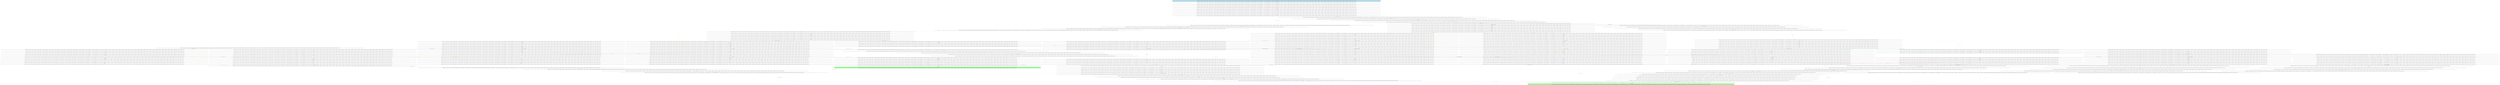 digraph G {
0 [label="{ (not (assemble_motor)), (not (build_inverter)), (not (build_rotor)), (not (build_stator)), (current_state_0 s0_rotor_builder_0), (not (current_state_0 s0_rotor_builder_broken)), (current_state_1 s1_stator_builder_0), (not (current_state_1 s1_stator_builder_broken)), (current_state_2 s2_inverter_builder_0), (not (current_state_2 s2_inverter_builder_broken)), (current_state_3 s3_motor_assembler_0), (not (current_state_3 s3_motor_assembler_broken)), (current_state_4 s4_mechanical_engineer_1_0), (not (current_state_4 s4_mechanical_engineer_1_broken)), (not (dummy_goal)), (not (electric_test)), (not (newautstate q10)), (not (newautstate q11)), (not (newautstate q12)), (not (newautstate q2)), (not (newautstate q3)), (not (newautstate q4)), (not (newautstate q5)), (not (newautstate q6)), (not (newautstate q7)), (not (newautstate q8)), (not (newautstate q9)), (oldautstate q1), (not (oldautstate q10)), (not (oldautstate q11)), (not (oldautstate q12)), (not (oldautstate q2)), (not (oldautstate q3)), (not (oldautstate q4)), (not (oldautstate q5)), (not (oldautstate q6)), (not (oldautstate q7)), (not (oldautstate q8)), (not (oldautstate q9)), (not (repair)), (startsymb), (not (static_test)), (trans_mode) }"];
1 [label="{ (not (assemble_motor)), (not (build_inverter)), (not (build_rotor)), (not (build_stator)), (current_state_0 s0_rotor_builder_0), (not (current_state_0 s0_rotor_builder_broken)), (current_state_1 s1_stator_builder_0), (not (current_state_1 s1_stator_builder_broken)), (current_state_2 s2_inverter_builder_0), (not (current_state_2 s2_inverter_builder_broken)), (current_state_3 s3_motor_assembler_0), (not (current_state_3 s3_motor_assembler_broken)), (current_state_4 s4_mechanical_engineer_1_0), (not (current_state_4 s4_mechanical_engineer_1_broken)), (not (dummy_goal)), (not (electric_test)), (not (newautstate q10)), (not (newautstate q11)), (not (newautstate q12)), (not (newautstate q2)), (newautstate q3), (not (newautstate q4)), (not (newautstate q5)), (not (newautstate q6)), (not (newautstate q7)), (not (newautstate q8)), (not (newautstate q9)), (oldautstate q1), (not (oldautstate q10)), (not (oldautstate q11)), (not (oldautstate q12)), (not (oldautstate q2)), (not (oldautstate q3)), (not (oldautstate q4)), (not (oldautstate q5)), (not (oldautstate q6)), (not (oldautstate q7)), (not (oldautstate q8)), (not (oldautstate q9)), (not (repair)), (startsymb), (not (static_test)), (trans_mode) }"];
2 [label="{ (not (assemble_motor)), (not (build_inverter)), (not (build_rotor)), (not (build_stator)), (current_state_0 s0_rotor_builder_0), (not (current_state_0 s0_rotor_builder_broken)), (current_state_1 s1_stator_builder_0), (not (current_state_1 s1_stator_builder_broken)), (current_state_2 s2_inverter_builder_0), (not (current_state_2 s2_inverter_builder_broken)), (current_state_3 s3_motor_assembler_0), (not (current_state_3 s3_motor_assembler_broken)), (current_state_4 s4_mechanical_engineer_1_0), (not (current_state_4 s4_mechanical_engineer_1_broken)), (not (dummy_goal)), (not (electric_test)), (not (newautstate q10)), (not (newautstate q11)), (not (newautstate q12)), (not (newautstate q2)), (newautstate q3), (not (newautstate q4)), (not (newautstate q5)), (not (newautstate q6)), (not (newautstate q7)), (not (newautstate q8)), (not (newautstate q9)), (not (oldautstate q1)), (not (oldautstate q10)), (not (oldautstate q11)), (not (oldautstate q12)), (not (oldautstate q2)), (not (oldautstate q3)), (not (oldautstate q4)), (not (oldautstate q5)), (not (oldautstate q6)), (not (oldautstate q7)), (not (oldautstate q8)), (not (oldautstate q9)), (not (repair)), (startsymb), (not (static_test)), (sync_mode) }"];
3 [label="{ (not (assemble_motor)), (not (build_inverter)), (not (build_rotor)), (not (build_stator)), (current_state_0 s0_rotor_builder_0), (not (current_state_0 s0_rotor_builder_broken)), (current_state_1 s1_stator_builder_0), (not (current_state_1 s1_stator_builder_broken)), (current_state_2 s2_inverter_builder_0), (not (current_state_2 s2_inverter_builder_broken)), (current_state_3 s3_motor_assembler_0), (not (current_state_3 s3_motor_assembler_broken)), (current_state_4 s4_mechanical_engineer_1_0), (not (current_state_4 s4_mechanical_engineer_1_broken)), (not (dummy_goal)), (not (electric_test)), (not (newautstate q10)), (not (newautstate q11)), (not (newautstate q12)), (not (newautstate q2)), (not (newautstate q3)), (not (newautstate q4)), (not (newautstate q5)), (not (newautstate q6)), (not (newautstate q7)), (not (newautstate q8)), (not (newautstate q9)), (not (oldautstate q1)), (not (oldautstate q10)), (not (oldautstate q11)), (not (oldautstate q12)), (not (oldautstate q2)), (oldautstate q3), (not (oldautstate q4)), (not (oldautstate q5)), (not (oldautstate q6)), (not (oldautstate q7)), (not (oldautstate q8)), (not (oldautstate q9)), (not (repair)), (startsymb), (not (static_test)), (sync_mode) }"];
4 [label="{ (not (assemble_motor)), (not (build_inverter)), (not (build_rotor)), (not (build_stator)), (current_state_0 s0_rotor_builder_0), (not (current_state_0 s0_rotor_builder_broken)), (current_state_1 s1_stator_builder_0), (not (current_state_1 s1_stator_builder_broken)), (current_state_2 s2_inverter_builder_0), (not (current_state_2 s2_inverter_builder_broken)), (current_state_3 s3_motor_assembler_0), (not (current_state_3 s3_motor_assembler_broken)), (current_state_4 s4_mechanical_engineer_1_0), (not (current_state_4 s4_mechanical_engineer_1_broken)), (not (dummy_goal)), (not (electric_test)), (not (newautstate q10)), (not (newautstate q11)), (not (newautstate q12)), (not (newautstate q2)), (not (newautstate q3)), (not (newautstate q4)), (not (newautstate q5)), (not (newautstate q6)), (not (newautstate q7)), (not (newautstate q8)), (not (newautstate q9)), (not (oldautstate q1)), (not (oldautstate q10)), (not (oldautstate q11)), (not (oldautstate q12)), (not (oldautstate q2)), (oldautstate q3), (not (oldautstate q4)), (not (oldautstate q5)), (not (oldautstate q6)), (not (oldautstate q7)), (not (oldautstate q8)), (not (oldautstate q9)), (not (repair)), (startsymb), (not (static_test)), (world_mode) }"];
5 [label="{ (not (assemble_motor)), (not (build_inverter)), (not (build_rotor)), (not (build_stator)), (current_state_0 s0_rotor_builder_0), (not (current_state_0 s0_rotor_builder_broken)), (current_state_1 s1_stator_builder_0), (not (current_state_1 s1_stator_builder_broken)), (current_state_2 s2_inverter_builder_0), (not (current_state_2 s2_inverter_builder_broken)), (current_state_3 s3_motor_assembler_0), (not (current_state_3 s3_motor_assembler_broken)), (current_state_4 s4_mechanical_engineer_1_0), (not (current_state_4 s4_mechanical_engineer_1_broken)), (not (dummy_goal)), (not (electric_test)), (not (newautstate q10)), (not (newautstate q11)), (not (newautstate q12)), (not (newautstate q2)), (not (newautstate q3)), (not (newautstate q4)), (not (newautstate q5)), (not (newautstate q6)), (not (newautstate q7)), (not (newautstate q8)), (not (newautstate q9)), (not (oldautstate q1)), (not (oldautstate q10)), (not (oldautstate q11)), (not (oldautstate q12)), (not (oldautstate q2)), (oldautstate q3), (not (oldautstate q4)), (not (oldautstate q5)), (not (oldautstate q6)), (not (oldautstate q7)), (not (oldautstate q8)), (not (oldautstate q9)), (not (repair)), (not (startsymb)), (not (static_test)), (trans_mode) }"];
6 [label="{ (not (assemble_motor)), (not (build_inverter)), (not (build_rotor)), (not (build_stator)), (current_state_0 s0_rotor_builder_0), (not (current_state_0 s0_rotor_builder_broken)), (current_state_1 s1_stator_builder_0), (not (current_state_1 s1_stator_builder_broken)), (current_state_2 s2_inverter_builder_0), (not (current_state_2 s2_inverter_builder_broken)), (current_state_3 s3_motor_assembler_0), (not (current_state_3 s3_motor_assembler_broken)), (current_state_4 s4_mechanical_engineer_1_0), (not (current_state_4 s4_mechanical_engineer_1_broken)), (not (dummy_goal)), (not (electric_test)), (not (newautstate q10)), (not (newautstate q11)), (not (newautstate q12)), (not (newautstate q2)), (newautstate q3), (not (newautstate q4)), (not (newautstate q5)), (not (newautstate q6)), (not (newautstate q7)), (not (newautstate q8)), (not (newautstate q9)), (not (oldautstate q1)), (not (oldautstate q10)), (not (oldautstate q11)), (not (oldautstate q12)), (not (oldautstate q2)), (oldautstate q3), (not (oldautstate q4)), (not (oldautstate q5)), (not (oldautstate q6)), (not (oldautstate q7)), (not (oldautstate q8)), (not (oldautstate q9)), (not (repair)), (not (startsymb)), (not (static_test)), (trans_mode) }"];
7 [label="{ (not (assemble_motor)), (not (build_inverter)), (not (build_rotor)), (not (build_stator)), (current_state_0 s0_rotor_builder_0), (not (current_state_0 s0_rotor_builder_broken)), (current_state_1 s1_stator_builder_0), (not (current_state_1 s1_stator_builder_broken)), (current_state_2 s2_inverter_builder_0), (not (current_state_2 s2_inverter_builder_broken)), (current_state_3 s3_motor_assembler_0), (not (current_state_3 s3_motor_assembler_broken)), (current_state_4 s4_mechanical_engineer_1_0), (not (current_state_4 s4_mechanical_engineer_1_broken)), (not (dummy_goal)), (not (electric_test)), (not (newautstate q10)), (not (newautstate q11)), (not (newautstate q12)), (not (newautstate q2)), (newautstate q3), (not (newautstate q4)), (not (newautstate q5)), (not (newautstate q6)), (not (newautstate q7)), (not (newautstate q8)), (not (newautstate q9)), (not (oldautstate q1)), (not (oldautstate q10)), (not (oldautstate q11)), (not (oldautstate q12)), (not (oldautstate q2)), (not (oldautstate q3)), (not (oldautstate q4)), (not (oldautstate q5)), (not (oldautstate q6)), (not (oldautstate q7)), (not (oldautstate q8)), (not (oldautstate q9)), (not (repair)), (not (startsymb)), (not (static_test)), (sync_mode) }"];
8 [label="{ (not (assemble_motor)), (not (build_inverter)), (not (build_rotor)), (not (build_stator)), (current_state_0 s0_rotor_builder_0), (not (current_state_0 s0_rotor_builder_broken)), (current_state_1 s1_stator_builder_0), (not (current_state_1 s1_stator_builder_broken)), (current_state_2 s2_inverter_builder_0), (not (current_state_2 s2_inverter_builder_broken)), (current_state_3 s3_motor_assembler_0), (not (current_state_3 s3_motor_assembler_broken)), (current_state_4 s4_mechanical_engineer_1_0), (not (current_state_4 s4_mechanical_engineer_1_broken)), (not (dummy_goal)), (not (electric_test)), (not (newautstate q10)), (not (newautstate q11)), (not (newautstate q12)), (not (newautstate q2)), (not (newautstate q3)), (not (newautstate q4)), (not (newautstate q5)), (not (newautstate q6)), (not (newautstate q7)), (not (newautstate q8)), (not (newautstate q9)), (not (oldautstate q1)), (not (oldautstate q10)), (not (oldautstate q11)), (not (oldautstate q12)), (not (oldautstate q2)), (oldautstate q3), (not (oldautstate q4)), (not (oldautstate q5)), (not (oldautstate q6)), (not (oldautstate q7)), (not (oldautstate q8)), (not (oldautstate q9)), (not (repair)), (not (startsymb)), (not (static_test)), (sync_mode) }"];
9 [label="{ (not (assemble_motor)), (not (build_inverter)), (not (build_rotor)), (not (build_stator)), (current_state_0 s0_rotor_builder_0), (not (current_state_0 s0_rotor_builder_broken)), (current_state_1 s1_stator_builder_0), (not (current_state_1 s1_stator_builder_broken)), (current_state_2 s2_inverter_builder_0), (not (current_state_2 s2_inverter_builder_broken)), (current_state_3 s3_motor_assembler_0), (not (current_state_3 s3_motor_assembler_broken)), (current_state_4 s4_mechanical_engineer_1_0), (not (current_state_4 s4_mechanical_engineer_1_broken)), (not (dummy_goal)), (not (electric_test)), (not (newautstate q10)), (not (newautstate q11)), (not (newautstate q12)), (not (newautstate q2)), (not (newautstate q3)), (not (newautstate q4)), (not (newautstate q5)), (not (newautstate q6)), (not (newautstate q7)), (not (newautstate q8)), (not (newautstate q9)), (not (oldautstate q1)), (not (oldautstate q10)), (not (oldautstate q11)), (not (oldautstate q12)), (not (oldautstate q2)), (oldautstate q3), (not (oldautstate q4)), (not (oldautstate q5)), (not (oldautstate q6)), (not (oldautstate q7)), (not (oldautstate q8)), (not (oldautstate q9)), (not (repair)), (not (startsymb)), (not (static_test)), (world_mode) }"];
10 [label="{ (not (assemble_motor)), (not (build_inverter)), (not (build_rotor)), (build_stator), (current_state_0 s0_rotor_builder_0), (not (current_state_0 s0_rotor_builder_broken)), (current_state_1 s1_stator_builder_0), (not (current_state_1 s1_stator_builder_broken)), (current_state_2 s2_inverter_builder_0), (not (current_state_2 s2_inverter_builder_broken)), (current_state_3 s3_motor_assembler_0), (not (current_state_3 s3_motor_assembler_broken)), (current_state_4 s4_mechanical_engineer_1_0), (not (current_state_4 s4_mechanical_engineer_1_broken)), (not (dummy_goal)), (not (electric_test)), (not (newautstate q10)), (not (newautstate q11)), (not (newautstate q12)), (not (newautstate q2)), (not (newautstate q3)), (not (newautstate q4)), (not (newautstate q5)), (not (newautstate q6)), (not (newautstate q7)), (not (newautstate q8)), (not (newautstate q9)), (not (oldautstate q1)), (not (oldautstate q10)), (not (oldautstate q11)), (not (oldautstate q12)), (not (oldautstate q2)), (oldautstate q3), (not (oldautstate q4)), (not (oldautstate q5)), (not (oldautstate q6)), (not (oldautstate q7)), (not (oldautstate q8)), (not (oldautstate q9)), (not (repair)), (not (startsymb)), (not (static_test)), (trans_mode) }"];
11 [label="{ (not (assemble_motor)), (not (build_inverter)), (not (build_rotor)), (build_stator), (not (current_state_0 s0_rotor_builder_0)), (current_state_0 s0_rotor_builder_broken), (current_state_1 s1_stator_builder_0), (not (current_state_1 s1_stator_builder_broken)), (current_state_2 s2_inverter_builder_0), (not (current_state_2 s2_inverter_builder_broken)), (current_state_3 s3_motor_assembler_0), (not (current_state_3 s3_motor_assembler_broken)), (current_state_4 s4_mechanical_engineer_1_0), (not (current_state_4 s4_mechanical_engineer_1_broken)), (not (dummy_goal)), (not (electric_test)), (not (newautstate q10)), (not (newautstate q11)), (not (newautstate q12)), (not (newautstate q2)), (not (newautstate q3)), (not (newautstate q4)), (not (newautstate q5)), (not (newautstate q6)), (not (newautstate q7)), (not (newautstate q8)), (not (newautstate q9)), (not (oldautstate q1)), (not (oldautstate q10)), (not (oldautstate q11)), (not (oldautstate q12)), (not (oldautstate q2)), (oldautstate q3), (not (oldautstate q4)), (not (oldautstate q5)), (not (oldautstate q6)), (not (oldautstate q7)), (not (oldautstate q8)), (not (oldautstate q9)), (not (repair)), (not (startsymb)), (not (static_test)), (trans_mode) }"];
12 [label="{ (not (assemble_motor)), (not (build_inverter)), (not (build_rotor)), (build_stator), (current_state_0 s0_rotor_builder_0), (not (current_state_0 s0_rotor_builder_broken)), (current_state_1 s1_stator_builder_0), (not (current_state_1 s1_stator_builder_broken)), (current_state_2 s2_inverter_builder_0), (not (current_state_2 s2_inverter_builder_broken)), (current_state_3 s3_motor_assembler_0), (not (current_state_3 s3_motor_assembler_broken)), (current_state_4 s4_mechanical_engineer_1_0), (not (current_state_4 s4_mechanical_engineer_1_broken)), (not (dummy_goal)), (not (electric_test)), (not (newautstate q10)), (not (newautstate q11)), (not (newautstate q12)), (not (newautstate q2)), (not (newautstate q3)), (not (newautstate q4)), (newautstate q5), (not (newautstate q6)), (not (newautstate q7)), (not (newautstate q8)), (not (newautstate q9)), (not (oldautstate q1)), (not (oldautstate q10)), (not (oldautstate q11)), (not (oldautstate q12)), (not (oldautstate q2)), (oldautstate q3), (not (oldautstate q4)), (not (oldautstate q5)), (not (oldautstate q6)), (not (oldautstate q7)), (not (oldautstate q8)), (not (oldautstate q9)), (not (repair)), (not (startsymb)), (not (static_test)), (trans_mode) }"];
13 [label="{ (not (assemble_motor)), (not (build_inverter)), (not (build_rotor)), (build_stator), (not (current_state_0 s0_rotor_builder_0)), (current_state_0 s0_rotor_builder_broken), (current_state_1 s1_stator_builder_0), (not (current_state_1 s1_stator_builder_broken)), (current_state_2 s2_inverter_builder_0), (not (current_state_2 s2_inverter_builder_broken)), (current_state_3 s3_motor_assembler_0), (not (current_state_3 s3_motor_assembler_broken)), (current_state_4 s4_mechanical_engineer_1_0), (not (current_state_4 s4_mechanical_engineer_1_broken)), (not (dummy_goal)), (not (electric_test)), (not (newautstate q10)), (not (newautstate q11)), (not (newautstate q12)), (not (newautstate q2)), (not (newautstate q3)), (not (newautstate q4)), (newautstate q5), (not (newautstate q6)), (not (newautstate q7)), (not (newautstate q8)), (not (newautstate q9)), (not (oldautstate q1)), (not (oldautstate q10)), (not (oldautstate q11)), (not (oldautstate q12)), (not (oldautstate q2)), (oldautstate q3), (not (oldautstate q4)), (not (oldautstate q5)), (not (oldautstate q6)), (not (oldautstate q7)), (not (oldautstate q8)), (not (oldautstate q9)), (not (repair)), (not (startsymb)), (not (static_test)), (trans_mode) }"];
14 [label="{ (not (assemble_motor)), (not (build_inverter)), (not (build_rotor)), (build_stator), (current_state_0 s0_rotor_builder_0), (not (current_state_0 s0_rotor_builder_broken)), (current_state_1 s1_stator_builder_0), (not (current_state_1 s1_stator_builder_broken)), (current_state_2 s2_inverter_builder_0), (not (current_state_2 s2_inverter_builder_broken)), (current_state_3 s3_motor_assembler_0), (not (current_state_3 s3_motor_assembler_broken)), (current_state_4 s4_mechanical_engineer_1_0), (not (current_state_4 s4_mechanical_engineer_1_broken)), (not (dummy_goal)), (not (electric_test)), (not (newautstate q10)), (not (newautstate q11)), (not (newautstate q12)), (not (newautstate q2)), (not (newautstate q3)), (not (newautstate q4)), (newautstate q5), (not (newautstate q6)), (not (newautstate q7)), (not (newautstate q8)), (not (newautstate q9)), (not (oldautstate q1)), (not (oldautstate q10)), (not (oldautstate q11)), (not (oldautstate q12)), (not (oldautstate q2)), (not (oldautstate q3)), (not (oldautstate q4)), (not (oldautstate q5)), (not (oldautstate q6)), (not (oldautstate q7)), (not (oldautstate q8)), (not (oldautstate q9)), (not (repair)), (not (startsymb)), (not (static_test)), (sync_mode) }"];
15 [label="{ (not (assemble_motor)), (not (build_inverter)), (not (build_rotor)), (build_stator), (not (current_state_0 s0_rotor_builder_0)), (current_state_0 s0_rotor_builder_broken), (current_state_1 s1_stator_builder_0), (not (current_state_1 s1_stator_builder_broken)), (current_state_2 s2_inverter_builder_0), (not (current_state_2 s2_inverter_builder_broken)), (current_state_3 s3_motor_assembler_0), (not (current_state_3 s3_motor_assembler_broken)), (current_state_4 s4_mechanical_engineer_1_0), (not (current_state_4 s4_mechanical_engineer_1_broken)), (not (dummy_goal)), (not (electric_test)), (not (newautstate q10)), (not (newautstate q11)), (not (newautstate q12)), (not (newautstate q2)), (not (newautstate q3)), (not (newautstate q4)), (newautstate q5), (not (newautstate q6)), (not (newautstate q7)), (not (newautstate q8)), (not (newautstate q9)), (not (oldautstate q1)), (not (oldautstate q10)), (not (oldautstate q11)), (not (oldautstate q12)), (not (oldautstate q2)), (not (oldautstate q3)), (not (oldautstate q4)), (not (oldautstate q5)), (not (oldautstate q6)), (not (oldautstate q7)), (not (oldautstate q8)), (not (oldautstate q9)), (not (repair)), (not (startsymb)), (not (static_test)), (sync_mode) }"];
16 [label="{ (not (assemble_motor)), (not (build_inverter)), (not (build_rotor)), (build_stator), (current_state_0 s0_rotor_builder_0), (not (current_state_0 s0_rotor_builder_broken)), (current_state_1 s1_stator_builder_0), (not (current_state_1 s1_stator_builder_broken)), (current_state_2 s2_inverter_builder_0), (not (current_state_2 s2_inverter_builder_broken)), (current_state_3 s3_motor_assembler_0), (not (current_state_3 s3_motor_assembler_broken)), (current_state_4 s4_mechanical_engineer_1_0), (not (current_state_4 s4_mechanical_engineer_1_broken)), (not (dummy_goal)), (not (electric_test)), (not (newautstate q10)), (not (newautstate q11)), (not (newautstate q12)), (not (newautstate q2)), (not (newautstate q3)), (not (newautstate q4)), (not (newautstate q5)), (not (newautstate q6)), (not (newautstate q7)), (not (newautstate q8)), (not (newautstate q9)), (not (oldautstate q1)), (not (oldautstate q10)), (not (oldautstate q11)), (not (oldautstate q12)), (not (oldautstate q2)), (not (oldautstate q3)), (not (oldautstate q4)), (oldautstate q5), (not (oldautstate q6)), (not (oldautstate q7)), (not (oldautstate q8)), (not (oldautstate q9)), (not (repair)), (not (startsymb)), (not (static_test)), (sync_mode) }"];
17 [label="{ (not (assemble_motor)), (not (build_inverter)), (not (build_rotor)), (build_stator), (not (current_state_0 s0_rotor_builder_0)), (current_state_0 s0_rotor_builder_broken), (current_state_1 s1_stator_builder_0), (not (current_state_1 s1_stator_builder_broken)), (current_state_2 s2_inverter_builder_0), (not (current_state_2 s2_inverter_builder_broken)), (current_state_3 s3_motor_assembler_0), (not (current_state_3 s3_motor_assembler_broken)), (current_state_4 s4_mechanical_engineer_1_0), (not (current_state_4 s4_mechanical_engineer_1_broken)), (not (dummy_goal)), (not (electric_test)), (not (newautstate q10)), (not (newautstate q11)), (not (newautstate q12)), (not (newautstate q2)), (not (newautstate q3)), (not (newautstate q4)), (not (newautstate q5)), (not (newautstate q6)), (not (newautstate q7)), (not (newautstate q8)), (not (newautstate q9)), (not (oldautstate q1)), (not (oldautstate q10)), (not (oldautstate q11)), (not (oldautstate q12)), (not (oldautstate q2)), (not (oldautstate q3)), (not (oldautstate q4)), (oldautstate q5), (not (oldautstate q6)), (not (oldautstate q7)), (not (oldautstate q8)), (not (oldautstate q9)), (not (repair)), (not (startsymb)), (not (static_test)), (sync_mode) }"];
18 [label="{ (not (assemble_motor)), (not (build_inverter)), (not (build_rotor)), (build_stator), (current_state_0 s0_rotor_builder_0), (not (current_state_0 s0_rotor_builder_broken)), (current_state_1 s1_stator_builder_0), (not (current_state_1 s1_stator_builder_broken)), (current_state_2 s2_inverter_builder_0), (not (current_state_2 s2_inverter_builder_broken)), (current_state_3 s3_motor_assembler_0), (not (current_state_3 s3_motor_assembler_broken)), (current_state_4 s4_mechanical_engineer_1_0), (not (current_state_4 s4_mechanical_engineer_1_broken)), (not (dummy_goal)), (not (electric_test)), (not (newautstate q10)), (not (newautstate q11)), (not (newautstate q12)), (not (newautstate q2)), (not (newautstate q3)), (not (newautstate q4)), (not (newautstate q5)), (not (newautstate q6)), (not (newautstate q7)), (not (newautstate q8)), (not (newautstate q9)), (not (oldautstate q1)), (not (oldautstate q10)), (not (oldautstate q11)), (not (oldautstate q12)), (not (oldautstate q2)), (not (oldautstate q3)), (not (oldautstate q4)), (oldautstate q5), (not (oldautstate q6)), (not (oldautstate q7)), (not (oldautstate q8)), (not (oldautstate q9)), (not (repair)), (not (startsymb)), (not (static_test)), (world_mode) }"];
19 [label="{ (not (assemble_motor)), (not (build_inverter)), (not (build_rotor)), (build_stator), (not (current_state_0 s0_rotor_builder_0)), (current_state_0 s0_rotor_builder_broken), (current_state_1 s1_stator_builder_0), (not (current_state_1 s1_stator_builder_broken)), (current_state_2 s2_inverter_builder_0), (not (current_state_2 s2_inverter_builder_broken)), (current_state_3 s3_motor_assembler_0), (not (current_state_3 s3_motor_assembler_broken)), (current_state_4 s4_mechanical_engineer_1_0), (not (current_state_4 s4_mechanical_engineer_1_broken)), (not (dummy_goal)), (not (electric_test)), (not (newautstate q10)), (not (newautstate q11)), (not (newautstate q12)), (not (newautstate q2)), (not (newautstate q3)), (not (newautstate q4)), (not (newautstate q5)), (not (newautstate q6)), (not (newautstate q7)), (not (newautstate q8)), (not (newautstate q9)), (not (oldautstate q1)), (not (oldautstate q10)), (not (oldautstate q11)), (not (oldautstate q12)), (not (oldautstate q2)), (not (oldautstate q3)), (not (oldautstate q4)), (oldautstate q5), (not (oldautstate q6)), (not (oldautstate q7)), (not (oldautstate q8)), (not (oldautstate q9)), (not (repair)), (not (startsymb)), (not (static_test)), (world_mode) }"];
20 [label="{ (not (assemble_motor)), (not (build_inverter)), (build_rotor), (not (build_stator)), (current_state_0 s0_rotor_builder_0), (not (current_state_0 s0_rotor_builder_broken)), (not (current_state_1 s1_stator_builder_0)), (current_state_1 s1_stator_builder_broken), (current_state_2 s2_inverter_builder_0), (not (current_state_2 s2_inverter_builder_broken)), (current_state_3 s3_motor_assembler_0), (not (current_state_3 s3_motor_assembler_broken)), (current_state_4 s4_mechanical_engineer_1_0), (not (current_state_4 s4_mechanical_engineer_1_broken)), (not (dummy_goal)), (not (electric_test)), (not (newautstate q10)), (not (newautstate q11)), (not (newautstate q12)), (not (newautstate q2)), (not (newautstate q3)), (not (newautstate q4)), (not (newautstate q5)), (not (newautstate q6)), (not (newautstate q7)), (not (newautstate q8)), (not (newautstate q9)), (not (oldautstate q1)), (not (oldautstate q10)), (not (oldautstate q11)), (not (oldautstate q12)), (not (oldautstate q2)), (not (oldautstate q3)), (not (oldautstate q4)), (oldautstate q5), (not (oldautstate q6)), (not (oldautstate q7)), (not (oldautstate q8)), (not (oldautstate q9)), (not (repair)), (not (startsymb)), (not (static_test)), (trans_mode) }"];
21 [label="{ (not (assemble_motor)), (not (build_inverter)), (build_rotor), (not (build_stator)), (current_state_0 s0_rotor_builder_0), (not (current_state_0 s0_rotor_builder_broken)), (current_state_1 s1_stator_builder_0), (not (current_state_1 s1_stator_builder_broken)), (current_state_2 s2_inverter_builder_0), (not (current_state_2 s2_inverter_builder_broken)), (current_state_3 s3_motor_assembler_0), (not (current_state_3 s3_motor_assembler_broken)), (current_state_4 s4_mechanical_engineer_1_0), (not (current_state_4 s4_mechanical_engineer_1_broken)), (not (dummy_goal)), (not (electric_test)), (not (newautstate q10)), (not (newautstate q11)), (not (newautstate q12)), (not (newautstate q2)), (not (newautstate q3)), (not (newautstate q4)), (not (newautstate q5)), (not (newautstate q6)), (not (newautstate q7)), (not (newautstate q8)), (not (newautstate q9)), (not (oldautstate q1)), (not (oldautstate q10)), (not (oldautstate q11)), (not (oldautstate q12)), (not (oldautstate q2)), (not (oldautstate q3)), (not (oldautstate q4)), (oldautstate q5), (not (oldautstate q6)), (not (oldautstate q7)), (not (oldautstate q8)), (not (oldautstate q9)), (not (repair)), (not (startsymb)), (not (static_test)), (trans_mode) }"];
22 [label="{ (not (assemble_motor)), (not (build_inverter)), (build_rotor), (not (build_stator)), (not (current_state_0 s0_rotor_builder_0)), (current_state_0 s0_rotor_builder_broken), (not (current_state_1 s1_stator_builder_0)), (current_state_1 s1_stator_builder_broken), (current_state_2 s2_inverter_builder_0), (not (current_state_2 s2_inverter_builder_broken)), (current_state_3 s3_motor_assembler_0), (not (current_state_3 s3_motor_assembler_broken)), (current_state_4 s4_mechanical_engineer_1_0), (not (current_state_4 s4_mechanical_engineer_1_broken)), (not (dummy_goal)), (not (electric_test)), (not (newautstate q10)), (not (newautstate q11)), (not (newautstate q12)), (not (newautstate q2)), (not (newautstate q3)), (not (newautstate q4)), (not (newautstate q5)), (not (newautstate q6)), (not (newautstate q7)), (not (newautstate q8)), (not (newautstate q9)), (not (oldautstate q1)), (not (oldautstate q10)), (not (oldautstate q11)), (not (oldautstate q12)), (not (oldautstate q2)), (not (oldautstate q3)), (not (oldautstate q4)), (oldautstate q5), (not (oldautstate q6)), (not (oldautstate q7)), (not (oldautstate q8)), (not (oldautstate q9)), (not (repair)), (not (startsymb)), (not (static_test)), (trans_mode) }"];
23 [label="{ (not (assemble_motor)), (not (build_inverter)), (build_rotor), (not (build_stator)), (not (current_state_0 s0_rotor_builder_0)), (current_state_0 s0_rotor_builder_broken), (current_state_1 s1_stator_builder_0), (not (current_state_1 s1_stator_builder_broken)), (current_state_2 s2_inverter_builder_0), (not (current_state_2 s2_inverter_builder_broken)), (current_state_3 s3_motor_assembler_0), (not (current_state_3 s3_motor_assembler_broken)), (current_state_4 s4_mechanical_engineer_1_0), (not (current_state_4 s4_mechanical_engineer_1_broken)), (not (dummy_goal)), (not (electric_test)), (not (newautstate q10)), (not (newautstate q11)), (not (newautstate q12)), (not (newautstate q2)), (not (newautstate q3)), (not (newautstate q4)), (not (newautstate q5)), (not (newautstate q6)), (not (newautstate q7)), (not (newautstate q8)), (not (newautstate q9)), (not (oldautstate q1)), (not (oldautstate q10)), (not (oldautstate q11)), (not (oldautstate q12)), (not (oldautstate q2)), (not (oldautstate q3)), (not (oldautstate q4)), (oldautstate q5), (not (oldautstate q6)), (not (oldautstate q7)), (not (oldautstate q8)), (not (oldautstate q9)), (not (repair)), (not (startsymb)), (not (static_test)), (trans_mode) }"];
24 [label="{ (not (assemble_motor)), (not (build_inverter)), (build_rotor), (not (build_stator)), (current_state_0 s0_rotor_builder_0), (not (current_state_0 s0_rotor_builder_broken)), (not (current_state_1 s1_stator_builder_0)), (current_state_1 s1_stator_builder_broken), (current_state_2 s2_inverter_builder_0), (not (current_state_2 s2_inverter_builder_broken)), (current_state_3 s3_motor_assembler_0), (not (current_state_3 s3_motor_assembler_broken)), (current_state_4 s4_mechanical_engineer_1_0), (not (current_state_4 s4_mechanical_engineer_1_broken)), (not (dummy_goal)), (not (electric_test)), (not (newautstate q10)), (not (newautstate q11)), (not (newautstate q12)), (not (newautstate q2)), (not (newautstate q3)), (not (newautstate q4)), (not (newautstate q5)), (not (newautstate q6)), (not (newautstate q7)), (not (newautstate q8)), (newautstate q9), (not (oldautstate q1)), (not (oldautstate q10)), (not (oldautstate q11)), (not (oldautstate q12)), (not (oldautstate q2)), (not (oldautstate q3)), (not (oldautstate q4)), (oldautstate q5), (not (oldautstate q6)), (not (oldautstate q7)), (not (oldautstate q8)), (not (oldautstate q9)), (not (repair)), (not (startsymb)), (not (static_test)), (trans_mode) }"];
25 [label="{ (not (assemble_motor)), (not (build_inverter)), (build_rotor), (not (build_stator)), (current_state_0 s0_rotor_builder_0), (not (current_state_0 s0_rotor_builder_broken)), (current_state_1 s1_stator_builder_0), (not (current_state_1 s1_stator_builder_broken)), (current_state_2 s2_inverter_builder_0), (not (current_state_2 s2_inverter_builder_broken)), (current_state_3 s3_motor_assembler_0), (not (current_state_3 s3_motor_assembler_broken)), (current_state_4 s4_mechanical_engineer_1_0), (not (current_state_4 s4_mechanical_engineer_1_broken)), (not (dummy_goal)), (not (electric_test)), (not (newautstate q10)), (not (newautstate q11)), (not (newautstate q12)), (not (newautstate q2)), (not (newautstate q3)), (not (newautstate q4)), (not (newautstate q5)), (not (newautstate q6)), (not (newautstate q7)), (not (newautstate q8)), (newautstate q9), (not (oldautstate q1)), (not (oldautstate q10)), (not (oldautstate q11)), (not (oldautstate q12)), (not (oldautstate q2)), (not (oldautstate q3)), (not (oldautstate q4)), (oldautstate q5), (not (oldautstate q6)), (not (oldautstate q7)), (not (oldautstate q8)), (not (oldautstate q9)), (not (repair)), (not (startsymb)), (not (static_test)), (trans_mode) }"];
26 [label="{ (not (assemble_motor)), (not (build_inverter)), (build_rotor), (not (build_stator)), (not (current_state_0 s0_rotor_builder_0)), (current_state_0 s0_rotor_builder_broken), (not (current_state_1 s1_stator_builder_0)), (current_state_1 s1_stator_builder_broken), (current_state_2 s2_inverter_builder_0), (not (current_state_2 s2_inverter_builder_broken)), (current_state_3 s3_motor_assembler_0), (not (current_state_3 s3_motor_assembler_broken)), (current_state_4 s4_mechanical_engineer_1_0), (not (current_state_4 s4_mechanical_engineer_1_broken)), (not (dummy_goal)), (not (electric_test)), (not (newautstate q10)), (not (newautstate q11)), (not (newautstate q12)), (not (newautstate q2)), (not (newautstate q3)), (not (newautstate q4)), (not (newautstate q5)), (not (newautstate q6)), (not (newautstate q7)), (not (newautstate q8)), (newautstate q9), (not (oldautstate q1)), (not (oldautstate q10)), (not (oldautstate q11)), (not (oldautstate q12)), (not (oldautstate q2)), (not (oldautstate q3)), (not (oldautstate q4)), (oldautstate q5), (not (oldautstate q6)), (not (oldautstate q7)), (not (oldautstate q8)), (not (oldautstate q9)), (not (repair)), (not (startsymb)), (not (static_test)), (trans_mode) }"];
27 [label="{ (not (assemble_motor)), (not (build_inverter)), (build_rotor), (not (build_stator)), (not (current_state_0 s0_rotor_builder_0)), (current_state_0 s0_rotor_builder_broken), (current_state_1 s1_stator_builder_0), (not (current_state_1 s1_stator_builder_broken)), (current_state_2 s2_inverter_builder_0), (not (current_state_2 s2_inverter_builder_broken)), (current_state_3 s3_motor_assembler_0), (not (current_state_3 s3_motor_assembler_broken)), (current_state_4 s4_mechanical_engineer_1_0), (not (current_state_4 s4_mechanical_engineer_1_broken)), (not (dummy_goal)), (not (electric_test)), (not (newautstate q10)), (not (newautstate q11)), (not (newautstate q12)), (not (newautstate q2)), (not (newautstate q3)), (not (newautstate q4)), (not (newautstate q5)), (not (newautstate q6)), (not (newautstate q7)), (not (newautstate q8)), (newautstate q9), (not (oldautstate q1)), (not (oldautstate q10)), (not (oldautstate q11)), (not (oldautstate q12)), (not (oldautstate q2)), (not (oldautstate q3)), (not (oldautstate q4)), (oldautstate q5), (not (oldautstate q6)), (not (oldautstate q7)), (not (oldautstate q8)), (not (oldautstate q9)), (not (repair)), (not (startsymb)), (not (static_test)), (trans_mode) }"];
28 [label="{ (not (assemble_motor)), (not (build_inverter)), (build_rotor), (not (build_stator)), (current_state_0 s0_rotor_builder_0), (not (current_state_0 s0_rotor_builder_broken)), (not (current_state_1 s1_stator_builder_0)), (current_state_1 s1_stator_builder_broken), (current_state_2 s2_inverter_builder_0), (not (current_state_2 s2_inverter_builder_broken)), (current_state_3 s3_motor_assembler_0), (not (current_state_3 s3_motor_assembler_broken)), (current_state_4 s4_mechanical_engineer_1_0), (not (current_state_4 s4_mechanical_engineer_1_broken)), (not (dummy_goal)), (not (electric_test)), (not (newautstate q10)), (not (newautstate q11)), (not (newautstate q12)), (not (newautstate q2)), (not (newautstate q3)), (not (newautstate q4)), (not (newautstate q5)), (not (newautstate q6)), (not (newautstate q7)), (not (newautstate q8)), (newautstate q9), (not (oldautstate q1)), (not (oldautstate q10)), (not (oldautstate q11)), (not (oldautstate q12)), (not (oldautstate q2)), (not (oldautstate q3)), (not (oldautstate q4)), (not (oldautstate q5)), (not (oldautstate q6)), (not (oldautstate q7)), (not (oldautstate q8)), (not (oldautstate q9)), (not (repair)), (not (startsymb)), (not (static_test)), (sync_mode) }"];
29 [label="{ (not (assemble_motor)), (not (build_inverter)), (build_rotor), (not (build_stator)), (current_state_0 s0_rotor_builder_0), (not (current_state_0 s0_rotor_builder_broken)), (current_state_1 s1_stator_builder_0), (not (current_state_1 s1_stator_builder_broken)), (current_state_2 s2_inverter_builder_0), (not (current_state_2 s2_inverter_builder_broken)), (current_state_3 s3_motor_assembler_0), (not (current_state_3 s3_motor_assembler_broken)), (current_state_4 s4_mechanical_engineer_1_0), (not (current_state_4 s4_mechanical_engineer_1_broken)), (not (dummy_goal)), (not (electric_test)), (not (newautstate q10)), (not (newautstate q11)), (not (newautstate q12)), (not (newautstate q2)), (not (newautstate q3)), (not (newautstate q4)), (not (newautstate q5)), (not (newautstate q6)), (not (newautstate q7)), (not (newautstate q8)), (newautstate q9), (not (oldautstate q1)), (not (oldautstate q10)), (not (oldautstate q11)), (not (oldautstate q12)), (not (oldautstate q2)), (not (oldautstate q3)), (not (oldautstate q4)), (not (oldautstate q5)), (not (oldautstate q6)), (not (oldautstate q7)), (not (oldautstate q8)), (not (oldautstate q9)), (not (repair)), (not (startsymb)), (not (static_test)), (sync_mode) }"];
30 [label="{ (not (assemble_motor)), (not (build_inverter)), (build_rotor), (not (build_stator)), (not (current_state_0 s0_rotor_builder_0)), (current_state_0 s0_rotor_builder_broken), (not (current_state_1 s1_stator_builder_0)), (current_state_1 s1_stator_builder_broken), (current_state_2 s2_inverter_builder_0), (not (current_state_2 s2_inverter_builder_broken)), (current_state_3 s3_motor_assembler_0), (not (current_state_3 s3_motor_assembler_broken)), (current_state_4 s4_mechanical_engineer_1_0), (not (current_state_4 s4_mechanical_engineer_1_broken)), (not (dummy_goal)), (not (electric_test)), (not (newautstate q10)), (not (newautstate q11)), (not (newautstate q12)), (not (newautstate q2)), (not (newautstate q3)), (not (newautstate q4)), (not (newautstate q5)), (not (newautstate q6)), (not (newautstate q7)), (not (newautstate q8)), (newautstate q9), (not (oldautstate q1)), (not (oldautstate q10)), (not (oldautstate q11)), (not (oldautstate q12)), (not (oldautstate q2)), (not (oldautstate q3)), (not (oldautstate q4)), (not (oldautstate q5)), (not (oldautstate q6)), (not (oldautstate q7)), (not (oldautstate q8)), (not (oldautstate q9)), (not (repair)), (not (startsymb)), (not (static_test)), (sync_mode) }"];
31 [label="{ (not (assemble_motor)), (not (build_inverter)), (build_rotor), (not (build_stator)), (not (current_state_0 s0_rotor_builder_0)), (current_state_0 s0_rotor_builder_broken), (current_state_1 s1_stator_builder_0), (not (current_state_1 s1_stator_builder_broken)), (current_state_2 s2_inverter_builder_0), (not (current_state_2 s2_inverter_builder_broken)), (current_state_3 s3_motor_assembler_0), (not (current_state_3 s3_motor_assembler_broken)), (current_state_4 s4_mechanical_engineer_1_0), (not (current_state_4 s4_mechanical_engineer_1_broken)), (not (dummy_goal)), (not (electric_test)), (not (newautstate q10)), (not (newautstate q11)), (not (newautstate q12)), (not (newautstate q2)), (not (newautstate q3)), (not (newautstate q4)), (not (newautstate q5)), (not (newautstate q6)), (not (newautstate q7)), (not (newautstate q8)), (newautstate q9), (not (oldautstate q1)), (not (oldautstate q10)), (not (oldautstate q11)), (not (oldautstate q12)), (not (oldautstate q2)), (not (oldautstate q3)), (not (oldautstate q4)), (not (oldautstate q5)), (not (oldautstate q6)), (not (oldautstate q7)), (not (oldautstate q8)), (not (oldautstate q9)), (not (repair)), (not (startsymb)), (not (static_test)), (sync_mode) }"];
32 [label="{ (not (assemble_motor)), (not (build_inverter)), (build_rotor), (not (build_stator)), (current_state_0 s0_rotor_builder_0), (not (current_state_0 s0_rotor_builder_broken)), (not (current_state_1 s1_stator_builder_0)), (current_state_1 s1_stator_builder_broken), (current_state_2 s2_inverter_builder_0), (not (current_state_2 s2_inverter_builder_broken)), (current_state_3 s3_motor_assembler_0), (not (current_state_3 s3_motor_assembler_broken)), (current_state_4 s4_mechanical_engineer_1_0), (not (current_state_4 s4_mechanical_engineer_1_broken)), (not (dummy_goal)), (not (electric_test)), (not (newautstate q10)), (not (newautstate q11)), (not (newautstate q12)), (not (newautstate q2)), (not (newautstate q3)), (not (newautstate q4)), (not (newautstate q5)), (not (newautstate q6)), (not (newautstate q7)), (not (newautstate q8)), (not (newautstate q9)), (not (oldautstate q1)), (not (oldautstate q10)), (not (oldautstate q11)), (not (oldautstate q12)), (not (oldautstate q2)), (not (oldautstate q3)), (not (oldautstate q4)), (not (oldautstate q5)), (not (oldautstate q6)), (not (oldautstate q7)), (not (oldautstate q8)), (oldautstate q9), (not (repair)), (not (startsymb)), (not (static_test)), (sync_mode) }"];
33 [label="{ (not (assemble_motor)), (not (build_inverter)), (build_rotor), (not (build_stator)), (current_state_0 s0_rotor_builder_0), (not (current_state_0 s0_rotor_builder_broken)), (current_state_1 s1_stator_builder_0), (not (current_state_1 s1_stator_builder_broken)), (current_state_2 s2_inverter_builder_0), (not (current_state_2 s2_inverter_builder_broken)), (current_state_3 s3_motor_assembler_0), (not (current_state_3 s3_motor_assembler_broken)), (current_state_4 s4_mechanical_engineer_1_0), (not (current_state_4 s4_mechanical_engineer_1_broken)), (not (dummy_goal)), (not (electric_test)), (not (newautstate q10)), (not (newautstate q11)), (not (newautstate q12)), (not (newautstate q2)), (not (newautstate q3)), (not (newautstate q4)), (not (newautstate q5)), (not (newautstate q6)), (not (newautstate q7)), (not (newautstate q8)), (not (newautstate q9)), (not (oldautstate q1)), (not (oldautstate q10)), (not (oldautstate q11)), (not (oldautstate q12)), (not (oldautstate q2)), (not (oldautstate q3)), (not (oldautstate q4)), (not (oldautstate q5)), (not (oldautstate q6)), (not (oldautstate q7)), (not (oldautstate q8)), (oldautstate q9), (not (repair)), (not (startsymb)), (not (static_test)), (sync_mode) }"];
34 [label="{ (not (assemble_motor)), (not (build_inverter)), (build_rotor), (not (build_stator)), (not (current_state_0 s0_rotor_builder_0)), (current_state_0 s0_rotor_builder_broken), (not (current_state_1 s1_stator_builder_0)), (current_state_1 s1_stator_builder_broken), (current_state_2 s2_inverter_builder_0), (not (current_state_2 s2_inverter_builder_broken)), (current_state_3 s3_motor_assembler_0), (not (current_state_3 s3_motor_assembler_broken)), (current_state_4 s4_mechanical_engineer_1_0), (not (current_state_4 s4_mechanical_engineer_1_broken)), (not (dummy_goal)), (not (electric_test)), (not (newautstate q10)), (not (newautstate q11)), (not (newautstate q12)), (not (newautstate q2)), (not (newautstate q3)), (not (newautstate q4)), (not (newautstate q5)), (not (newautstate q6)), (not (newautstate q7)), (not (newautstate q8)), (not (newautstate q9)), (not (oldautstate q1)), (not (oldautstate q10)), (not (oldautstate q11)), (not (oldautstate q12)), (not (oldautstate q2)), (not (oldautstate q3)), (not (oldautstate q4)), (not (oldautstate q5)), (not (oldautstate q6)), (not (oldautstate q7)), (not (oldautstate q8)), (oldautstate q9), (not (repair)), (not (startsymb)), (not (static_test)), (sync_mode) }"];
35 [label="{ (not (assemble_motor)), (not (build_inverter)), (build_rotor), (not (build_stator)), (not (current_state_0 s0_rotor_builder_0)), (current_state_0 s0_rotor_builder_broken), (current_state_1 s1_stator_builder_0), (not (current_state_1 s1_stator_builder_broken)), (current_state_2 s2_inverter_builder_0), (not (current_state_2 s2_inverter_builder_broken)), (current_state_3 s3_motor_assembler_0), (not (current_state_3 s3_motor_assembler_broken)), (current_state_4 s4_mechanical_engineer_1_0), (not (current_state_4 s4_mechanical_engineer_1_broken)), (not (dummy_goal)), (not (electric_test)), (not (newautstate q10)), (not (newautstate q11)), (not (newautstate q12)), (not (newautstate q2)), (not (newautstate q3)), (not (newautstate q4)), (not (newautstate q5)), (not (newautstate q6)), (not (newautstate q7)), (not (newautstate q8)), (not (newautstate q9)), (not (oldautstate q1)), (not (oldautstate q10)), (not (oldautstate q11)), (not (oldautstate q12)), (not (oldautstate q2)), (not (oldautstate q3)), (not (oldautstate q4)), (not (oldautstate q5)), (not (oldautstate q6)), (not (oldautstate q7)), (not (oldautstate q8)), (oldautstate q9), (not (repair)), (not (startsymb)), (not (static_test)), (sync_mode) }"];
36 [label="{ (not (assemble_motor)), (not (build_inverter)), (build_rotor), (not (build_stator)), (current_state_0 s0_rotor_builder_0), (not (current_state_0 s0_rotor_builder_broken)), (not (current_state_1 s1_stator_builder_0)), (current_state_1 s1_stator_builder_broken), (current_state_2 s2_inverter_builder_0), (not (current_state_2 s2_inverter_builder_broken)), (current_state_3 s3_motor_assembler_0), (not (current_state_3 s3_motor_assembler_broken)), (current_state_4 s4_mechanical_engineer_1_0), (not (current_state_4 s4_mechanical_engineer_1_broken)), (not (dummy_goal)), (not (electric_test)), (not (newautstate q10)), (not (newautstate q11)), (not (newautstate q12)), (not (newautstate q2)), (not (newautstate q3)), (not (newautstate q4)), (not (newautstate q5)), (not (newautstate q6)), (not (newautstate q7)), (not (newautstate q8)), (not (newautstate q9)), (not (oldautstate q1)), (not (oldautstate q10)), (not (oldautstate q11)), (not (oldautstate q12)), (not (oldautstate q2)), (not (oldautstate q3)), (not (oldautstate q4)), (not (oldautstate q5)), (not (oldautstate q6)), (not (oldautstate q7)), (not (oldautstate q8)), (oldautstate q9), (not (repair)), (not (startsymb)), (not (static_test)), (world_mode) }"];
37 [label="{ (not (assemble_motor)), (not (build_inverter)), (build_rotor), (not (build_stator)), (current_state_0 s0_rotor_builder_0), (not (current_state_0 s0_rotor_builder_broken)), (current_state_1 s1_stator_builder_0), (not (current_state_1 s1_stator_builder_broken)), (current_state_2 s2_inverter_builder_0), (not (current_state_2 s2_inverter_builder_broken)), (current_state_3 s3_motor_assembler_0), (not (current_state_3 s3_motor_assembler_broken)), (current_state_4 s4_mechanical_engineer_1_0), (not (current_state_4 s4_mechanical_engineer_1_broken)), (not (dummy_goal)), (not (electric_test)), (not (newautstate q10)), (not (newautstate q11)), (not (newautstate q12)), (not (newautstate q2)), (not (newautstate q3)), (not (newautstate q4)), (not (newautstate q5)), (not (newautstate q6)), (not (newautstate q7)), (not (newautstate q8)), (not (newautstate q9)), (not (oldautstate q1)), (not (oldautstate q10)), (not (oldautstate q11)), (not (oldautstate q12)), (not (oldautstate q2)), (not (oldautstate q3)), (not (oldautstate q4)), (not (oldautstate q5)), (not (oldautstate q6)), (not (oldautstate q7)), (not (oldautstate q8)), (oldautstate q9), (not (repair)), (not (startsymb)), (not (static_test)), (world_mode) }"];
38 [label="{ (not (assemble_motor)), (not (build_inverter)), (build_rotor), (not (build_stator)), (not (current_state_0 s0_rotor_builder_0)), (current_state_0 s0_rotor_builder_broken), (not (current_state_1 s1_stator_builder_0)), (current_state_1 s1_stator_builder_broken), (current_state_2 s2_inverter_builder_0), (not (current_state_2 s2_inverter_builder_broken)), (current_state_3 s3_motor_assembler_0), (not (current_state_3 s3_motor_assembler_broken)), (current_state_4 s4_mechanical_engineer_1_0), (not (current_state_4 s4_mechanical_engineer_1_broken)), (not (dummy_goal)), (not (electric_test)), (not (newautstate q10)), (not (newautstate q11)), (not (newautstate q12)), (not (newautstate q2)), (not (newautstate q3)), (not (newautstate q4)), (not (newautstate q5)), (not (newautstate q6)), (not (newautstate q7)), (not (newautstate q8)), (not (newautstate q9)), (not (oldautstate q1)), (not (oldautstate q10)), (not (oldautstate q11)), (not (oldautstate q12)), (not (oldautstate q2)), (not (oldautstate q3)), (not (oldautstate q4)), (not (oldautstate q5)), (not (oldautstate q6)), (not (oldautstate q7)), (not (oldautstate q8)), (oldautstate q9), (not (repair)), (not (startsymb)), (not (static_test)), (world_mode) }"];
39 [label="{ (not (assemble_motor)), (not (build_inverter)), (build_rotor), (not (build_stator)), (not (current_state_0 s0_rotor_builder_0)), (current_state_0 s0_rotor_builder_broken), (current_state_1 s1_stator_builder_0), (not (current_state_1 s1_stator_builder_broken)), (current_state_2 s2_inverter_builder_0), (not (current_state_2 s2_inverter_builder_broken)), (current_state_3 s3_motor_assembler_0), (not (current_state_3 s3_motor_assembler_broken)), (current_state_4 s4_mechanical_engineer_1_0), (not (current_state_4 s4_mechanical_engineer_1_broken)), (not (dummy_goal)), (not (electric_test)), (not (newautstate q10)), (not (newautstate q11)), (not (newautstate q12)), (not (newautstate q2)), (not (newautstate q3)), (not (newautstate q4)), (not (newautstate q5)), (not (newautstate q6)), (not (newautstate q7)), (not (newautstate q8)), (not (newautstate q9)), (not (oldautstate q1)), (not (oldautstate q10)), (not (oldautstate q11)), (not (oldautstate q12)), (not (oldautstate q2)), (not (oldautstate q3)), (not (oldautstate q4)), (not (oldautstate q5)), (not (oldautstate q6)), (not (oldautstate q7)), (not (oldautstate q8)), (oldautstate q9), (not (repair)), (not (startsymb)), (not (static_test)), (world_mode) }"];
40 [label="{ (not (assemble_motor)), (build_inverter), (not (build_rotor)), (not (build_stator)), (current_state_0 s0_rotor_builder_0), (not (current_state_0 s0_rotor_builder_broken)), (not (current_state_1 s1_stator_builder_0)), (current_state_1 s1_stator_builder_broken), (current_state_2 s2_inverter_builder_0), (not (current_state_2 s2_inverter_builder_broken)), (current_state_3 s3_motor_assembler_0), (not (current_state_3 s3_motor_assembler_broken)), (current_state_4 s4_mechanical_engineer_1_0), (not (current_state_4 s4_mechanical_engineer_1_broken)), (not (dummy_goal)), (not (electric_test)), (not (newautstate q10)), (not (newautstate q11)), (not (newautstate q12)), (not (newautstate q2)), (not (newautstate q3)), (not (newautstate q4)), (not (newautstate q5)), (not (newautstate q6)), (not (newautstate q7)), (not (newautstate q8)), (not (newautstate q9)), (not (oldautstate q1)), (not (oldautstate q10)), (not (oldautstate q11)), (not (oldautstate q12)), (not (oldautstate q2)), (not (oldautstate q3)), (not (oldautstate q4)), (not (oldautstate q5)), (not (oldautstate q6)), (not (oldautstate q7)), (not (oldautstate q8)), (oldautstate q9), (not (repair)), (not (startsymb)), (not (static_test)), (trans_mode) }"];
41 [label="{ (not (assemble_motor)), (build_inverter), (not (build_rotor)), (not (build_stator)), (current_state_0 s0_rotor_builder_0), (not (current_state_0 s0_rotor_builder_broken)), (not (current_state_1 s1_stator_builder_0)), (current_state_1 s1_stator_builder_broken), (not (current_state_2 s2_inverter_builder_0)), (current_state_2 s2_inverter_builder_broken), (current_state_3 s3_motor_assembler_0), (not (current_state_3 s3_motor_assembler_broken)), (current_state_4 s4_mechanical_engineer_1_0), (not (current_state_4 s4_mechanical_engineer_1_broken)), (not (dummy_goal)), (not (electric_test)), (not (newautstate q10)), (not (newautstate q11)), (not (newautstate q12)), (not (newautstate q2)), (not (newautstate q3)), (not (newautstate q4)), (not (newautstate q5)), (not (newautstate q6)), (not (newautstate q7)), (not (newautstate q8)), (not (newautstate q9)), (not (oldautstate q1)), (not (oldautstate q10)), (not (oldautstate q11)), (not (oldautstate q12)), (not (oldautstate q2)), (not (oldautstate q3)), (not (oldautstate q4)), (not (oldautstate q5)), (not (oldautstate q6)), (not (oldautstate q7)), (not (oldautstate q8)), (oldautstate q9), (not (repair)), (not (startsymb)), (not (static_test)), (trans_mode) }"];
42 [label="{ (not (assemble_motor)), (build_inverter), (not (build_rotor)), (not (build_stator)), (current_state_0 s0_rotor_builder_0), (not (current_state_0 s0_rotor_builder_broken)), (current_state_1 s1_stator_builder_0), (not (current_state_1 s1_stator_builder_broken)), (current_state_2 s2_inverter_builder_0), (not (current_state_2 s2_inverter_builder_broken)), (current_state_3 s3_motor_assembler_0), (not (current_state_3 s3_motor_assembler_broken)), (current_state_4 s4_mechanical_engineer_1_0), (not (current_state_4 s4_mechanical_engineer_1_broken)), (not (dummy_goal)), (not (electric_test)), (not (newautstate q10)), (not (newautstate q11)), (not (newautstate q12)), (not (newautstate q2)), (not (newautstate q3)), (not (newautstate q4)), (not (newautstate q5)), (not (newautstate q6)), (not (newautstate q7)), (not (newautstate q8)), (not (newautstate q9)), (not (oldautstate q1)), (not (oldautstate q10)), (not (oldautstate q11)), (not (oldautstate q12)), (not (oldautstate q2)), (not (oldautstate q3)), (not (oldautstate q4)), (not (oldautstate q5)), (not (oldautstate q6)), (not (oldautstate q7)), (not (oldautstate q8)), (oldautstate q9), (not (repair)), (not (startsymb)), (not (static_test)), (trans_mode) }"];
43 [label="{ (not (assemble_motor)), (build_inverter), (not (build_rotor)), (not (build_stator)), (current_state_0 s0_rotor_builder_0), (not (current_state_0 s0_rotor_builder_broken)), (current_state_1 s1_stator_builder_0), (not (current_state_1 s1_stator_builder_broken)), (not (current_state_2 s2_inverter_builder_0)), (current_state_2 s2_inverter_builder_broken), (current_state_3 s3_motor_assembler_0), (not (current_state_3 s3_motor_assembler_broken)), (current_state_4 s4_mechanical_engineer_1_0), (not (current_state_4 s4_mechanical_engineer_1_broken)), (not (dummy_goal)), (not (electric_test)), (not (newautstate q10)), (not (newautstate q11)), (not (newautstate q12)), (not (newautstate q2)), (not (newautstate q3)), (not (newautstate q4)), (not (newautstate q5)), (not (newautstate q6)), (not (newautstate q7)), (not (newautstate q8)), (not (newautstate q9)), (not (oldautstate q1)), (not (oldautstate q10)), (not (oldautstate q11)), (not (oldautstate q12)), (not (oldautstate q2)), (not (oldautstate q3)), (not (oldautstate q4)), (not (oldautstate q5)), (not (oldautstate q6)), (not (oldautstate q7)), (not (oldautstate q8)), (oldautstate q9), (not (repair)), (not (startsymb)), (not (static_test)), (trans_mode) }"];
44 [label="{ (not (assemble_motor)), (build_inverter), (not (build_rotor)), (not (build_stator)), (not (current_state_0 s0_rotor_builder_0)), (current_state_0 s0_rotor_builder_broken), (not (current_state_1 s1_stator_builder_0)), (current_state_1 s1_stator_builder_broken), (current_state_2 s2_inverter_builder_0), (not (current_state_2 s2_inverter_builder_broken)), (current_state_3 s3_motor_assembler_0), (not (current_state_3 s3_motor_assembler_broken)), (current_state_4 s4_mechanical_engineer_1_0), (not (current_state_4 s4_mechanical_engineer_1_broken)), (not (dummy_goal)), (not (electric_test)), (not (newautstate q10)), (not (newautstate q11)), (not (newautstate q12)), (not (newautstate q2)), (not (newautstate q3)), (not (newautstate q4)), (not (newautstate q5)), (not (newautstate q6)), (not (newautstate q7)), (not (newautstate q8)), (not (newautstate q9)), (not (oldautstate q1)), (not (oldautstate q10)), (not (oldautstate q11)), (not (oldautstate q12)), (not (oldautstate q2)), (not (oldautstate q3)), (not (oldautstate q4)), (not (oldautstate q5)), (not (oldautstate q6)), (not (oldautstate q7)), (not (oldautstate q8)), (oldautstate q9), (not (repair)), (not (startsymb)), (not (static_test)), (trans_mode) }"];
45 [label="{ (not (assemble_motor)), (build_inverter), (not (build_rotor)), (not (build_stator)), (not (current_state_0 s0_rotor_builder_0)), (current_state_0 s0_rotor_builder_broken), (not (current_state_1 s1_stator_builder_0)), (current_state_1 s1_stator_builder_broken), (not (current_state_2 s2_inverter_builder_0)), (current_state_2 s2_inverter_builder_broken), (current_state_3 s3_motor_assembler_0), (not (current_state_3 s3_motor_assembler_broken)), (current_state_4 s4_mechanical_engineer_1_0), (not (current_state_4 s4_mechanical_engineer_1_broken)), (not (dummy_goal)), (not (electric_test)), (not (newautstate q10)), (not (newautstate q11)), (not (newautstate q12)), (not (newautstate q2)), (not (newautstate q3)), (not (newautstate q4)), (not (newautstate q5)), (not (newautstate q6)), (not (newautstate q7)), (not (newautstate q8)), (not (newautstate q9)), (not (oldautstate q1)), (not (oldautstate q10)), (not (oldautstate q11)), (not (oldautstate q12)), (not (oldautstate q2)), (not (oldautstate q3)), (not (oldautstate q4)), (not (oldautstate q5)), (not (oldautstate q6)), (not (oldautstate q7)), (not (oldautstate q8)), (oldautstate q9), (not (repair)), (not (startsymb)), (not (static_test)), (trans_mode) }"];
46 [label="{ (not (assemble_motor)), (build_inverter), (not (build_rotor)), (not (build_stator)), (not (current_state_0 s0_rotor_builder_0)), (current_state_0 s0_rotor_builder_broken), (current_state_1 s1_stator_builder_0), (not (current_state_1 s1_stator_builder_broken)), (current_state_2 s2_inverter_builder_0), (not (current_state_2 s2_inverter_builder_broken)), (current_state_3 s3_motor_assembler_0), (not (current_state_3 s3_motor_assembler_broken)), (current_state_4 s4_mechanical_engineer_1_0), (not (current_state_4 s4_mechanical_engineer_1_broken)), (not (dummy_goal)), (not (electric_test)), (not (newautstate q10)), (not (newautstate q11)), (not (newautstate q12)), (not (newautstate q2)), (not (newautstate q3)), (not (newautstate q4)), (not (newautstate q5)), (not (newautstate q6)), (not (newautstate q7)), (not (newautstate q8)), (not (newautstate q9)), (not (oldautstate q1)), (not (oldautstate q10)), (not (oldautstate q11)), (not (oldautstate q12)), (not (oldautstate q2)), (not (oldautstate q3)), (not (oldautstate q4)), (not (oldautstate q5)), (not (oldautstate q6)), (not (oldautstate q7)), (not (oldautstate q8)), (oldautstate q9), (not (repair)), (not (startsymb)), (not (static_test)), (trans_mode) }"];
47 [label="{ (not (assemble_motor)), (build_inverter), (not (build_rotor)), (not (build_stator)), (not (current_state_0 s0_rotor_builder_0)), (current_state_0 s0_rotor_builder_broken), (current_state_1 s1_stator_builder_0), (not (current_state_1 s1_stator_builder_broken)), (not (current_state_2 s2_inverter_builder_0)), (current_state_2 s2_inverter_builder_broken), (current_state_3 s3_motor_assembler_0), (not (current_state_3 s3_motor_assembler_broken)), (current_state_4 s4_mechanical_engineer_1_0), (not (current_state_4 s4_mechanical_engineer_1_broken)), (not (dummy_goal)), (not (electric_test)), (not (newautstate q10)), (not (newautstate q11)), (not (newautstate q12)), (not (newautstate q2)), (not (newautstate q3)), (not (newautstate q4)), (not (newautstate q5)), (not (newautstate q6)), (not (newautstate q7)), (not (newautstate q8)), (not (newautstate q9)), (not (oldautstate q1)), (not (oldautstate q10)), (not (oldautstate q11)), (not (oldautstate q12)), (not (oldautstate q2)), (not (oldautstate q3)), (not (oldautstate q4)), (not (oldautstate q5)), (not (oldautstate q6)), (not (oldautstate q7)), (not (oldautstate q8)), (oldautstate q9), (not (repair)), (not (startsymb)), (not (static_test)), (trans_mode) }"];
48 [label="{ (not (assemble_motor)), (build_inverter), (not (build_rotor)), (not (build_stator)), (current_state_0 s0_rotor_builder_0), (not (current_state_0 s0_rotor_builder_broken)), (not (current_state_1 s1_stator_builder_0)), (current_state_1 s1_stator_builder_broken), (current_state_2 s2_inverter_builder_0), (not (current_state_2 s2_inverter_builder_broken)), (current_state_3 s3_motor_assembler_0), (not (current_state_3 s3_motor_assembler_broken)), (current_state_4 s4_mechanical_engineer_1_0), (not (current_state_4 s4_mechanical_engineer_1_broken)), (not (dummy_goal)), (not (electric_test)), (newautstate q10), (not (newautstate q11)), (not (newautstate q12)), (not (newautstate q2)), (not (newautstate q3)), (not (newautstate q4)), (not (newautstate q5)), (not (newautstate q6)), (not (newautstate q7)), (not (newautstate q8)), (not (newautstate q9)), (not (oldautstate q1)), (not (oldautstate q10)), (not (oldautstate q11)), (not (oldautstate q12)), (not (oldautstate q2)), (not (oldautstate q3)), (not (oldautstate q4)), (not (oldautstate q5)), (not (oldautstate q6)), (not (oldautstate q7)), (not (oldautstate q8)), (oldautstate q9), (not (repair)), (not (startsymb)), (not (static_test)), (trans_mode) }"];
49 [label="{ (not (assemble_motor)), (build_inverter), (not (build_rotor)), (not (build_stator)), (current_state_0 s0_rotor_builder_0), (not (current_state_0 s0_rotor_builder_broken)), (not (current_state_1 s1_stator_builder_0)), (current_state_1 s1_stator_builder_broken), (not (current_state_2 s2_inverter_builder_0)), (current_state_2 s2_inverter_builder_broken), (current_state_3 s3_motor_assembler_0), (not (current_state_3 s3_motor_assembler_broken)), (current_state_4 s4_mechanical_engineer_1_0), (not (current_state_4 s4_mechanical_engineer_1_broken)), (not (dummy_goal)), (not (electric_test)), (newautstate q10), (not (newautstate q11)), (not (newautstate q12)), (not (newautstate q2)), (not (newautstate q3)), (not (newautstate q4)), (not (newautstate q5)), (not (newautstate q6)), (not (newautstate q7)), (not (newautstate q8)), (not (newautstate q9)), (not (oldautstate q1)), (not (oldautstate q10)), (not (oldautstate q11)), (not (oldautstate q12)), (not (oldautstate q2)), (not (oldautstate q3)), (not (oldautstate q4)), (not (oldautstate q5)), (not (oldautstate q6)), (not (oldautstate q7)), (not (oldautstate q8)), (oldautstate q9), (not (repair)), (not (startsymb)), (not (static_test)), (trans_mode) }"];
50 [label="{ (not (assemble_motor)), (build_inverter), (not (build_rotor)), (not (build_stator)), (current_state_0 s0_rotor_builder_0), (not (current_state_0 s0_rotor_builder_broken)), (current_state_1 s1_stator_builder_0), (not (current_state_1 s1_stator_builder_broken)), (current_state_2 s2_inverter_builder_0), (not (current_state_2 s2_inverter_builder_broken)), (current_state_3 s3_motor_assembler_0), (not (current_state_3 s3_motor_assembler_broken)), (current_state_4 s4_mechanical_engineer_1_0), (not (current_state_4 s4_mechanical_engineer_1_broken)), (not (dummy_goal)), (not (electric_test)), (newautstate q10), (not (newautstate q11)), (not (newautstate q12)), (not (newautstate q2)), (not (newautstate q3)), (not (newautstate q4)), (not (newautstate q5)), (not (newautstate q6)), (not (newautstate q7)), (not (newautstate q8)), (not (newautstate q9)), (not (oldautstate q1)), (not (oldautstate q10)), (not (oldautstate q11)), (not (oldautstate q12)), (not (oldautstate q2)), (not (oldautstate q3)), (not (oldautstate q4)), (not (oldautstate q5)), (not (oldautstate q6)), (not (oldautstate q7)), (not (oldautstate q8)), (oldautstate q9), (not (repair)), (not (startsymb)), (not (static_test)), (trans_mode) }"];
51 [label="{ (not (assemble_motor)), (build_inverter), (not (build_rotor)), (not (build_stator)), (current_state_0 s0_rotor_builder_0), (not (current_state_0 s0_rotor_builder_broken)), (current_state_1 s1_stator_builder_0), (not (current_state_1 s1_stator_builder_broken)), (not (current_state_2 s2_inverter_builder_0)), (current_state_2 s2_inverter_builder_broken), (current_state_3 s3_motor_assembler_0), (not (current_state_3 s3_motor_assembler_broken)), (current_state_4 s4_mechanical_engineer_1_0), (not (current_state_4 s4_mechanical_engineer_1_broken)), (not (dummy_goal)), (not (electric_test)), (newautstate q10), (not (newautstate q11)), (not (newautstate q12)), (not (newautstate q2)), (not (newautstate q3)), (not (newautstate q4)), (not (newautstate q5)), (not (newautstate q6)), (not (newautstate q7)), (not (newautstate q8)), (not (newautstate q9)), (not (oldautstate q1)), (not (oldautstate q10)), (not (oldautstate q11)), (not (oldautstate q12)), (not (oldautstate q2)), (not (oldautstate q3)), (not (oldautstate q4)), (not (oldautstate q5)), (not (oldautstate q6)), (not (oldautstate q7)), (not (oldautstate q8)), (oldautstate q9), (not (repair)), (not (startsymb)), (not (static_test)), (trans_mode) }"];
52 [label="{ (not (assemble_motor)), (build_inverter), (not (build_rotor)), (not (build_stator)), (not (current_state_0 s0_rotor_builder_0)), (current_state_0 s0_rotor_builder_broken), (not (current_state_1 s1_stator_builder_0)), (current_state_1 s1_stator_builder_broken), (current_state_2 s2_inverter_builder_0), (not (current_state_2 s2_inverter_builder_broken)), (current_state_3 s3_motor_assembler_0), (not (current_state_3 s3_motor_assembler_broken)), (current_state_4 s4_mechanical_engineer_1_0), (not (current_state_4 s4_mechanical_engineer_1_broken)), (not (dummy_goal)), (not (electric_test)), (newautstate q10), (not (newautstate q11)), (not (newautstate q12)), (not (newautstate q2)), (not (newautstate q3)), (not (newautstate q4)), (not (newautstate q5)), (not (newautstate q6)), (not (newautstate q7)), (not (newautstate q8)), (not (newautstate q9)), (not (oldautstate q1)), (not (oldautstate q10)), (not (oldautstate q11)), (not (oldautstate q12)), (not (oldautstate q2)), (not (oldautstate q3)), (not (oldautstate q4)), (not (oldautstate q5)), (not (oldautstate q6)), (not (oldautstate q7)), (not (oldautstate q8)), (oldautstate q9), (not (repair)), (not (startsymb)), (not (static_test)), (trans_mode) }"];
53 [label="{ (not (assemble_motor)), (build_inverter), (not (build_rotor)), (not (build_stator)), (not (current_state_0 s0_rotor_builder_0)), (current_state_0 s0_rotor_builder_broken), (not (current_state_1 s1_stator_builder_0)), (current_state_1 s1_stator_builder_broken), (not (current_state_2 s2_inverter_builder_0)), (current_state_2 s2_inverter_builder_broken), (current_state_3 s3_motor_assembler_0), (not (current_state_3 s3_motor_assembler_broken)), (current_state_4 s4_mechanical_engineer_1_0), (not (current_state_4 s4_mechanical_engineer_1_broken)), (not (dummy_goal)), (not (electric_test)), (newautstate q10), (not (newautstate q11)), (not (newautstate q12)), (not (newautstate q2)), (not (newautstate q3)), (not (newautstate q4)), (not (newautstate q5)), (not (newautstate q6)), (not (newautstate q7)), (not (newautstate q8)), (not (newautstate q9)), (not (oldautstate q1)), (not (oldautstate q10)), (not (oldautstate q11)), (not (oldautstate q12)), (not (oldautstate q2)), (not (oldautstate q3)), (not (oldautstate q4)), (not (oldautstate q5)), (not (oldautstate q6)), (not (oldautstate q7)), (not (oldautstate q8)), (oldautstate q9), (not (repair)), (not (startsymb)), (not (static_test)), (trans_mode) }"];
54 [label="{ (not (assemble_motor)), (build_inverter), (not (build_rotor)), (not (build_stator)), (not (current_state_0 s0_rotor_builder_0)), (current_state_0 s0_rotor_builder_broken), (current_state_1 s1_stator_builder_0), (not (current_state_1 s1_stator_builder_broken)), (current_state_2 s2_inverter_builder_0), (not (current_state_2 s2_inverter_builder_broken)), (current_state_3 s3_motor_assembler_0), (not (current_state_3 s3_motor_assembler_broken)), (current_state_4 s4_mechanical_engineer_1_0), (not (current_state_4 s4_mechanical_engineer_1_broken)), (not (dummy_goal)), (not (electric_test)), (newautstate q10), (not (newautstate q11)), (not (newautstate q12)), (not (newautstate q2)), (not (newautstate q3)), (not (newautstate q4)), (not (newautstate q5)), (not (newautstate q6)), (not (newautstate q7)), (not (newautstate q8)), (not (newautstate q9)), (not (oldautstate q1)), (not (oldautstate q10)), (not (oldautstate q11)), (not (oldautstate q12)), (not (oldautstate q2)), (not (oldautstate q3)), (not (oldautstate q4)), (not (oldautstate q5)), (not (oldautstate q6)), (not (oldautstate q7)), (not (oldautstate q8)), (oldautstate q9), (not (repair)), (not (startsymb)), (not (static_test)), (trans_mode) }"];
55 [label="{ (not (assemble_motor)), (build_inverter), (not (build_rotor)), (not (build_stator)), (not (current_state_0 s0_rotor_builder_0)), (current_state_0 s0_rotor_builder_broken), (current_state_1 s1_stator_builder_0), (not (current_state_1 s1_stator_builder_broken)), (not (current_state_2 s2_inverter_builder_0)), (current_state_2 s2_inverter_builder_broken), (current_state_3 s3_motor_assembler_0), (not (current_state_3 s3_motor_assembler_broken)), (current_state_4 s4_mechanical_engineer_1_0), (not (current_state_4 s4_mechanical_engineer_1_broken)), (not (dummy_goal)), (not (electric_test)), (newautstate q10), (not (newautstate q11)), (not (newautstate q12)), (not (newautstate q2)), (not (newautstate q3)), (not (newautstate q4)), (not (newautstate q5)), (not (newautstate q6)), (not (newautstate q7)), (not (newautstate q8)), (not (newautstate q9)), (not (oldautstate q1)), (not (oldautstate q10)), (not (oldautstate q11)), (not (oldautstate q12)), (not (oldautstate q2)), (not (oldautstate q3)), (not (oldautstate q4)), (not (oldautstate q5)), (not (oldautstate q6)), (not (oldautstate q7)), (not (oldautstate q8)), (oldautstate q9), (not (repair)), (not (startsymb)), (not (static_test)), (trans_mode) }"];
56 [label="{ (not (assemble_motor)), (build_inverter), (not (build_rotor)), (not (build_stator)), (current_state_0 s0_rotor_builder_0), (not (current_state_0 s0_rotor_builder_broken)), (not (current_state_1 s1_stator_builder_0)), (current_state_1 s1_stator_builder_broken), (current_state_2 s2_inverter_builder_0), (not (current_state_2 s2_inverter_builder_broken)), (current_state_3 s3_motor_assembler_0), (not (current_state_3 s3_motor_assembler_broken)), (current_state_4 s4_mechanical_engineer_1_0), (not (current_state_4 s4_mechanical_engineer_1_broken)), (not (dummy_goal)), (not (electric_test)), (newautstate q10), (not (newautstate q11)), (not (newautstate q12)), (not (newautstate q2)), (not (newautstate q3)), (not (newautstate q4)), (not (newautstate q5)), (not (newautstate q6)), (not (newautstate q7)), (not (newautstate q8)), (not (newautstate q9)), (not (oldautstate q1)), (not (oldautstate q10)), (not (oldautstate q11)), (not (oldautstate q12)), (not (oldautstate q2)), (not (oldautstate q3)), (not (oldautstate q4)), (not (oldautstate q5)), (not (oldautstate q6)), (not (oldautstate q7)), (not (oldautstate q8)), (not (oldautstate q9)), (not (repair)), (not (startsymb)), (not (static_test)), (sync_mode) }"];
57 [label="{ (not (assemble_motor)), (build_inverter), (not (build_rotor)), (not (build_stator)), (current_state_0 s0_rotor_builder_0), (not (current_state_0 s0_rotor_builder_broken)), (not (current_state_1 s1_stator_builder_0)), (current_state_1 s1_stator_builder_broken), (not (current_state_2 s2_inverter_builder_0)), (current_state_2 s2_inverter_builder_broken), (current_state_3 s3_motor_assembler_0), (not (current_state_3 s3_motor_assembler_broken)), (current_state_4 s4_mechanical_engineer_1_0), (not (current_state_4 s4_mechanical_engineer_1_broken)), (not (dummy_goal)), (not (electric_test)), (newautstate q10), (not (newautstate q11)), (not (newautstate q12)), (not (newautstate q2)), (not (newautstate q3)), (not (newautstate q4)), (not (newautstate q5)), (not (newautstate q6)), (not (newautstate q7)), (not (newautstate q8)), (not (newautstate q9)), (not (oldautstate q1)), (not (oldautstate q10)), (not (oldautstate q11)), (not (oldautstate q12)), (not (oldautstate q2)), (not (oldautstate q3)), (not (oldautstate q4)), (not (oldautstate q5)), (not (oldautstate q6)), (not (oldautstate q7)), (not (oldautstate q8)), (not (oldautstate q9)), (not (repair)), (not (startsymb)), (not (static_test)), (sync_mode) }"];
58 [label="{ (not (assemble_motor)), (build_inverter), (not (build_rotor)), (not (build_stator)), (current_state_0 s0_rotor_builder_0), (not (current_state_0 s0_rotor_builder_broken)), (current_state_1 s1_stator_builder_0), (not (current_state_1 s1_stator_builder_broken)), (current_state_2 s2_inverter_builder_0), (not (current_state_2 s2_inverter_builder_broken)), (current_state_3 s3_motor_assembler_0), (not (current_state_3 s3_motor_assembler_broken)), (current_state_4 s4_mechanical_engineer_1_0), (not (current_state_4 s4_mechanical_engineer_1_broken)), (not (dummy_goal)), (not (electric_test)), (newautstate q10), (not (newautstate q11)), (not (newautstate q12)), (not (newautstate q2)), (not (newautstate q3)), (not (newautstate q4)), (not (newautstate q5)), (not (newautstate q6)), (not (newautstate q7)), (not (newautstate q8)), (not (newautstate q9)), (not (oldautstate q1)), (not (oldautstate q10)), (not (oldautstate q11)), (not (oldautstate q12)), (not (oldautstate q2)), (not (oldautstate q3)), (not (oldautstate q4)), (not (oldautstate q5)), (not (oldautstate q6)), (not (oldautstate q7)), (not (oldautstate q8)), (not (oldautstate q9)), (not (repair)), (not (startsymb)), (not (static_test)), (sync_mode) }"];
59 [label="{ (not (assemble_motor)), (build_inverter), (not (build_rotor)), (not (build_stator)), (current_state_0 s0_rotor_builder_0), (not (current_state_0 s0_rotor_builder_broken)), (current_state_1 s1_stator_builder_0), (not (current_state_1 s1_stator_builder_broken)), (not (current_state_2 s2_inverter_builder_0)), (current_state_2 s2_inverter_builder_broken), (current_state_3 s3_motor_assembler_0), (not (current_state_3 s3_motor_assembler_broken)), (current_state_4 s4_mechanical_engineer_1_0), (not (current_state_4 s4_mechanical_engineer_1_broken)), (not (dummy_goal)), (not (electric_test)), (newautstate q10), (not (newautstate q11)), (not (newautstate q12)), (not (newautstate q2)), (not (newautstate q3)), (not (newautstate q4)), (not (newautstate q5)), (not (newautstate q6)), (not (newautstate q7)), (not (newautstate q8)), (not (newautstate q9)), (not (oldautstate q1)), (not (oldautstate q10)), (not (oldautstate q11)), (not (oldautstate q12)), (not (oldautstate q2)), (not (oldautstate q3)), (not (oldautstate q4)), (not (oldautstate q5)), (not (oldautstate q6)), (not (oldautstate q7)), (not (oldautstate q8)), (not (oldautstate q9)), (not (repair)), (not (startsymb)), (not (static_test)), (sync_mode) }"];
60 [label="{ (not (assemble_motor)), (build_inverter), (not (build_rotor)), (not (build_stator)), (not (current_state_0 s0_rotor_builder_0)), (current_state_0 s0_rotor_builder_broken), (not (current_state_1 s1_stator_builder_0)), (current_state_1 s1_stator_builder_broken), (current_state_2 s2_inverter_builder_0), (not (current_state_2 s2_inverter_builder_broken)), (current_state_3 s3_motor_assembler_0), (not (current_state_3 s3_motor_assembler_broken)), (current_state_4 s4_mechanical_engineer_1_0), (not (current_state_4 s4_mechanical_engineer_1_broken)), (not (dummy_goal)), (not (electric_test)), (newautstate q10), (not (newautstate q11)), (not (newautstate q12)), (not (newautstate q2)), (not (newautstate q3)), (not (newautstate q4)), (not (newautstate q5)), (not (newautstate q6)), (not (newautstate q7)), (not (newautstate q8)), (not (newautstate q9)), (not (oldautstate q1)), (not (oldautstate q10)), (not (oldautstate q11)), (not (oldautstate q12)), (not (oldautstate q2)), (not (oldautstate q3)), (not (oldautstate q4)), (not (oldautstate q5)), (not (oldautstate q6)), (not (oldautstate q7)), (not (oldautstate q8)), (not (oldautstate q9)), (not (repair)), (not (startsymb)), (not (static_test)), (sync_mode) }"];
61 [label="{ (not (assemble_motor)), (build_inverter), (not (build_rotor)), (not (build_stator)), (not (current_state_0 s0_rotor_builder_0)), (current_state_0 s0_rotor_builder_broken), (not (current_state_1 s1_stator_builder_0)), (current_state_1 s1_stator_builder_broken), (not (current_state_2 s2_inverter_builder_0)), (current_state_2 s2_inverter_builder_broken), (current_state_3 s3_motor_assembler_0), (not (current_state_3 s3_motor_assembler_broken)), (current_state_4 s4_mechanical_engineer_1_0), (not (current_state_4 s4_mechanical_engineer_1_broken)), (not (dummy_goal)), (not (electric_test)), (newautstate q10), (not (newautstate q11)), (not (newautstate q12)), (not (newautstate q2)), (not (newautstate q3)), (not (newautstate q4)), (not (newautstate q5)), (not (newautstate q6)), (not (newautstate q7)), (not (newautstate q8)), (not (newautstate q9)), (not (oldautstate q1)), (not (oldautstate q10)), (not (oldautstate q11)), (not (oldautstate q12)), (not (oldautstate q2)), (not (oldautstate q3)), (not (oldautstate q4)), (not (oldautstate q5)), (not (oldautstate q6)), (not (oldautstate q7)), (not (oldautstate q8)), (not (oldautstate q9)), (not (repair)), (not (startsymb)), (not (static_test)), (sync_mode) }"];
62 [label="{ (not (assemble_motor)), (build_inverter), (not (build_rotor)), (not (build_stator)), (not (current_state_0 s0_rotor_builder_0)), (current_state_0 s0_rotor_builder_broken), (current_state_1 s1_stator_builder_0), (not (current_state_1 s1_stator_builder_broken)), (current_state_2 s2_inverter_builder_0), (not (current_state_2 s2_inverter_builder_broken)), (current_state_3 s3_motor_assembler_0), (not (current_state_3 s3_motor_assembler_broken)), (current_state_4 s4_mechanical_engineer_1_0), (not (current_state_4 s4_mechanical_engineer_1_broken)), (not (dummy_goal)), (not (electric_test)), (newautstate q10), (not (newautstate q11)), (not (newautstate q12)), (not (newautstate q2)), (not (newautstate q3)), (not (newautstate q4)), (not (newautstate q5)), (not (newautstate q6)), (not (newautstate q7)), (not (newautstate q8)), (not (newautstate q9)), (not (oldautstate q1)), (not (oldautstate q10)), (not (oldautstate q11)), (not (oldautstate q12)), (not (oldautstate q2)), (not (oldautstate q3)), (not (oldautstate q4)), (not (oldautstate q5)), (not (oldautstate q6)), (not (oldautstate q7)), (not (oldautstate q8)), (not (oldautstate q9)), (not (repair)), (not (startsymb)), (not (static_test)), (sync_mode) }"];
63 [label="{ (not (assemble_motor)), (build_inverter), (not (build_rotor)), (not (build_stator)), (not (current_state_0 s0_rotor_builder_0)), (current_state_0 s0_rotor_builder_broken), (current_state_1 s1_stator_builder_0), (not (current_state_1 s1_stator_builder_broken)), (not (current_state_2 s2_inverter_builder_0)), (current_state_2 s2_inverter_builder_broken), (current_state_3 s3_motor_assembler_0), (not (current_state_3 s3_motor_assembler_broken)), (current_state_4 s4_mechanical_engineer_1_0), (not (current_state_4 s4_mechanical_engineer_1_broken)), (not (dummy_goal)), (not (electric_test)), (newautstate q10), (not (newautstate q11)), (not (newautstate q12)), (not (newautstate q2)), (not (newautstate q3)), (not (newautstate q4)), (not (newautstate q5)), (not (newautstate q6)), (not (newautstate q7)), (not (newautstate q8)), (not (newautstate q9)), (not (oldautstate q1)), (not (oldautstate q10)), (not (oldautstate q11)), (not (oldautstate q12)), (not (oldautstate q2)), (not (oldautstate q3)), (not (oldautstate q4)), (not (oldautstate q5)), (not (oldautstate q6)), (not (oldautstate q7)), (not (oldautstate q8)), (not (oldautstate q9)), (not (repair)), (not (startsymb)), (not (static_test)), (sync_mode) }"];
64 [label="{ (not (assemble_motor)), (build_inverter), (not (build_rotor)), (not (build_stator)), (current_state_0 s0_rotor_builder_0), (not (current_state_0 s0_rotor_builder_broken)), (not (current_state_1 s1_stator_builder_0)), (current_state_1 s1_stator_builder_broken), (current_state_2 s2_inverter_builder_0), (not (current_state_2 s2_inverter_builder_broken)), (current_state_3 s3_motor_assembler_0), (not (current_state_3 s3_motor_assembler_broken)), (current_state_4 s4_mechanical_engineer_1_0), (not (current_state_4 s4_mechanical_engineer_1_broken)), (not (dummy_goal)), (not (electric_test)), (not (newautstate q10)), (not (newautstate q11)), (not (newautstate q12)), (not (newautstate q2)), (not (newautstate q3)), (not (newautstate q4)), (not (newautstate q5)), (not (newautstate q6)), (not (newautstate q7)), (not (newautstate q8)), (not (newautstate q9)), (not (oldautstate q1)), (oldautstate q10), (not (oldautstate q11)), (not (oldautstate q12)), (not (oldautstate q2)), (not (oldautstate q3)), (not (oldautstate q4)), (not (oldautstate q5)), (not (oldautstate q6)), (not (oldautstate q7)), (not (oldautstate q8)), (not (oldautstate q9)), (not (repair)), (not (startsymb)), (not (static_test)), (sync_mode) }"];
65 [label="{ (not (assemble_motor)), (build_inverter), (not (build_rotor)), (not (build_stator)), (current_state_0 s0_rotor_builder_0), (not (current_state_0 s0_rotor_builder_broken)), (not (current_state_1 s1_stator_builder_0)), (current_state_1 s1_stator_builder_broken), (not (current_state_2 s2_inverter_builder_0)), (current_state_2 s2_inverter_builder_broken), (current_state_3 s3_motor_assembler_0), (not (current_state_3 s3_motor_assembler_broken)), (current_state_4 s4_mechanical_engineer_1_0), (not (current_state_4 s4_mechanical_engineer_1_broken)), (not (dummy_goal)), (not (electric_test)), (not (newautstate q10)), (not (newautstate q11)), (not (newautstate q12)), (not (newautstate q2)), (not (newautstate q3)), (not (newautstate q4)), (not (newautstate q5)), (not (newautstate q6)), (not (newautstate q7)), (not (newautstate q8)), (not (newautstate q9)), (not (oldautstate q1)), (oldautstate q10), (not (oldautstate q11)), (not (oldautstate q12)), (not (oldautstate q2)), (not (oldautstate q3)), (not (oldautstate q4)), (not (oldautstate q5)), (not (oldautstate q6)), (not (oldautstate q7)), (not (oldautstate q8)), (not (oldautstate q9)), (not (repair)), (not (startsymb)), (not (static_test)), (sync_mode) }"];
66 [label="{ (not (assemble_motor)), (build_inverter), (not (build_rotor)), (not (build_stator)), (current_state_0 s0_rotor_builder_0), (not (current_state_0 s0_rotor_builder_broken)), (current_state_1 s1_stator_builder_0), (not (current_state_1 s1_stator_builder_broken)), (current_state_2 s2_inverter_builder_0), (not (current_state_2 s2_inverter_builder_broken)), (current_state_3 s3_motor_assembler_0), (not (current_state_3 s3_motor_assembler_broken)), (current_state_4 s4_mechanical_engineer_1_0), (not (current_state_4 s4_mechanical_engineer_1_broken)), (not (dummy_goal)), (not (electric_test)), (not (newautstate q10)), (not (newautstate q11)), (not (newautstate q12)), (not (newautstate q2)), (not (newautstate q3)), (not (newautstate q4)), (not (newautstate q5)), (not (newautstate q6)), (not (newautstate q7)), (not (newautstate q8)), (not (newautstate q9)), (not (oldautstate q1)), (oldautstate q10), (not (oldautstate q11)), (not (oldautstate q12)), (not (oldautstate q2)), (not (oldautstate q3)), (not (oldautstate q4)), (not (oldautstate q5)), (not (oldautstate q6)), (not (oldautstate q7)), (not (oldautstate q8)), (not (oldautstate q9)), (not (repair)), (not (startsymb)), (not (static_test)), (sync_mode) }"];
67 [label="{ (not (assemble_motor)), (build_inverter), (not (build_rotor)), (not (build_stator)), (current_state_0 s0_rotor_builder_0), (not (current_state_0 s0_rotor_builder_broken)), (current_state_1 s1_stator_builder_0), (not (current_state_1 s1_stator_builder_broken)), (not (current_state_2 s2_inverter_builder_0)), (current_state_2 s2_inverter_builder_broken), (current_state_3 s3_motor_assembler_0), (not (current_state_3 s3_motor_assembler_broken)), (current_state_4 s4_mechanical_engineer_1_0), (not (current_state_4 s4_mechanical_engineer_1_broken)), (not (dummy_goal)), (not (electric_test)), (not (newautstate q10)), (not (newautstate q11)), (not (newautstate q12)), (not (newautstate q2)), (not (newautstate q3)), (not (newautstate q4)), (not (newautstate q5)), (not (newautstate q6)), (not (newautstate q7)), (not (newautstate q8)), (not (newautstate q9)), (not (oldautstate q1)), (oldautstate q10), (not (oldautstate q11)), (not (oldautstate q12)), (not (oldautstate q2)), (not (oldautstate q3)), (not (oldautstate q4)), (not (oldautstate q5)), (not (oldautstate q6)), (not (oldautstate q7)), (not (oldautstate q8)), (not (oldautstate q9)), (not (repair)), (not (startsymb)), (not (static_test)), (sync_mode) }"];
68 [label="{ (not (assemble_motor)), (build_inverter), (not (build_rotor)), (not (build_stator)), (not (current_state_0 s0_rotor_builder_0)), (current_state_0 s0_rotor_builder_broken), (not (current_state_1 s1_stator_builder_0)), (current_state_1 s1_stator_builder_broken), (current_state_2 s2_inverter_builder_0), (not (current_state_2 s2_inverter_builder_broken)), (current_state_3 s3_motor_assembler_0), (not (current_state_3 s3_motor_assembler_broken)), (current_state_4 s4_mechanical_engineer_1_0), (not (current_state_4 s4_mechanical_engineer_1_broken)), (not (dummy_goal)), (not (electric_test)), (not (newautstate q10)), (not (newautstate q11)), (not (newautstate q12)), (not (newautstate q2)), (not (newautstate q3)), (not (newautstate q4)), (not (newautstate q5)), (not (newautstate q6)), (not (newautstate q7)), (not (newautstate q8)), (not (newautstate q9)), (not (oldautstate q1)), (oldautstate q10), (not (oldautstate q11)), (not (oldautstate q12)), (not (oldautstate q2)), (not (oldautstate q3)), (not (oldautstate q4)), (not (oldautstate q5)), (not (oldautstate q6)), (not (oldautstate q7)), (not (oldautstate q8)), (not (oldautstate q9)), (not (repair)), (not (startsymb)), (not (static_test)), (sync_mode) }"];
69 [label="{ (not (assemble_motor)), (build_inverter), (not (build_rotor)), (not (build_stator)), (not (current_state_0 s0_rotor_builder_0)), (current_state_0 s0_rotor_builder_broken), (not (current_state_1 s1_stator_builder_0)), (current_state_1 s1_stator_builder_broken), (not (current_state_2 s2_inverter_builder_0)), (current_state_2 s2_inverter_builder_broken), (current_state_3 s3_motor_assembler_0), (not (current_state_3 s3_motor_assembler_broken)), (current_state_4 s4_mechanical_engineer_1_0), (not (current_state_4 s4_mechanical_engineer_1_broken)), (not (dummy_goal)), (not (electric_test)), (not (newautstate q10)), (not (newautstate q11)), (not (newautstate q12)), (not (newautstate q2)), (not (newautstate q3)), (not (newautstate q4)), (not (newautstate q5)), (not (newautstate q6)), (not (newautstate q7)), (not (newautstate q8)), (not (newautstate q9)), (not (oldautstate q1)), (oldautstate q10), (not (oldautstate q11)), (not (oldautstate q12)), (not (oldautstate q2)), (not (oldautstate q3)), (not (oldautstate q4)), (not (oldautstate q5)), (not (oldautstate q6)), (not (oldautstate q7)), (not (oldautstate q8)), (not (oldautstate q9)), (not (repair)), (not (startsymb)), (not (static_test)), (sync_mode) }"];
70 [label="{ (not (assemble_motor)), (build_inverter), (not (build_rotor)), (not (build_stator)), (not (current_state_0 s0_rotor_builder_0)), (current_state_0 s0_rotor_builder_broken), (current_state_1 s1_stator_builder_0), (not (current_state_1 s1_stator_builder_broken)), (current_state_2 s2_inverter_builder_0), (not (current_state_2 s2_inverter_builder_broken)), (current_state_3 s3_motor_assembler_0), (not (current_state_3 s3_motor_assembler_broken)), (current_state_4 s4_mechanical_engineer_1_0), (not (current_state_4 s4_mechanical_engineer_1_broken)), (not (dummy_goal)), (not (electric_test)), (not (newautstate q10)), (not (newautstate q11)), (not (newautstate q12)), (not (newautstate q2)), (not (newautstate q3)), (not (newautstate q4)), (not (newautstate q5)), (not (newautstate q6)), (not (newautstate q7)), (not (newautstate q8)), (not (newautstate q9)), (not (oldautstate q1)), (oldautstate q10), (not (oldautstate q11)), (not (oldautstate q12)), (not (oldautstate q2)), (not (oldautstate q3)), (not (oldautstate q4)), (not (oldautstate q5)), (not (oldautstate q6)), (not (oldautstate q7)), (not (oldautstate q8)), (not (oldautstate q9)), (not (repair)), (not (startsymb)), (not (static_test)), (sync_mode) }"];
71 [label="{ (not (assemble_motor)), (build_inverter), (not (build_rotor)), (not (build_stator)), (not (current_state_0 s0_rotor_builder_0)), (current_state_0 s0_rotor_builder_broken), (current_state_1 s1_stator_builder_0), (not (current_state_1 s1_stator_builder_broken)), (not (current_state_2 s2_inverter_builder_0)), (current_state_2 s2_inverter_builder_broken), (current_state_3 s3_motor_assembler_0), (not (current_state_3 s3_motor_assembler_broken)), (current_state_4 s4_mechanical_engineer_1_0), (not (current_state_4 s4_mechanical_engineer_1_broken)), (not (dummy_goal)), (not (electric_test)), (not (newautstate q10)), (not (newautstate q11)), (not (newautstate q12)), (not (newautstate q2)), (not (newautstate q3)), (not (newautstate q4)), (not (newautstate q5)), (not (newautstate q6)), (not (newautstate q7)), (not (newautstate q8)), (not (newautstate q9)), (not (oldautstate q1)), (oldautstate q10), (not (oldautstate q11)), (not (oldautstate q12)), (not (oldautstate q2)), (not (oldautstate q3)), (not (oldautstate q4)), (not (oldautstate q5)), (not (oldautstate q6)), (not (oldautstate q7)), (not (oldautstate q8)), (not (oldautstate q9)), (not (repair)), (not (startsymb)), (not (static_test)), (sync_mode) }"];
72 [label="{ (not (assemble_motor)), (build_inverter), (not (build_rotor)), (not (build_stator)), (current_state_0 s0_rotor_builder_0), (not (current_state_0 s0_rotor_builder_broken)), (not (current_state_1 s1_stator_builder_0)), (current_state_1 s1_stator_builder_broken), (current_state_2 s2_inverter_builder_0), (not (current_state_2 s2_inverter_builder_broken)), (current_state_3 s3_motor_assembler_0), (not (current_state_3 s3_motor_assembler_broken)), (current_state_4 s4_mechanical_engineer_1_0), (not (current_state_4 s4_mechanical_engineer_1_broken)), (not (dummy_goal)), (not (electric_test)), (not (newautstate q10)), (not (newautstate q11)), (not (newautstate q12)), (not (newautstate q2)), (not (newautstate q3)), (not (newautstate q4)), (not (newautstate q5)), (not (newautstate q6)), (not (newautstate q7)), (not (newautstate q8)), (not (newautstate q9)), (not (oldautstate q1)), (oldautstate q10), (not (oldautstate q11)), (not (oldautstate q12)), (not (oldautstate q2)), (not (oldautstate q3)), (not (oldautstate q4)), (not (oldautstate q5)), (not (oldautstate q6)), (not (oldautstate q7)), (not (oldautstate q8)), (not (oldautstate q9)), (not (repair)), (not (startsymb)), (not (static_test)), (world_mode) }"];
73 [label="{ (not (assemble_motor)), (build_inverter), (not (build_rotor)), (not (build_stator)), (current_state_0 s0_rotor_builder_0), (not (current_state_0 s0_rotor_builder_broken)), (not (current_state_1 s1_stator_builder_0)), (current_state_1 s1_stator_builder_broken), (not (current_state_2 s2_inverter_builder_0)), (current_state_2 s2_inverter_builder_broken), (current_state_3 s3_motor_assembler_0), (not (current_state_3 s3_motor_assembler_broken)), (current_state_4 s4_mechanical_engineer_1_0), (not (current_state_4 s4_mechanical_engineer_1_broken)), (not (dummy_goal)), (not (electric_test)), (not (newautstate q10)), (not (newautstate q11)), (not (newautstate q12)), (not (newautstate q2)), (not (newautstate q3)), (not (newautstate q4)), (not (newautstate q5)), (not (newautstate q6)), (not (newautstate q7)), (not (newautstate q8)), (not (newautstate q9)), (not (oldautstate q1)), (oldautstate q10), (not (oldautstate q11)), (not (oldautstate q12)), (not (oldautstate q2)), (not (oldautstate q3)), (not (oldautstate q4)), (not (oldautstate q5)), (not (oldautstate q6)), (not (oldautstate q7)), (not (oldautstate q8)), (not (oldautstate q9)), (not (repair)), (not (startsymb)), (not (static_test)), (world_mode) }"];
74 [label="{ (not (assemble_motor)), (build_inverter), (not (build_rotor)), (not (build_stator)), (current_state_0 s0_rotor_builder_0), (not (current_state_0 s0_rotor_builder_broken)), (current_state_1 s1_stator_builder_0), (not (current_state_1 s1_stator_builder_broken)), (current_state_2 s2_inverter_builder_0), (not (current_state_2 s2_inverter_builder_broken)), (current_state_3 s3_motor_assembler_0), (not (current_state_3 s3_motor_assembler_broken)), (current_state_4 s4_mechanical_engineer_1_0), (not (current_state_4 s4_mechanical_engineer_1_broken)), (not (dummy_goal)), (not (electric_test)), (not (newautstate q10)), (not (newautstate q11)), (not (newautstate q12)), (not (newautstate q2)), (not (newautstate q3)), (not (newautstate q4)), (not (newautstate q5)), (not (newautstate q6)), (not (newautstate q7)), (not (newautstate q8)), (not (newautstate q9)), (not (oldautstate q1)), (oldautstate q10), (not (oldautstate q11)), (not (oldautstate q12)), (not (oldautstate q2)), (not (oldautstate q3)), (not (oldautstate q4)), (not (oldautstate q5)), (not (oldautstate q6)), (not (oldautstate q7)), (not (oldautstate q8)), (not (oldautstate q9)), (not (repair)), (not (startsymb)), (not (static_test)), (world_mode) }"];
75 [label="{ (not (assemble_motor)), (build_inverter), (not (build_rotor)), (not (build_stator)), (current_state_0 s0_rotor_builder_0), (not (current_state_0 s0_rotor_builder_broken)), (current_state_1 s1_stator_builder_0), (not (current_state_1 s1_stator_builder_broken)), (not (current_state_2 s2_inverter_builder_0)), (current_state_2 s2_inverter_builder_broken), (current_state_3 s3_motor_assembler_0), (not (current_state_3 s3_motor_assembler_broken)), (current_state_4 s4_mechanical_engineer_1_0), (not (current_state_4 s4_mechanical_engineer_1_broken)), (not (dummy_goal)), (not (electric_test)), (not (newautstate q10)), (not (newautstate q11)), (not (newautstate q12)), (not (newautstate q2)), (not (newautstate q3)), (not (newautstate q4)), (not (newautstate q5)), (not (newautstate q6)), (not (newautstate q7)), (not (newautstate q8)), (not (newautstate q9)), (not (oldautstate q1)), (oldautstate q10), (not (oldautstate q11)), (not (oldautstate q12)), (not (oldautstate q2)), (not (oldautstate q3)), (not (oldautstate q4)), (not (oldautstate q5)), (not (oldautstate q6)), (not (oldautstate q7)), (not (oldautstate q8)), (not (oldautstate q9)), (not (repair)), (not (startsymb)), (not (static_test)), (world_mode) }"];
76 [label="{ (not (assemble_motor)), (build_inverter), (not (build_rotor)), (not (build_stator)), (not (current_state_0 s0_rotor_builder_0)), (current_state_0 s0_rotor_builder_broken), (not (current_state_1 s1_stator_builder_0)), (current_state_1 s1_stator_builder_broken), (current_state_2 s2_inverter_builder_0), (not (current_state_2 s2_inverter_builder_broken)), (current_state_3 s3_motor_assembler_0), (not (current_state_3 s3_motor_assembler_broken)), (current_state_4 s4_mechanical_engineer_1_0), (not (current_state_4 s4_mechanical_engineer_1_broken)), (not (dummy_goal)), (not (electric_test)), (not (newautstate q10)), (not (newautstate q11)), (not (newautstate q12)), (not (newautstate q2)), (not (newautstate q3)), (not (newautstate q4)), (not (newautstate q5)), (not (newautstate q6)), (not (newautstate q7)), (not (newautstate q8)), (not (newautstate q9)), (not (oldautstate q1)), (oldautstate q10), (not (oldautstate q11)), (not (oldautstate q12)), (not (oldautstate q2)), (not (oldautstate q3)), (not (oldautstate q4)), (not (oldautstate q5)), (not (oldautstate q6)), (not (oldautstate q7)), (not (oldautstate q8)), (not (oldautstate q9)), (not (repair)), (not (startsymb)), (not (static_test)), (world_mode) }"];
77 [label="{ (not (assemble_motor)), (build_inverter), (not (build_rotor)), (not (build_stator)), (not (current_state_0 s0_rotor_builder_0)), (current_state_0 s0_rotor_builder_broken), (not (current_state_1 s1_stator_builder_0)), (current_state_1 s1_stator_builder_broken), (not (current_state_2 s2_inverter_builder_0)), (current_state_2 s2_inverter_builder_broken), (current_state_3 s3_motor_assembler_0), (not (current_state_3 s3_motor_assembler_broken)), (current_state_4 s4_mechanical_engineer_1_0), (not (current_state_4 s4_mechanical_engineer_1_broken)), (not (dummy_goal)), (not (electric_test)), (not (newautstate q10)), (not (newautstate q11)), (not (newautstate q12)), (not (newautstate q2)), (not (newautstate q3)), (not (newautstate q4)), (not (newautstate q5)), (not (newautstate q6)), (not (newautstate q7)), (not (newautstate q8)), (not (newautstate q9)), (not (oldautstate q1)), (oldautstate q10), (not (oldautstate q11)), (not (oldautstate q12)), (not (oldautstate q2)), (not (oldautstate q3)), (not (oldautstate q4)), (not (oldautstate q5)), (not (oldautstate q6)), (not (oldautstate q7)), (not (oldautstate q8)), (not (oldautstate q9)), (not (repair)), (not (startsymb)), (not (static_test)), (world_mode) }"];
78 [label="{ (not (assemble_motor)), (build_inverter), (not (build_rotor)), (not (build_stator)), (not (current_state_0 s0_rotor_builder_0)), (current_state_0 s0_rotor_builder_broken), (current_state_1 s1_stator_builder_0), (not (current_state_1 s1_stator_builder_broken)), (current_state_2 s2_inverter_builder_0), (not (current_state_2 s2_inverter_builder_broken)), (current_state_3 s3_motor_assembler_0), (not (current_state_3 s3_motor_assembler_broken)), (current_state_4 s4_mechanical_engineer_1_0), (not (current_state_4 s4_mechanical_engineer_1_broken)), (not (dummy_goal)), (not (electric_test)), (not (newautstate q10)), (not (newautstate q11)), (not (newautstate q12)), (not (newautstate q2)), (not (newautstate q3)), (not (newautstate q4)), (not (newautstate q5)), (not (newautstate q6)), (not (newautstate q7)), (not (newautstate q8)), (not (newautstate q9)), (not (oldautstate q1)), (oldautstate q10), (not (oldautstate q11)), (not (oldautstate q12)), (not (oldautstate q2)), (not (oldautstate q3)), (not (oldautstate q4)), (not (oldautstate q5)), (not (oldautstate q6)), (not (oldautstate q7)), (not (oldautstate q8)), (not (oldautstate q9)), (not (repair)), (not (startsymb)), (not (static_test)), (world_mode) }"];
79 [label="{ (not (assemble_motor)), (build_inverter), (not (build_rotor)), (not (build_stator)), (not (current_state_0 s0_rotor_builder_0)), (current_state_0 s0_rotor_builder_broken), (current_state_1 s1_stator_builder_0), (not (current_state_1 s1_stator_builder_broken)), (not (current_state_2 s2_inverter_builder_0)), (current_state_2 s2_inverter_builder_broken), (current_state_3 s3_motor_assembler_0), (not (current_state_3 s3_motor_assembler_broken)), (current_state_4 s4_mechanical_engineer_1_0), (not (current_state_4 s4_mechanical_engineer_1_broken)), (not (dummy_goal)), (not (electric_test)), (not (newautstate q10)), (not (newautstate q11)), (not (newautstate q12)), (not (newautstate q2)), (not (newautstate q3)), (not (newautstate q4)), (not (newautstate q5)), (not (newautstate q6)), (not (newautstate q7)), (not (newautstate q8)), (not (newautstate q9)), (not (oldautstate q1)), (oldautstate q10), (not (oldautstate q11)), (not (oldautstate q12)), (not (oldautstate q2)), (not (oldautstate q3)), (not (oldautstate q4)), (not (oldautstate q5)), (not (oldautstate q6)), (not (oldautstate q7)), (not (oldautstate q8)), (not (oldautstate q9)), (not (repair)), (not (startsymb)), (not (static_test)), (world_mode) }"];
80 [label="{ (assemble_motor), (not (build_inverter)), (not (build_rotor)), (not (build_stator)), (current_state_0 s0_rotor_builder_0), (not (current_state_0 s0_rotor_builder_broken)), (not (current_state_1 s1_stator_builder_0)), (current_state_1 s1_stator_builder_broken), (current_state_2 s2_inverter_builder_0), (not (current_state_2 s2_inverter_builder_broken)), (not (current_state_3 s3_motor_assembler_0)), (current_state_3 s3_motor_assembler_broken), (current_state_4 s4_mechanical_engineer_1_0), (not (current_state_4 s4_mechanical_engineer_1_broken)), (not (dummy_goal)), (not (electric_test)), (not (newautstate q10)), (not (newautstate q11)), (not (newautstate q12)), (not (newautstate q2)), (not (newautstate q3)), (not (newautstate q4)), (not (newautstate q5)), (not (newautstate q6)), (not (newautstate q7)), (not (newautstate q8)), (not (newautstate q9)), (not (oldautstate q1)), (oldautstate q10), (not (oldautstate q11)), (not (oldautstate q12)), (not (oldautstate q2)), (not (oldautstate q3)), (not (oldautstate q4)), (not (oldautstate q5)), (not (oldautstate q6)), (not (oldautstate q7)), (not (oldautstate q8)), (not (oldautstate q9)), (not (repair)), (not (startsymb)), (not (static_test)), (trans_mode) }"];
81 [label="{ (assemble_motor), (not (build_inverter)), (not (build_rotor)), (not (build_stator)), (current_state_0 s0_rotor_builder_0), (not (current_state_0 s0_rotor_builder_broken)), (not (current_state_1 s1_stator_builder_0)), (current_state_1 s1_stator_builder_broken), (current_state_2 s2_inverter_builder_0), (not (current_state_2 s2_inverter_builder_broken)), (current_state_3 s3_motor_assembler_0), (not (current_state_3 s3_motor_assembler_broken)), (current_state_4 s4_mechanical_engineer_1_0), (not (current_state_4 s4_mechanical_engineer_1_broken)), (not (dummy_goal)), (not (electric_test)), (not (newautstate q10)), (not (newautstate q11)), (not (newautstate q12)), (not (newautstate q2)), (not (newautstate q3)), (not (newautstate q4)), (not (newautstate q5)), (not (newautstate q6)), (not (newautstate q7)), (not (newautstate q8)), (not (newautstate q9)), (not (oldautstate q1)), (oldautstate q10), (not (oldautstate q11)), (not (oldautstate q12)), (not (oldautstate q2)), (not (oldautstate q3)), (not (oldautstate q4)), (not (oldautstate q5)), (not (oldautstate q6)), (not (oldautstate q7)), (not (oldautstate q8)), (not (oldautstate q9)), (not (repair)), (not (startsymb)), (not (static_test)), (trans_mode) }"];
82 [label="{ (assemble_motor), (not (build_inverter)), (not (build_rotor)), (not (build_stator)), (current_state_0 s0_rotor_builder_0), (not (current_state_0 s0_rotor_builder_broken)), (not (current_state_1 s1_stator_builder_0)), (current_state_1 s1_stator_builder_broken), (not (current_state_2 s2_inverter_builder_0)), (current_state_2 s2_inverter_builder_broken), (not (current_state_3 s3_motor_assembler_0)), (current_state_3 s3_motor_assembler_broken), (current_state_4 s4_mechanical_engineer_1_0), (not (current_state_4 s4_mechanical_engineer_1_broken)), (not (dummy_goal)), (not (electric_test)), (not (newautstate q10)), (not (newautstate q11)), (not (newautstate q12)), (not (newautstate q2)), (not (newautstate q3)), (not (newautstate q4)), (not (newautstate q5)), (not (newautstate q6)), (not (newautstate q7)), (not (newautstate q8)), (not (newautstate q9)), (not (oldautstate q1)), (oldautstate q10), (not (oldautstate q11)), (not (oldautstate q12)), (not (oldautstate q2)), (not (oldautstate q3)), (not (oldautstate q4)), (not (oldautstate q5)), (not (oldautstate q6)), (not (oldautstate q7)), (not (oldautstate q8)), (not (oldautstate q9)), (not (repair)), (not (startsymb)), (not (static_test)), (trans_mode) }"];
83 [label="{ (assemble_motor), (not (build_inverter)), (not (build_rotor)), (not (build_stator)), (current_state_0 s0_rotor_builder_0), (not (current_state_0 s0_rotor_builder_broken)), (not (current_state_1 s1_stator_builder_0)), (current_state_1 s1_stator_builder_broken), (not (current_state_2 s2_inverter_builder_0)), (current_state_2 s2_inverter_builder_broken), (current_state_3 s3_motor_assembler_0), (not (current_state_3 s3_motor_assembler_broken)), (current_state_4 s4_mechanical_engineer_1_0), (not (current_state_4 s4_mechanical_engineer_1_broken)), (not (dummy_goal)), (not (electric_test)), (not (newautstate q10)), (not (newautstate q11)), (not (newautstate q12)), (not (newautstate q2)), (not (newautstate q3)), (not (newautstate q4)), (not (newautstate q5)), (not (newautstate q6)), (not (newautstate q7)), (not (newautstate q8)), (not (newautstate q9)), (not (oldautstate q1)), (oldautstate q10), (not (oldautstate q11)), (not (oldautstate q12)), (not (oldautstate q2)), (not (oldautstate q3)), (not (oldautstate q4)), (not (oldautstate q5)), (not (oldautstate q6)), (not (oldautstate q7)), (not (oldautstate q8)), (not (oldautstate q9)), (not (repair)), (not (startsymb)), (not (static_test)), (trans_mode) }"];
84 [label="{ (assemble_motor), (not (build_inverter)), (not (build_rotor)), (not (build_stator)), (current_state_0 s0_rotor_builder_0), (not (current_state_0 s0_rotor_builder_broken)), (current_state_1 s1_stator_builder_0), (not (current_state_1 s1_stator_builder_broken)), (current_state_2 s2_inverter_builder_0), (not (current_state_2 s2_inverter_builder_broken)), (not (current_state_3 s3_motor_assembler_0)), (current_state_3 s3_motor_assembler_broken), (current_state_4 s4_mechanical_engineer_1_0), (not (current_state_4 s4_mechanical_engineer_1_broken)), (not (dummy_goal)), (not (electric_test)), (not (newautstate q10)), (not (newautstate q11)), (not (newautstate q12)), (not (newautstate q2)), (not (newautstate q3)), (not (newautstate q4)), (not (newautstate q5)), (not (newautstate q6)), (not (newautstate q7)), (not (newautstate q8)), (not (newautstate q9)), (not (oldautstate q1)), (oldautstate q10), (not (oldautstate q11)), (not (oldautstate q12)), (not (oldautstate q2)), (not (oldautstate q3)), (not (oldautstate q4)), (not (oldautstate q5)), (not (oldautstate q6)), (not (oldautstate q7)), (not (oldautstate q8)), (not (oldautstate q9)), (not (repair)), (not (startsymb)), (not (static_test)), (trans_mode) }"];
85 [label="{ (assemble_motor), (not (build_inverter)), (not (build_rotor)), (not (build_stator)), (current_state_0 s0_rotor_builder_0), (not (current_state_0 s0_rotor_builder_broken)), (current_state_1 s1_stator_builder_0), (not (current_state_1 s1_stator_builder_broken)), (current_state_2 s2_inverter_builder_0), (not (current_state_2 s2_inverter_builder_broken)), (current_state_3 s3_motor_assembler_0), (not (current_state_3 s3_motor_assembler_broken)), (current_state_4 s4_mechanical_engineer_1_0), (not (current_state_4 s4_mechanical_engineer_1_broken)), (not (dummy_goal)), (not (electric_test)), (not (newautstate q10)), (not (newautstate q11)), (not (newautstate q12)), (not (newautstate q2)), (not (newautstate q3)), (not (newautstate q4)), (not (newautstate q5)), (not (newautstate q6)), (not (newautstate q7)), (not (newautstate q8)), (not (newautstate q9)), (not (oldautstate q1)), (oldautstate q10), (not (oldautstate q11)), (not (oldautstate q12)), (not (oldautstate q2)), (not (oldautstate q3)), (not (oldautstate q4)), (not (oldautstate q5)), (not (oldautstate q6)), (not (oldautstate q7)), (not (oldautstate q8)), (not (oldautstate q9)), (not (repair)), (not (startsymb)), (not (static_test)), (trans_mode) }"];
86 [label="{ (assemble_motor), (not (build_inverter)), (not (build_rotor)), (not (build_stator)), (current_state_0 s0_rotor_builder_0), (not (current_state_0 s0_rotor_builder_broken)), (current_state_1 s1_stator_builder_0), (not (current_state_1 s1_stator_builder_broken)), (not (current_state_2 s2_inverter_builder_0)), (current_state_2 s2_inverter_builder_broken), (not (current_state_3 s3_motor_assembler_0)), (current_state_3 s3_motor_assembler_broken), (current_state_4 s4_mechanical_engineer_1_0), (not (current_state_4 s4_mechanical_engineer_1_broken)), (not (dummy_goal)), (not (electric_test)), (not (newautstate q10)), (not (newautstate q11)), (not (newautstate q12)), (not (newautstate q2)), (not (newautstate q3)), (not (newautstate q4)), (not (newautstate q5)), (not (newautstate q6)), (not (newautstate q7)), (not (newautstate q8)), (not (newautstate q9)), (not (oldautstate q1)), (oldautstate q10), (not (oldautstate q11)), (not (oldautstate q12)), (not (oldautstate q2)), (not (oldautstate q3)), (not (oldautstate q4)), (not (oldautstate q5)), (not (oldautstate q6)), (not (oldautstate q7)), (not (oldautstate q8)), (not (oldautstate q9)), (not (repair)), (not (startsymb)), (not (static_test)), (trans_mode) }"];
87 [label="{ (assemble_motor), (not (build_inverter)), (not (build_rotor)), (not (build_stator)), (current_state_0 s0_rotor_builder_0), (not (current_state_0 s0_rotor_builder_broken)), (current_state_1 s1_stator_builder_0), (not (current_state_1 s1_stator_builder_broken)), (not (current_state_2 s2_inverter_builder_0)), (current_state_2 s2_inverter_builder_broken), (current_state_3 s3_motor_assembler_0), (not (current_state_3 s3_motor_assembler_broken)), (current_state_4 s4_mechanical_engineer_1_0), (not (current_state_4 s4_mechanical_engineer_1_broken)), (not (dummy_goal)), (not (electric_test)), (not (newautstate q10)), (not (newautstate q11)), (not (newautstate q12)), (not (newautstate q2)), (not (newautstate q3)), (not (newautstate q4)), (not (newautstate q5)), (not (newautstate q6)), (not (newautstate q7)), (not (newautstate q8)), (not (newautstate q9)), (not (oldautstate q1)), (oldautstate q10), (not (oldautstate q11)), (not (oldautstate q12)), (not (oldautstate q2)), (not (oldautstate q3)), (not (oldautstate q4)), (not (oldautstate q5)), (not (oldautstate q6)), (not (oldautstate q7)), (not (oldautstate q8)), (not (oldautstate q9)), (not (repair)), (not (startsymb)), (not (static_test)), (trans_mode) }"];
88 [label="{ (not (assemble_motor)), (not (build_inverter)), (not (build_rotor)), (not (build_stator)), (current_state_0 s0_rotor_builder_0), (not (current_state_0 s0_rotor_builder_broken)), (not (current_state_1 s1_stator_builder_0)), (current_state_1 s1_stator_builder_broken), (current_state_2 s2_inverter_builder_0), (not (current_state_2 s2_inverter_builder_broken)), (current_state_3 s3_motor_assembler_0), (not (current_state_3 s3_motor_assembler_broken)), (current_state_4 s4_mechanical_engineer_1_0), (not (current_state_4 s4_mechanical_engineer_1_broken)), (not (dummy_goal)), (not (electric_test)), (not (newautstate q10)), (not (newautstate q11)), (not (newautstate q12)), (not (newautstate q2)), (not (newautstate q3)), (not (newautstate q4)), (not (newautstate q5)), (not (newautstate q6)), (not (newautstate q7)), (not (newautstate q8)), (not (newautstate q9)), (not (oldautstate q1)), (oldautstate q10), (not (oldautstate q11)), (not (oldautstate q12)), (not (oldautstate q2)), (not (oldautstate q3)), (not (oldautstate q4)), (not (oldautstate q5)), (not (oldautstate q6)), (not (oldautstate q7)), (not (oldautstate q8)), (not (oldautstate q9)), (repair), (not (startsymb)), (not (static_test)), (trans_mode) }"];
89 [label="{ (assemble_motor), (not (build_inverter)), (not (build_rotor)), (not (build_stator)), (not (current_state_0 s0_rotor_builder_0)), (current_state_0 s0_rotor_builder_broken), (not (current_state_1 s1_stator_builder_0)), (current_state_1 s1_stator_builder_broken), (not (current_state_2 s2_inverter_builder_0)), (current_state_2 s2_inverter_builder_broken), (not (current_state_3 s3_motor_assembler_0)), (current_state_3 s3_motor_assembler_broken), (current_state_4 s4_mechanical_engineer_1_0), (not (current_state_4 s4_mechanical_engineer_1_broken)), (not (dummy_goal)), (not (electric_test)), (not (newautstate q10)), (not (newautstate q11)), (not (newautstate q12)), (not (newautstate q2)), (not (newautstate q3)), (not (newautstate q4)), (not (newautstate q5)), (not (newautstate q6)), (not (newautstate q7)), (not (newautstate q8)), (not (newautstate q9)), (not (oldautstate q1)), (oldautstate q10), (not (oldautstate q11)), (not (oldautstate q12)), (not (oldautstate q2)), (not (oldautstate q3)), (not (oldautstate q4)), (not (oldautstate q5)), (not (oldautstate q6)), (not (oldautstate q7)), (not (oldautstate q8)), (not (oldautstate q9)), (not (repair)), (not (startsymb)), (not (static_test)), (trans_mode) }"];
90 [label="{ (assemble_motor), (not (build_inverter)), (not (build_rotor)), (not (build_stator)), (not (current_state_0 s0_rotor_builder_0)), (current_state_0 s0_rotor_builder_broken), (not (current_state_1 s1_stator_builder_0)), (current_state_1 s1_stator_builder_broken), (not (current_state_2 s2_inverter_builder_0)), (current_state_2 s2_inverter_builder_broken), (current_state_3 s3_motor_assembler_0), (not (current_state_3 s3_motor_assembler_broken)), (current_state_4 s4_mechanical_engineer_1_0), (not (current_state_4 s4_mechanical_engineer_1_broken)), (not (dummy_goal)), (not (electric_test)), (not (newautstate q10)), (not (newautstate q11)), (not (newautstate q12)), (not (newautstate q2)), (not (newautstate q3)), (not (newautstate q4)), (not (newautstate q5)), (not (newautstate q6)), (not (newautstate q7)), (not (newautstate q8)), (not (newautstate q9)), (not (oldautstate q1)), (oldautstate q10), (not (oldautstate q11)), (not (oldautstate q12)), (not (oldautstate q2)), (not (oldautstate q3)), (not (oldautstate q4)), (not (oldautstate q5)), (not (oldautstate q6)), (not (oldautstate q7)), (not (oldautstate q8)), (not (oldautstate q9)), (not (repair)), (not (startsymb)), (not (static_test)), (trans_mode) }"];
91 [label="{ (assemble_motor), (not (build_inverter)), (not (build_rotor)), (not (build_stator)), (not (current_state_0 s0_rotor_builder_0)), (current_state_0 s0_rotor_builder_broken), (current_state_1 s1_stator_builder_0), (not (current_state_1 s1_stator_builder_broken)), (current_state_2 s2_inverter_builder_0), (not (current_state_2 s2_inverter_builder_broken)), (not (current_state_3 s3_motor_assembler_0)), (current_state_3 s3_motor_assembler_broken), (current_state_4 s4_mechanical_engineer_1_0), (not (current_state_4 s4_mechanical_engineer_1_broken)), (not (dummy_goal)), (not (electric_test)), (not (newautstate q10)), (not (newautstate q11)), (not (newautstate q12)), (not (newautstate q2)), (not (newautstate q3)), (not (newautstate q4)), (not (newautstate q5)), (not (newautstate q6)), (not (newautstate q7)), (not (newautstate q8)), (not (newautstate q9)), (not (oldautstate q1)), (oldautstate q10), (not (oldautstate q11)), (not (oldautstate q12)), (not (oldautstate q2)), (not (oldautstate q3)), (not (oldautstate q4)), (not (oldautstate q5)), (not (oldautstate q6)), (not (oldautstate q7)), (not (oldautstate q8)), (not (oldautstate q9)), (not (repair)), (not (startsymb)), (not (static_test)), (trans_mode) }"];
92 [label="{ (assemble_motor), (not (build_inverter)), (not (build_rotor)), (not (build_stator)), (not (current_state_0 s0_rotor_builder_0)), (current_state_0 s0_rotor_builder_broken), (current_state_1 s1_stator_builder_0), (not (current_state_1 s1_stator_builder_broken)), (current_state_2 s2_inverter_builder_0), (not (current_state_2 s2_inverter_builder_broken)), (current_state_3 s3_motor_assembler_0), (not (current_state_3 s3_motor_assembler_broken)), (current_state_4 s4_mechanical_engineer_1_0), (not (current_state_4 s4_mechanical_engineer_1_broken)), (not (dummy_goal)), (not (electric_test)), (not (newautstate q10)), (not (newautstate q11)), (not (newautstate q12)), (not (newautstate q2)), (not (newautstate q3)), (not (newautstate q4)), (not (newautstate q5)), (not (newautstate q6)), (not (newautstate q7)), (not (newautstate q8)), (not (newautstate q9)), (not (oldautstate q1)), (oldautstate q10), (not (oldautstate q11)), (not (oldautstate q12)), (not (oldautstate q2)), (not (oldautstate q3)), (not (oldautstate q4)), (not (oldautstate q5)), (not (oldautstate q6)), (not (oldautstate q7)), (not (oldautstate q8)), (not (oldautstate q9)), (not (repair)), (not (startsymb)), (not (static_test)), (trans_mode) }"];
93 [label="{ (assemble_motor), (not (build_inverter)), (not (build_rotor)), (not (build_stator)), (not (current_state_0 s0_rotor_builder_0)), (current_state_0 s0_rotor_builder_broken), (current_state_1 s1_stator_builder_0), (not (current_state_1 s1_stator_builder_broken)), (not (current_state_2 s2_inverter_builder_0)), (current_state_2 s2_inverter_builder_broken), (not (current_state_3 s3_motor_assembler_0)), (current_state_3 s3_motor_assembler_broken), (current_state_4 s4_mechanical_engineer_1_0), (not (current_state_4 s4_mechanical_engineer_1_broken)), (not (dummy_goal)), (not (electric_test)), (not (newautstate q10)), (not (newautstate q11)), (not (newautstate q12)), (not (newautstate q2)), (not (newautstate q3)), (not (newautstate q4)), (not (newautstate q5)), (not (newautstate q6)), (not (newautstate q7)), (not (newautstate q8)), (not (newautstate q9)), (not (oldautstate q1)), (oldautstate q10), (not (oldautstate q11)), (not (oldautstate q12)), (not (oldautstate q2)), (not (oldautstate q3)), (not (oldautstate q4)), (not (oldautstate q5)), (not (oldautstate q6)), (not (oldautstate q7)), (not (oldautstate q8)), (not (oldautstate q9)), (not (repair)), (not (startsymb)), (not (static_test)), (trans_mode) }"];
94 [label="{ (assemble_motor), (not (build_inverter)), (not (build_rotor)), (not (build_stator)), (not (current_state_0 s0_rotor_builder_0)), (current_state_0 s0_rotor_builder_broken), (current_state_1 s1_stator_builder_0), (not (current_state_1 s1_stator_builder_broken)), (not (current_state_2 s2_inverter_builder_0)), (current_state_2 s2_inverter_builder_broken), (current_state_3 s3_motor_assembler_0), (not (current_state_3 s3_motor_assembler_broken)), (current_state_4 s4_mechanical_engineer_1_0), (not (current_state_4 s4_mechanical_engineer_1_broken)), (not (dummy_goal)), (not (electric_test)), (not (newautstate q10)), (not (newautstate q11)), (not (newautstate q12)), (not (newautstate q2)), (not (newautstate q3)), (not (newautstate q4)), (not (newautstate q5)), (not (newautstate q6)), (not (newautstate q7)), (not (newautstate q8)), (not (newautstate q9)), (not (oldautstate q1)), (oldautstate q10), (not (oldautstate q11)), (not (oldautstate q12)), (not (oldautstate q2)), (not (oldautstate q3)), (not (oldautstate q4)), (not (oldautstate q5)), (not (oldautstate q6)), (not (oldautstate q7)), (not (oldautstate q8)), (not (oldautstate q9)), (not (repair)), (not (startsymb)), (not (static_test)), (trans_mode) }"];
95 [label="{ (assemble_motor), (not (build_inverter)), (not (build_rotor)), (not (build_stator)), (current_state_0 s0_rotor_builder_0), (not (current_state_0 s0_rotor_builder_broken)), (not (current_state_1 s1_stator_builder_0)), (current_state_1 s1_stator_builder_broken), (current_state_2 s2_inverter_builder_0), (not (current_state_2 s2_inverter_builder_broken)), (not (current_state_3 s3_motor_assembler_0)), (current_state_3 s3_motor_assembler_broken), (current_state_4 s4_mechanical_engineer_1_0), (not (current_state_4 s4_mechanical_engineer_1_broken)), (not (dummy_goal)), (not (electric_test)), (not (newautstate q10)), (newautstate q11), (not (newautstate q12)), (not (newautstate q2)), (not (newautstate q3)), (not (newautstate q4)), (not (newautstate q5)), (not (newautstate q6)), (not (newautstate q7)), (not (newautstate q8)), (not (newautstate q9)), (not (oldautstate q1)), (oldautstate q10), (not (oldautstate q11)), (not (oldautstate q12)), (not (oldautstate q2)), (not (oldautstate q3)), (not (oldautstate q4)), (not (oldautstate q5)), (not (oldautstate q6)), (not (oldautstate q7)), (not (oldautstate q8)), (not (oldautstate q9)), (not (repair)), (not (startsymb)), (not (static_test)), (trans_mode) }"];
96 [label="{ (assemble_motor), (not (build_inverter)), (not (build_rotor)), (not (build_stator)), (current_state_0 s0_rotor_builder_0), (not (current_state_0 s0_rotor_builder_broken)), (not (current_state_1 s1_stator_builder_0)), (current_state_1 s1_stator_builder_broken), (current_state_2 s2_inverter_builder_0), (not (current_state_2 s2_inverter_builder_broken)), (current_state_3 s3_motor_assembler_0), (not (current_state_3 s3_motor_assembler_broken)), (current_state_4 s4_mechanical_engineer_1_0), (not (current_state_4 s4_mechanical_engineer_1_broken)), (not (dummy_goal)), (not (electric_test)), (not (newautstate q10)), (newautstate q11), (not (newautstate q12)), (not (newautstate q2)), (not (newautstate q3)), (not (newautstate q4)), (not (newautstate q5)), (not (newautstate q6)), (not (newautstate q7)), (not (newautstate q8)), (not (newautstate q9)), (not (oldautstate q1)), (oldautstate q10), (not (oldautstate q11)), (not (oldautstate q12)), (not (oldautstate q2)), (not (oldautstate q3)), (not (oldautstate q4)), (not (oldautstate q5)), (not (oldautstate q6)), (not (oldautstate q7)), (not (oldautstate q8)), (not (oldautstate q9)), (not (repair)), (not (startsymb)), (not (static_test)), (trans_mode) }"];
97 [label="{ (assemble_motor), (not (build_inverter)), (not (build_rotor)), (not (build_stator)), (current_state_0 s0_rotor_builder_0), (not (current_state_0 s0_rotor_builder_broken)), (not (current_state_1 s1_stator_builder_0)), (current_state_1 s1_stator_builder_broken), (not (current_state_2 s2_inverter_builder_0)), (current_state_2 s2_inverter_builder_broken), (not (current_state_3 s3_motor_assembler_0)), (current_state_3 s3_motor_assembler_broken), (current_state_4 s4_mechanical_engineer_1_0), (not (current_state_4 s4_mechanical_engineer_1_broken)), (not (dummy_goal)), (not (electric_test)), (not (newautstate q10)), (newautstate q11), (not (newautstate q12)), (not (newautstate q2)), (not (newautstate q3)), (not (newautstate q4)), (not (newautstate q5)), (not (newautstate q6)), (not (newautstate q7)), (not (newautstate q8)), (not (newautstate q9)), (not (oldautstate q1)), (oldautstate q10), (not (oldautstate q11)), (not (oldautstate q12)), (not (oldautstate q2)), (not (oldautstate q3)), (not (oldautstate q4)), (not (oldautstate q5)), (not (oldautstate q6)), (not (oldautstate q7)), (not (oldautstate q8)), (not (oldautstate q9)), (not (repair)), (not (startsymb)), (not (static_test)), (trans_mode) }"];
98 [label="{ (assemble_motor), (not (build_inverter)), (not (build_rotor)), (not (build_stator)), (current_state_0 s0_rotor_builder_0), (not (current_state_0 s0_rotor_builder_broken)), (not (current_state_1 s1_stator_builder_0)), (current_state_1 s1_stator_builder_broken), (not (current_state_2 s2_inverter_builder_0)), (current_state_2 s2_inverter_builder_broken), (current_state_3 s3_motor_assembler_0), (not (current_state_3 s3_motor_assembler_broken)), (current_state_4 s4_mechanical_engineer_1_0), (not (current_state_4 s4_mechanical_engineer_1_broken)), (not (dummy_goal)), (not (electric_test)), (not (newautstate q10)), (newautstate q11), (not (newautstate q12)), (not (newautstate q2)), (not (newautstate q3)), (not (newautstate q4)), (not (newautstate q5)), (not (newautstate q6)), (not (newautstate q7)), (not (newautstate q8)), (not (newautstate q9)), (not (oldautstate q1)), (oldautstate q10), (not (oldautstate q11)), (not (oldautstate q12)), (not (oldautstate q2)), (not (oldautstate q3)), (not (oldautstate q4)), (not (oldautstate q5)), (not (oldautstate q6)), (not (oldautstate q7)), (not (oldautstate q8)), (not (oldautstate q9)), (not (repair)), (not (startsymb)), (not (static_test)), (trans_mode) }"];
99 [label="{ (assemble_motor), (not (build_inverter)), (not (build_rotor)), (not (build_stator)), (current_state_0 s0_rotor_builder_0), (not (current_state_0 s0_rotor_builder_broken)), (current_state_1 s1_stator_builder_0), (not (current_state_1 s1_stator_builder_broken)), (current_state_2 s2_inverter_builder_0), (not (current_state_2 s2_inverter_builder_broken)), (not (current_state_3 s3_motor_assembler_0)), (current_state_3 s3_motor_assembler_broken), (current_state_4 s4_mechanical_engineer_1_0), (not (current_state_4 s4_mechanical_engineer_1_broken)), (not (dummy_goal)), (not (electric_test)), (not (newautstate q10)), (newautstate q11), (not (newautstate q12)), (not (newautstate q2)), (not (newautstate q3)), (not (newautstate q4)), (not (newautstate q5)), (not (newautstate q6)), (not (newautstate q7)), (not (newautstate q8)), (not (newautstate q9)), (not (oldautstate q1)), (oldautstate q10), (not (oldautstate q11)), (not (oldautstate q12)), (not (oldautstate q2)), (not (oldautstate q3)), (not (oldautstate q4)), (not (oldautstate q5)), (not (oldautstate q6)), (not (oldautstate q7)), (not (oldautstate q8)), (not (oldautstate q9)), (not (repair)), (not (startsymb)), (not (static_test)), (trans_mode) }"];
100 [label="{ (assemble_motor), (not (build_inverter)), (not (build_rotor)), (not (build_stator)), (current_state_0 s0_rotor_builder_0), (not (current_state_0 s0_rotor_builder_broken)), (current_state_1 s1_stator_builder_0), (not (current_state_1 s1_stator_builder_broken)), (current_state_2 s2_inverter_builder_0), (not (current_state_2 s2_inverter_builder_broken)), (current_state_3 s3_motor_assembler_0), (not (current_state_3 s3_motor_assembler_broken)), (current_state_4 s4_mechanical_engineer_1_0), (not (current_state_4 s4_mechanical_engineer_1_broken)), (not (dummy_goal)), (not (electric_test)), (not (newautstate q10)), (newautstate q11), (not (newautstate q12)), (not (newautstate q2)), (not (newautstate q3)), (not (newautstate q4)), (not (newautstate q5)), (not (newautstate q6)), (not (newautstate q7)), (not (newautstate q8)), (not (newautstate q9)), (not (oldautstate q1)), (oldautstate q10), (not (oldautstate q11)), (not (oldautstate q12)), (not (oldautstate q2)), (not (oldautstate q3)), (not (oldautstate q4)), (not (oldautstate q5)), (not (oldautstate q6)), (not (oldautstate q7)), (not (oldautstate q8)), (not (oldautstate q9)), (not (repair)), (not (startsymb)), (not (static_test)), (trans_mode) }"];
101 [label="{ (assemble_motor), (not (build_inverter)), (not (build_rotor)), (not (build_stator)), (current_state_0 s0_rotor_builder_0), (not (current_state_0 s0_rotor_builder_broken)), (current_state_1 s1_stator_builder_0), (not (current_state_1 s1_stator_builder_broken)), (not (current_state_2 s2_inverter_builder_0)), (current_state_2 s2_inverter_builder_broken), (not (current_state_3 s3_motor_assembler_0)), (current_state_3 s3_motor_assembler_broken), (current_state_4 s4_mechanical_engineer_1_0), (not (current_state_4 s4_mechanical_engineer_1_broken)), (not (dummy_goal)), (not (electric_test)), (not (newautstate q10)), (newautstate q11), (not (newautstate q12)), (not (newautstate q2)), (not (newautstate q3)), (not (newautstate q4)), (not (newautstate q5)), (not (newautstate q6)), (not (newautstate q7)), (not (newautstate q8)), (not (newautstate q9)), (not (oldautstate q1)), (oldautstate q10), (not (oldautstate q11)), (not (oldautstate q12)), (not (oldautstate q2)), (not (oldautstate q3)), (not (oldautstate q4)), (not (oldautstate q5)), (not (oldautstate q6)), (not (oldautstate q7)), (not (oldautstate q8)), (not (oldautstate q9)), (not (repair)), (not (startsymb)), (not (static_test)), (trans_mode) }"];
102 [label="{ (assemble_motor), (not (build_inverter)), (not (build_rotor)), (not (build_stator)), (current_state_0 s0_rotor_builder_0), (not (current_state_0 s0_rotor_builder_broken)), (current_state_1 s1_stator_builder_0), (not (current_state_1 s1_stator_builder_broken)), (not (current_state_2 s2_inverter_builder_0)), (current_state_2 s2_inverter_builder_broken), (current_state_3 s3_motor_assembler_0), (not (current_state_3 s3_motor_assembler_broken)), (current_state_4 s4_mechanical_engineer_1_0), (not (current_state_4 s4_mechanical_engineer_1_broken)), (not (dummy_goal)), (not (electric_test)), (not (newautstate q10)), (newautstate q11), (not (newautstate q12)), (not (newautstate q2)), (not (newautstate q3)), (not (newautstate q4)), (not (newautstate q5)), (not (newautstate q6)), (not (newautstate q7)), (not (newautstate q8)), (not (newautstate q9)), (not (oldautstate q1)), (oldautstate q10), (not (oldautstate q11)), (not (oldautstate q12)), (not (oldautstate q2)), (not (oldautstate q3)), (not (oldautstate q4)), (not (oldautstate q5)), (not (oldautstate q6)), (not (oldautstate q7)), (not (oldautstate q8)), (not (oldautstate q9)), (not (repair)), (not (startsymb)), (not (static_test)), (trans_mode) }"];
103 [label="{ (not (assemble_motor)), (not (build_inverter)), (not (build_rotor)), (not (build_stator)), (current_state_0 s0_rotor_builder_0), (not (current_state_0 s0_rotor_builder_broken)), (not (current_state_1 s1_stator_builder_0)), (current_state_1 s1_stator_builder_broken), (current_state_2 s2_inverter_builder_0), (not (current_state_2 s2_inverter_builder_broken)), (current_state_3 s3_motor_assembler_0), (not (current_state_3 s3_motor_assembler_broken)), (current_state_4 s4_mechanical_engineer_1_0), (not (current_state_4 s4_mechanical_engineer_1_broken)), (not (dummy_goal)), (not (electric_test)), (newautstate q10), (not (newautstate q11)), (not (newautstate q12)), (not (newautstate q2)), (not (newautstate q3)), (not (newautstate q4)), (not (newautstate q5)), (not (newautstate q6)), (not (newautstate q7)), (not (newautstate q8)), (not (newautstate q9)), (not (oldautstate q1)), (oldautstate q10), (not (oldautstate q11)), (not (oldautstate q12)), (not (oldautstate q2)), (not (oldautstate q3)), (not (oldautstate q4)), (not (oldautstate q5)), (not (oldautstate q6)), (not (oldautstate q7)), (not (oldautstate q8)), (not (oldautstate q9)), (repair), (not (startsymb)), (not (static_test)), (trans_mode) }"];
104 [label="{ (assemble_motor), (not (build_inverter)), (not (build_rotor)), (not (build_stator)), (not (current_state_0 s0_rotor_builder_0)), (current_state_0 s0_rotor_builder_broken), (not (current_state_1 s1_stator_builder_0)), (current_state_1 s1_stator_builder_broken), (not (current_state_2 s2_inverter_builder_0)), (current_state_2 s2_inverter_builder_broken), (not (current_state_3 s3_motor_assembler_0)), (current_state_3 s3_motor_assembler_broken), (current_state_4 s4_mechanical_engineer_1_0), (not (current_state_4 s4_mechanical_engineer_1_broken)), (not (dummy_goal)), (not (electric_test)), (not (newautstate q10)), (newautstate q11), (not (newautstate q12)), (not (newautstate q2)), (not (newautstate q3)), (not (newautstate q4)), (not (newautstate q5)), (not (newautstate q6)), (not (newautstate q7)), (not (newautstate q8)), (not (newautstate q9)), (not (oldautstate q1)), (oldautstate q10), (not (oldautstate q11)), (not (oldautstate q12)), (not (oldautstate q2)), (not (oldautstate q3)), (not (oldautstate q4)), (not (oldautstate q5)), (not (oldautstate q6)), (not (oldautstate q7)), (not (oldautstate q8)), (not (oldautstate q9)), (not (repair)), (not (startsymb)), (not (static_test)), (trans_mode) }"];
105 [label="{ (assemble_motor), (not (build_inverter)), (not (build_rotor)), (not (build_stator)), (not (current_state_0 s0_rotor_builder_0)), (current_state_0 s0_rotor_builder_broken), (not (current_state_1 s1_stator_builder_0)), (current_state_1 s1_stator_builder_broken), (not (current_state_2 s2_inverter_builder_0)), (current_state_2 s2_inverter_builder_broken), (current_state_3 s3_motor_assembler_0), (not (current_state_3 s3_motor_assembler_broken)), (current_state_4 s4_mechanical_engineer_1_0), (not (current_state_4 s4_mechanical_engineer_1_broken)), (not (dummy_goal)), (not (electric_test)), (not (newautstate q10)), (newautstate q11), (not (newautstate q12)), (not (newautstate q2)), (not (newautstate q3)), (not (newautstate q4)), (not (newautstate q5)), (not (newautstate q6)), (not (newautstate q7)), (not (newautstate q8)), (not (newautstate q9)), (not (oldautstate q1)), (oldautstate q10), (not (oldautstate q11)), (not (oldautstate q12)), (not (oldautstate q2)), (not (oldautstate q3)), (not (oldautstate q4)), (not (oldautstate q5)), (not (oldautstate q6)), (not (oldautstate q7)), (not (oldautstate q8)), (not (oldautstate q9)), (not (repair)), (not (startsymb)), (not (static_test)), (trans_mode) }"];
106 [label="{ (assemble_motor), (not (build_inverter)), (not (build_rotor)), (not (build_stator)), (not (current_state_0 s0_rotor_builder_0)), (current_state_0 s0_rotor_builder_broken), (current_state_1 s1_stator_builder_0), (not (current_state_1 s1_stator_builder_broken)), (current_state_2 s2_inverter_builder_0), (not (current_state_2 s2_inverter_builder_broken)), (not (current_state_3 s3_motor_assembler_0)), (current_state_3 s3_motor_assembler_broken), (current_state_4 s4_mechanical_engineer_1_0), (not (current_state_4 s4_mechanical_engineer_1_broken)), (not (dummy_goal)), (not (electric_test)), (not (newautstate q10)), (newautstate q11), (not (newautstate q12)), (not (newautstate q2)), (not (newautstate q3)), (not (newautstate q4)), (not (newautstate q5)), (not (newautstate q6)), (not (newautstate q7)), (not (newautstate q8)), (not (newautstate q9)), (not (oldautstate q1)), (oldautstate q10), (not (oldautstate q11)), (not (oldautstate q12)), (not (oldautstate q2)), (not (oldautstate q3)), (not (oldautstate q4)), (not (oldautstate q5)), (not (oldautstate q6)), (not (oldautstate q7)), (not (oldautstate q8)), (not (oldautstate q9)), (not (repair)), (not (startsymb)), (not (static_test)), (trans_mode) }"];
107 [label="{ (assemble_motor), (not (build_inverter)), (not (build_rotor)), (not (build_stator)), (not (current_state_0 s0_rotor_builder_0)), (current_state_0 s0_rotor_builder_broken), (current_state_1 s1_stator_builder_0), (not (current_state_1 s1_stator_builder_broken)), (current_state_2 s2_inverter_builder_0), (not (current_state_2 s2_inverter_builder_broken)), (current_state_3 s3_motor_assembler_0), (not (current_state_3 s3_motor_assembler_broken)), (current_state_4 s4_mechanical_engineer_1_0), (not (current_state_4 s4_mechanical_engineer_1_broken)), (not (dummy_goal)), (not (electric_test)), (not (newautstate q10)), (newautstate q11), (not (newautstate q12)), (not (newautstate q2)), (not (newautstate q3)), (not (newautstate q4)), (not (newautstate q5)), (not (newautstate q6)), (not (newautstate q7)), (not (newautstate q8)), (not (newautstate q9)), (not (oldautstate q1)), (oldautstate q10), (not (oldautstate q11)), (not (oldautstate q12)), (not (oldautstate q2)), (not (oldautstate q3)), (not (oldautstate q4)), (not (oldautstate q5)), (not (oldautstate q6)), (not (oldautstate q7)), (not (oldautstate q8)), (not (oldautstate q9)), (not (repair)), (not (startsymb)), (not (static_test)), (trans_mode) }"];
108 [label="{ (assemble_motor), (not (build_inverter)), (not (build_rotor)), (not (build_stator)), (not (current_state_0 s0_rotor_builder_0)), (current_state_0 s0_rotor_builder_broken), (current_state_1 s1_stator_builder_0), (not (current_state_1 s1_stator_builder_broken)), (not (current_state_2 s2_inverter_builder_0)), (current_state_2 s2_inverter_builder_broken), (not (current_state_3 s3_motor_assembler_0)), (current_state_3 s3_motor_assembler_broken), (current_state_4 s4_mechanical_engineer_1_0), (not (current_state_4 s4_mechanical_engineer_1_broken)), (not (dummy_goal)), (not (electric_test)), (not (newautstate q10)), (newautstate q11), (not (newautstate q12)), (not (newautstate q2)), (not (newautstate q3)), (not (newautstate q4)), (not (newautstate q5)), (not (newautstate q6)), (not (newautstate q7)), (not (newautstate q8)), (not (newautstate q9)), (not (oldautstate q1)), (oldautstate q10), (not (oldautstate q11)), (not (oldautstate q12)), (not (oldautstate q2)), (not (oldautstate q3)), (not (oldautstate q4)), (not (oldautstate q5)), (not (oldautstate q6)), (not (oldautstate q7)), (not (oldautstate q8)), (not (oldautstate q9)), (not (repair)), (not (startsymb)), (not (static_test)), (trans_mode) }"];
109 [label="{ (assemble_motor), (not (build_inverter)), (not (build_rotor)), (not (build_stator)), (not (current_state_0 s0_rotor_builder_0)), (current_state_0 s0_rotor_builder_broken), (current_state_1 s1_stator_builder_0), (not (current_state_1 s1_stator_builder_broken)), (not (current_state_2 s2_inverter_builder_0)), (current_state_2 s2_inverter_builder_broken), (current_state_3 s3_motor_assembler_0), (not (current_state_3 s3_motor_assembler_broken)), (current_state_4 s4_mechanical_engineer_1_0), (not (current_state_4 s4_mechanical_engineer_1_broken)), (not (dummy_goal)), (not (electric_test)), (not (newautstate q10)), (newautstate q11), (not (newautstate q12)), (not (newautstate q2)), (not (newautstate q3)), (not (newautstate q4)), (not (newautstate q5)), (not (newautstate q6)), (not (newautstate q7)), (not (newautstate q8)), (not (newautstate q9)), (not (oldautstate q1)), (oldautstate q10), (not (oldautstate q11)), (not (oldautstate q12)), (not (oldautstate q2)), (not (oldautstate q3)), (not (oldautstate q4)), (not (oldautstate q5)), (not (oldautstate q6)), (not (oldautstate q7)), (not (oldautstate q8)), (not (oldautstate q9)), (not (repair)), (not (startsymb)), (not (static_test)), (trans_mode) }"];
110 [label="{ (assemble_motor), (not (build_inverter)), (not (build_rotor)), (not (build_stator)), (current_state_0 s0_rotor_builder_0), (not (current_state_0 s0_rotor_builder_broken)), (not (current_state_1 s1_stator_builder_0)), (current_state_1 s1_stator_builder_broken), (current_state_2 s2_inverter_builder_0), (not (current_state_2 s2_inverter_builder_broken)), (not (current_state_3 s3_motor_assembler_0)), (current_state_3 s3_motor_assembler_broken), (current_state_4 s4_mechanical_engineer_1_0), (not (current_state_4 s4_mechanical_engineer_1_broken)), (not (dummy_goal)), (not (electric_test)), (not (newautstate q10)), (newautstate q11), (not (newautstate q12)), (not (newautstate q2)), (not (newautstate q3)), (not (newautstate q4)), (not (newautstate q5)), (not (newautstate q6)), (not (newautstate q7)), (not (newautstate q8)), (not (newautstate q9)), (not (oldautstate q1)), (not (oldautstate q10)), (not (oldautstate q11)), (not (oldautstate q12)), (not (oldautstate q2)), (not (oldautstate q3)), (not (oldautstate q4)), (not (oldautstate q5)), (not (oldautstate q6)), (not (oldautstate q7)), (not (oldautstate q8)), (not (oldautstate q9)), (not (repair)), (not (startsymb)), (not (static_test)), (sync_mode) }"];
111 [label="{ (assemble_motor), (not (build_inverter)), (not (build_rotor)), (not (build_stator)), (current_state_0 s0_rotor_builder_0), (not (current_state_0 s0_rotor_builder_broken)), (not (current_state_1 s1_stator_builder_0)), (current_state_1 s1_stator_builder_broken), (current_state_2 s2_inverter_builder_0), (not (current_state_2 s2_inverter_builder_broken)), (current_state_3 s3_motor_assembler_0), (not (current_state_3 s3_motor_assembler_broken)), (current_state_4 s4_mechanical_engineer_1_0), (not (current_state_4 s4_mechanical_engineer_1_broken)), (not (dummy_goal)), (not (electric_test)), (not (newautstate q10)), (newautstate q11), (not (newautstate q12)), (not (newautstate q2)), (not (newautstate q3)), (not (newautstate q4)), (not (newautstate q5)), (not (newautstate q6)), (not (newautstate q7)), (not (newautstate q8)), (not (newautstate q9)), (not (oldautstate q1)), (not (oldautstate q10)), (not (oldautstate q11)), (not (oldautstate q12)), (not (oldautstate q2)), (not (oldautstate q3)), (not (oldautstate q4)), (not (oldautstate q5)), (not (oldautstate q6)), (not (oldautstate q7)), (not (oldautstate q8)), (not (oldautstate q9)), (not (repair)), (not (startsymb)), (not (static_test)), (sync_mode) }"];
112 [label="{ (assemble_motor), (not (build_inverter)), (not (build_rotor)), (not (build_stator)), (current_state_0 s0_rotor_builder_0), (not (current_state_0 s0_rotor_builder_broken)), (not (current_state_1 s1_stator_builder_0)), (current_state_1 s1_stator_builder_broken), (not (current_state_2 s2_inverter_builder_0)), (current_state_2 s2_inverter_builder_broken), (not (current_state_3 s3_motor_assembler_0)), (current_state_3 s3_motor_assembler_broken), (current_state_4 s4_mechanical_engineer_1_0), (not (current_state_4 s4_mechanical_engineer_1_broken)), (not (dummy_goal)), (not (electric_test)), (not (newautstate q10)), (newautstate q11), (not (newautstate q12)), (not (newautstate q2)), (not (newautstate q3)), (not (newautstate q4)), (not (newautstate q5)), (not (newautstate q6)), (not (newautstate q7)), (not (newautstate q8)), (not (newautstate q9)), (not (oldautstate q1)), (not (oldautstate q10)), (not (oldautstate q11)), (not (oldautstate q12)), (not (oldautstate q2)), (not (oldautstate q3)), (not (oldautstate q4)), (not (oldautstate q5)), (not (oldautstate q6)), (not (oldautstate q7)), (not (oldautstate q8)), (not (oldautstate q9)), (not (repair)), (not (startsymb)), (not (static_test)), (sync_mode) }"];
113 [label="{ (assemble_motor), (not (build_inverter)), (not (build_rotor)), (not (build_stator)), (current_state_0 s0_rotor_builder_0), (not (current_state_0 s0_rotor_builder_broken)), (not (current_state_1 s1_stator_builder_0)), (current_state_1 s1_stator_builder_broken), (not (current_state_2 s2_inverter_builder_0)), (current_state_2 s2_inverter_builder_broken), (current_state_3 s3_motor_assembler_0), (not (current_state_3 s3_motor_assembler_broken)), (current_state_4 s4_mechanical_engineer_1_0), (not (current_state_4 s4_mechanical_engineer_1_broken)), (not (dummy_goal)), (not (electric_test)), (not (newautstate q10)), (newautstate q11), (not (newautstate q12)), (not (newautstate q2)), (not (newautstate q3)), (not (newautstate q4)), (not (newautstate q5)), (not (newautstate q6)), (not (newautstate q7)), (not (newautstate q8)), (not (newautstate q9)), (not (oldautstate q1)), (not (oldautstate q10)), (not (oldautstate q11)), (not (oldautstate q12)), (not (oldautstate q2)), (not (oldautstate q3)), (not (oldautstate q4)), (not (oldautstate q5)), (not (oldautstate q6)), (not (oldautstate q7)), (not (oldautstate q8)), (not (oldautstate q9)), (not (repair)), (not (startsymb)), (not (static_test)), (sync_mode) }"];
114 [label="{ (assemble_motor), (not (build_inverter)), (not (build_rotor)), (not (build_stator)), (current_state_0 s0_rotor_builder_0), (not (current_state_0 s0_rotor_builder_broken)), (current_state_1 s1_stator_builder_0), (not (current_state_1 s1_stator_builder_broken)), (current_state_2 s2_inverter_builder_0), (not (current_state_2 s2_inverter_builder_broken)), (not (current_state_3 s3_motor_assembler_0)), (current_state_3 s3_motor_assembler_broken), (current_state_4 s4_mechanical_engineer_1_0), (not (current_state_4 s4_mechanical_engineer_1_broken)), (not (dummy_goal)), (not (electric_test)), (not (newautstate q10)), (newautstate q11), (not (newautstate q12)), (not (newautstate q2)), (not (newautstate q3)), (not (newautstate q4)), (not (newautstate q5)), (not (newautstate q6)), (not (newautstate q7)), (not (newautstate q8)), (not (newautstate q9)), (not (oldautstate q1)), (not (oldautstate q10)), (not (oldautstate q11)), (not (oldautstate q12)), (not (oldautstate q2)), (not (oldautstate q3)), (not (oldautstate q4)), (not (oldautstate q5)), (not (oldautstate q6)), (not (oldautstate q7)), (not (oldautstate q8)), (not (oldautstate q9)), (not (repair)), (not (startsymb)), (not (static_test)), (sync_mode) }"];
115 [label="{ (assemble_motor), (not (build_inverter)), (not (build_rotor)), (not (build_stator)), (current_state_0 s0_rotor_builder_0), (not (current_state_0 s0_rotor_builder_broken)), (current_state_1 s1_stator_builder_0), (not (current_state_1 s1_stator_builder_broken)), (current_state_2 s2_inverter_builder_0), (not (current_state_2 s2_inverter_builder_broken)), (current_state_3 s3_motor_assembler_0), (not (current_state_3 s3_motor_assembler_broken)), (current_state_4 s4_mechanical_engineer_1_0), (not (current_state_4 s4_mechanical_engineer_1_broken)), (not (dummy_goal)), (not (electric_test)), (not (newautstate q10)), (newautstate q11), (not (newautstate q12)), (not (newautstate q2)), (not (newautstate q3)), (not (newautstate q4)), (not (newautstate q5)), (not (newautstate q6)), (not (newautstate q7)), (not (newautstate q8)), (not (newautstate q9)), (not (oldautstate q1)), (not (oldautstate q10)), (not (oldautstate q11)), (not (oldautstate q12)), (not (oldautstate q2)), (not (oldautstate q3)), (not (oldautstate q4)), (not (oldautstate q5)), (not (oldautstate q6)), (not (oldautstate q7)), (not (oldautstate q8)), (not (oldautstate q9)), (not (repair)), (not (startsymb)), (not (static_test)), (sync_mode) }"];
116 [label="{ (assemble_motor), (not (build_inverter)), (not (build_rotor)), (not (build_stator)), (current_state_0 s0_rotor_builder_0), (not (current_state_0 s0_rotor_builder_broken)), (current_state_1 s1_stator_builder_0), (not (current_state_1 s1_stator_builder_broken)), (not (current_state_2 s2_inverter_builder_0)), (current_state_2 s2_inverter_builder_broken), (not (current_state_3 s3_motor_assembler_0)), (current_state_3 s3_motor_assembler_broken), (current_state_4 s4_mechanical_engineer_1_0), (not (current_state_4 s4_mechanical_engineer_1_broken)), (not (dummy_goal)), (not (electric_test)), (not (newautstate q10)), (newautstate q11), (not (newautstate q12)), (not (newautstate q2)), (not (newautstate q3)), (not (newautstate q4)), (not (newautstate q5)), (not (newautstate q6)), (not (newautstate q7)), (not (newautstate q8)), (not (newautstate q9)), (not (oldautstate q1)), (not (oldautstate q10)), (not (oldautstate q11)), (not (oldautstate q12)), (not (oldautstate q2)), (not (oldautstate q3)), (not (oldautstate q4)), (not (oldautstate q5)), (not (oldautstate q6)), (not (oldautstate q7)), (not (oldautstate q8)), (not (oldautstate q9)), (not (repair)), (not (startsymb)), (not (static_test)), (sync_mode) }"];
117 [label="{ (assemble_motor), (not (build_inverter)), (not (build_rotor)), (not (build_stator)), (current_state_0 s0_rotor_builder_0), (not (current_state_0 s0_rotor_builder_broken)), (current_state_1 s1_stator_builder_0), (not (current_state_1 s1_stator_builder_broken)), (not (current_state_2 s2_inverter_builder_0)), (current_state_2 s2_inverter_builder_broken), (current_state_3 s3_motor_assembler_0), (not (current_state_3 s3_motor_assembler_broken)), (current_state_4 s4_mechanical_engineer_1_0), (not (current_state_4 s4_mechanical_engineer_1_broken)), (not (dummy_goal)), (not (electric_test)), (not (newautstate q10)), (newautstate q11), (not (newautstate q12)), (not (newautstate q2)), (not (newautstate q3)), (not (newautstate q4)), (not (newautstate q5)), (not (newautstate q6)), (not (newautstate q7)), (not (newautstate q8)), (not (newautstate q9)), (not (oldautstate q1)), (not (oldautstate q10)), (not (oldautstate q11)), (not (oldautstate q12)), (not (oldautstate q2)), (not (oldautstate q3)), (not (oldautstate q4)), (not (oldautstate q5)), (not (oldautstate q6)), (not (oldautstate q7)), (not (oldautstate q8)), (not (oldautstate q9)), (not (repair)), (not (startsymb)), (not (static_test)), (sync_mode) }"];
118 [label="{ (not (assemble_motor)), (not (build_inverter)), (not (build_rotor)), (not (build_stator)), (current_state_0 s0_rotor_builder_0), (not (current_state_0 s0_rotor_builder_broken)), (not (current_state_1 s1_stator_builder_0)), (current_state_1 s1_stator_builder_broken), (current_state_2 s2_inverter_builder_0), (not (current_state_2 s2_inverter_builder_broken)), (current_state_3 s3_motor_assembler_0), (not (current_state_3 s3_motor_assembler_broken)), (current_state_4 s4_mechanical_engineer_1_0), (not (current_state_4 s4_mechanical_engineer_1_broken)), (not (dummy_goal)), (not (electric_test)), (newautstate q10), (not (newautstate q11)), (not (newautstate q12)), (not (newautstate q2)), (not (newautstate q3)), (not (newautstate q4)), (not (newautstate q5)), (not (newautstate q6)), (not (newautstate q7)), (not (newautstate q8)), (not (newautstate q9)), (not (oldautstate q1)), (not (oldautstate q10)), (not (oldautstate q11)), (not (oldautstate q12)), (not (oldautstate q2)), (not (oldautstate q3)), (not (oldautstate q4)), (not (oldautstate q5)), (not (oldautstate q6)), (not (oldautstate q7)), (not (oldautstate q8)), (not (oldautstate q9)), (repair), (not (startsymb)), (not (static_test)), (sync_mode) }"];
119 [label="{ (assemble_motor), (not (build_inverter)), (not (build_rotor)), (not (build_stator)), (not (current_state_0 s0_rotor_builder_0)), (current_state_0 s0_rotor_builder_broken), (not (current_state_1 s1_stator_builder_0)), (current_state_1 s1_stator_builder_broken), (not (current_state_2 s2_inverter_builder_0)), (current_state_2 s2_inverter_builder_broken), (not (current_state_3 s3_motor_assembler_0)), (current_state_3 s3_motor_assembler_broken), (current_state_4 s4_mechanical_engineer_1_0), (not (current_state_4 s4_mechanical_engineer_1_broken)), (not (dummy_goal)), (not (electric_test)), (not (newautstate q10)), (newautstate q11), (not (newautstate q12)), (not (newautstate q2)), (not (newautstate q3)), (not (newautstate q4)), (not (newautstate q5)), (not (newautstate q6)), (not (newautstate q7)), (not (newautstate q8)), (not (newautstate q9)), (not (oldautstate q1)), (not (oldautstate q10)), (not (oldautstate q11)), (not (oldautstate q12)), (not (oldautstate q2)), (not (oldautstate q3)), (not (oldautstate q4)), (not (oldautstate q5)), (not (oldautstate q6)), (not (oldautstate q7)), (not (oldautstate q8)), (not (oldautstate q9)), (not (repair)), (not (startsymb)), (not (static_test)), (sync_mode) }"];
120 [label="{ (assemble_motor), (not (build_inverter)), (not (build_rotor)), (not (build_stator)), (not (current_state_0 s0_rotor_builder_0)), (current_state_0 s0_rotor_builder_broken), (not (current_state_1 s1_stator_builder_0)), (current_state_1 s1_stator_builder_broken), (not (current_state_2 s2_inverter_builder_0)), (current_state_2 s2_inverter_builder_broken), (current_state_3 s3_motor_assembler_0), (not (current_state_3 s3_motor_assembler_broken)), (current_state_4 s4_mechanical_engineer_1_0), (not (current_state_4 s4_mechanical_engineer_1_broken)), (not (dummy_goal)), (not (electric_test)), (not (newautstate q10)), (newautstate q11), (not (newautstate q12)), (not (newautstate q2)), (not (newautstate q3)), (not (newautstate q4)), (not (newautstate q5)), (not (newautstate q6)), (not (newautstate q7)), (not (newautstate q8)), (not (newautstate q9)), (not (oldautstate q1)), (not (oldautstate q10)), (not (oldautstate q11)), (not (oldautstate q12)), (not (oldautstate q2)), (not (oldautstate q3)), (not (oldautstate q4)), (not (oldautstate q5)), (not (oldautstate q6)), (not (oldautstate q7)), (not (oldautstate q8)), (not (oldautstate q9)), (not (repair)), (not (startsymb)), (not (static_test)), (sync_mode) }"];
121 [label="{ (assemble_motor), (not (build_inverter)), (not (build_rotor)), (not (build_stator)), (not (current_state_0 s0_rotor_builder_0)), (current_state_0 s0_rotor_builder_broken), (current_state_1 s1_stator_builder_0), (not (current_state_1 s1_stator_builder_broken)), (current_state_2 s2_inverter_builder_0), (not (current_state_2 s2_inverter_builder_broken)), (not (current_state_3 s3_motor_assembler_0)), (current_state_3 s3_motor_assembler_broken), (current_state_4 s4_mechanical_engineer_1_0), (not (current_state_4 s4_mechanical_engineer_1_broken)), (not (dummy_goal)), (not (electric_test)), (not (newautstate q10)), (newautstate q11), (not (newautstate q12)), (not (newautstate q2)), (not (newautstate q3)), (not (newautstate q4)), (not (newautstate q5)), (not (newautstate q6)), (not (newautstate q7)), (not (newautstate q8)), (not (newautstate q9)), (not (oldautstate q1)), (not (oldautstate q10)), (not (oldautstate q11)), (not (oldautstate q12)), (not (oldautstate q2)), (not (oldautstate q3)), (not (oldautstate q4)), (not (oldautstate q5)), (not (oldautstate q6)), (not (oldautstate q7)), (not (oldautstate q8)), (not (oldautstate q9)), (not (repair)), (not (startsymb)), (not (static_test)), (sync_mode) }"];
122 [label="{ (assemble_motor), (not (build_inverter)), (not (build_rotor)), (not (build_stator)), (not (current_state_0 s0_rotor_builder_0)), (current_state_0 s0_rotor_builder_broken), (current_state_1 s1_stator_builder_0), (not (current_state_1 s1_stator_builder_broken)), (current_state_2 s2_inverter_builder_0), (not (current_state_2 s2_inverter_builder_broken)), (current_state_3 s3_motor_assembler_0), (not (current_state_3 s3_motor_assembler_broken)), (current_state_4 s4_mechanical_engineer_1_0), (not (current_state_4 s4_mechanical_engineer_1_broken)), (not (dummy_goal)), (not (electric_test)), (not (newautstate q10)), (newautstate q11), (not (newautstate q12)), (not (newautstate q2)), (not (newautstate q3)), (not (newautstate q4)), (not (newautstate q5)), (not (newautstate q6)), (not (newautstate q7)), (not (newautstate q8)), (not (newautstate q9)), (not (oldautstate q1)), (not (oldautstate q10)), (not (oldautstate q11)), (not (oldautstate q12)), (not (oldautstate q2)), (not (oldautstate q3)), (not (oldautstate q4)), (not (oldautstate q5)), (not (oldautstate q6)), (not (oldautstate q7)), (not (oldautstate q8)), (not (oldautstate q9)), (not (repair)), (not (startsymb)), (not (static_test)), (sync_mode) }"];
123 [label="{ (assemble_motor), (not (build_inverter)), (not (build_rotor)), (not (build_stator)), (not (current_state_0 s0_rotor_builder_0)), (current_state_0 s0_rotor_builder_broken), (current_state_1 s1_stator_builder_0), (not (current_state_1 s1_stator_builder_broken)), (not (current_state_2 s2_inverter_builder_0)), (current_state_2 s2_inverter_builder_broken), (not (current_state_3 s3_motor_assembler_0)), (current_state_3 s3_motor_assembler_broken), (current_state_4 s4_mechanical_engineer_1_0), (not (current_state_4 s4_mechanical_engineer_1_broken)), (not (dummy_goal)), (not (electric_test)), (not (newautstate q10)), (newautstate q11), (not (newautstate q12)), (not (newautstate q2)), (not (newautstate q3)), (not (newautstate q4)), (not (newautstate q5)), (not (newautstate q6)), (not (newautstate q7)), (not (newautstate q8)), (not (newautstate q9)), (not (oldautstate q1)), (not (oldautstate q10)), (not (oldautstate q11)), (not (oldautstate q12)), (not (oldautstate q2)), (not (oldautstate q3)), (not (oldautstate q4)), (not (oldautstate q5)), (not (oldautstate q6)), (not (oldautstate q7)), (not (oldautstate q8)), (not (oldautstate q9)), (not (repair)), (not (startsymb)), (not (static_test)), (sync_mode) }"];
124 [label="{ (assemble_motor), (not (build_inverter)), (not (build_rotor)), (not (build_stator)), (not (current_state_0 s0_rotor_builder_0)), (current_state_0 s0_rotor_builder_broken), (current_state_1 s1_stator_builder_0), (not (current_state_1 s1_stator_builder_broken)), (not (current_state_2 s2_inverter_builder_0)), (current_state_2 s2_inverter_builder_broken), (current_state_3 s3_motor_assembler_0), (not (current_state_3 s3_motor_assembler_broken)), (current_state_4 s4_mechanical_engineer_1_0), (not (current_state_4 s4_mechanical_engineer_1_broken)), (not (dummy_goal)), (not (electric_test)), (not (newautstate q10)), (newautstate q11), (not (newautstate q12)), (not (newautstate q2)), (not (newautstate q3)), (not (newautstate q4)), (not (newautstate q5)), (not (newautstate q6)), (not (newautstate q7)), (not (newautstate q8)), (not (newautstate q9)), (not (oldautstate q1)), (not (oldautstate q10)), (not (oldautstate q11)), (not (oldautstate q12)), (not (oldautstate q2)), (not (oldautstate q3)), (not (oldautstate q4)), (not (oldautstate q5)), (not (oldautstate q6)), (not (oldautstate q7)), (not (oldautstate q8)), (not (oldautstate q9)), (not (repair)), (not (startsymb)), (not (static_test)), (sync_mode) }"];
125 [label="{ (assemble_motor), (not (build_inverter)), (not (build_rotor)), (not (build_stator)), (current_state_0 s0_rotor_builder_0), (not (current_state_0 s0_rotor_builder_broken)), (not (current_state_1 s1_stator_builder_0)), (current_state_1 s1_stator_builder_broken), (current_state_2 s2_inverter_builder_0), (not (current_state_2 s2_inverter_builder_broken)), (not (current_state_3 s3_motor_assembler_0)), (current_state_3 s3_motor_assembler_broken), (current_state_4 s4_mechanical_engineer_1_0), (not (current_state_4 s4_mechanical_engineer_1_broken)), (not (dummy_goal)), (not (electric_test)), (not (newautstate q10)), (not (newautstate q11)), (not (newautstate q12)), (not (newautstate q2)), (not (newautstate q3)), (not (newautstate q4)), (not (newautstate q5)), (not (newautstate q6)), (not (newautstate q7)), (not (newautstate q8)), (not (newautstate q9)), (not (oldautstate q1)), (not (oldautstate q10)), (oldautstate q11), (not (oldautstate q12)), (not (oldautstate q2)), (not (oldautstate q3)), (not (oldautstate q4)), (not (oldautstate q5)), (not (oldautstate q6)), (not (oldautstate q7)), (not (oldautstate q8)), (not (oldautstate q9)), (not (repair)), (not (startsymb)), (not (static_test)), (sync_mode) }"];
126 [label="{ (assemble_motor), (not (build_inverter)), (not (build_rotor)), (not (build_stator)), (current_state_0 s0_rotor_builder_0), (not (current_state_0 s0_rotor_builder_broken)), (not (current_state_1 s1_stator_builder_0)), (current_state_1 s1_stator_builder_broken), (current_state_2 s2_inverter_builder_0), (not (current_state_2 s2_inverter_builder_broken)), (current_state_3 s3_motor_assembler_0), (not (current_state_3 s3_motor_assembler_broken)), (current_state_4 s4_mechanical_engineer_1_0), (not (current_state_4 s4_mechanical_engineer_1_broken)), (not (dummy_goal)), (not (electric_test)), (not (newautstate q10)), (not (newautstate q11)), (not (newautstate q12)), (not (newautstate q2)), (not (newautstate q3)), (not (newautstate q4)), (not (newautstate q5)), (not (newautstate q6)), (not (newautstate q7)), (not (newautstate q8)), (not (newautstate q9)), (not (oldautstate q1)), (not (oldautstate q10)), (oldautstate q11), (not (oldautstate q12)), (not (oldautstate q2)), (not (oldautstate q3)), (not (oldautstate q4)), (not (oldautstate q5)), (not (oldautstate q6)), (not (oldautstate q7)), (not (oldautstate q8)), (not (oldautstate q9)), (not (repair)), (not (startsymb)), (not (static_test)), (sync_mode) }"];
127 [label="{ (assemble_motor), (not (build_inverter)), (not (build_rotor)), (not (build_stator)), (current_state_0 s0_rotor_builder_0), (not (current_state_0 s0_rotor_builder_broken)), (not (current_state_1 s1_stator_builder_0)), (current_state_1 s1_stator_builder_broken), (not (current_state_2 s2_inverter_builder_0)), (current_state_2 s2_inverter_builder_broken), (not (current_state_3 s3_motor_assembler_0)), (current_state_3 s3_motor_assembler_broken), (current_state_4 s4_mechanical_engineer_1_0), (not (current_state_4 s4_mechanical_engineer_1_broken)), (not (dummy_goal)), (not (electric_test)), (not (newautstate q10)), (not (newautstate q11)), (not (newautstate q12)), (not (newautstate q2)), (not (newautstate q3)), (not (newautstate q4)), (not (newautstate q5)), (not (newautstate q6)), (not (newautstate q7)), (not (newautstate q8)), (not (newautstate q9)), (not (oldautstate q1)), (not (oldautstate q10)), (oldautstate q11), (not (oldautstate q12)), (not (oldautstate q2)), (not (oldautstate q3)), (not (oldautstate q4)), (not (oldautstate q5)), (not (oldautstate q6)), (not (oldautstate q7)), (not (oldautstate q8)), (not (oldautstate q9)), (not (repair)), (not (startsymb)), (not (static_test)), (sync_mode) }"];
128 [label="{ (assemble_motor), (not (build_inverter)), (not (build_rotor)), (not (build_stator)), (current_state_0 s0_rotor_builder_0), (not (current_state_0 s0_rotor_builder_broken)), (not (current_state_1 s1_stator_builder_0)), (current_state_1 s1_stator_builder_broken), (not (current_state_2 s2_inverter_builder_0)), (current_state_2 s2_inverter_builder_broken), (current_state_3 s3_motor_assembler_0), (not (current_state_3 s3_motor_assembler_broken)), (current_state_4 s4_mechanical_engineer_1_0), (not (current_state_4 s4_mechanical_engineer_1_broken)), (not (dummy_goal)), (not (electric_test)), (not (newautstate q10)), (not (newautstate q11)), (not (newautstate q12)), (not (newautstate q2)), (not (newautstate q3)), (not (newautstate q4)), (not (newautstate q5)), (not (newautstate q6)), (not (newautstate q7)), (not (newautstate q8)), (not (newautstate q9)), (not (oldautstate q1)), (not (oldautstate q10)), (oldautstate q11), (not (oldautstate q12)), (not (oldautstate q2)), (not (oldautstate q3)), (not (oldautstate q4)), (not (oldautstate q5)), (not (oldautstate q6)), (not (oldautstate q7)), (not (oldautstate q8)), (not (oldautstate q9)), (not (repair)), (not (startsymb)), (not (static_test)), (sync_mode) }"];
129 [label="{ (assemble_motor), (not (build_inverter)), (not (build_rotor)), (not (build_stator)), (current_state_0 s0_rotor_builder_0), (not (current_state_0 s0_rotor_builder_broken)), (current_state_1 s1_stator_builder_0), (not (current_state_1 s1_stator_builder_broken)), (current_state_2 s2_inverter_builder_0), (not (current_state_2 s2_inverter_builder_broken)), (not (current_state_3 s3_motor_assembler_0)), (current_state_3 s3_motor_assembler_broken), (current_state_4 s4_mechanical_engineer_1_0), (not (current_state_4 s4_mechanical_engineer_1_broken)), (not (dummy_goal)), (not (electric_test)), (not (newautstate q10)), (not (newautstate q11)), (not (newautstate q12)), (not (newautstate q2)), (not (newautstate q3)), (not (newautstate q4)), (not (newautstate q5)), (not (newautstate q6)), (not (newautstate q7)), (not (newautstate q8)), (not (newautstate q9)), (not (oldautstate q1)), (not (oldautstate q10)), (oldautstate q11), (not (oldautstate q12)), (not (oldautstate q2)), (not (oldautstate q3)), (not (oldautstate q4)), (not (oldautstate q5)), (not (oldautstate q6)), (not (oldautstate q7)), (not (oldautstate q8)), (not (oldautstate q9)), (not (repair)), (not (startsymb)), (not (static_test)), (sync_mode) }"];
130 [label="{ (assemble_motor), (not (build_inverter)), (not (build_rotor)), (not (build_stator)), (current_state_0 s0_rotor_builder_0), (not (current_state_0 s0_rotor_builder_broken)), (current_state_1 s1_stator_builder_0), (not (current_state_1 s1_stator_builder_broken)), (current_state_2 s2_inverter_builder_0), (not (current_state_2 s2_inverter_builder_broken)), (current_state_3 s3_motor_assembler_0), (not (current_state_3 s3_motor_assembler_broken)), (current_state_4 s4_mechanical_engineer_1_0), (not (current_state_4 s4_mechanical_engineer_1_broken)), (not (dummy_goal)), (not (electric_test)), (not (newautstate q10)), (not (newautstate q11)), (not (newautstate q12)), (not (newautstate q2)), (not (newautstate q3)), (not (newautstate q4)), (not (newautstate q5)), (not (newautstate q6)), (not (newautstate q7)), (not (newautstate q8)), (not (newautstate q9)), (not (oldautstate q1)), (not (oldautstate q10)), (oldautstate q11), (not (oldautstate q12)), (not (oldautstate q2)), (not (oldautstate q3)), (not (oldautstate q4)), (not (oldautstate q5)), (not (oldautstate q6)), (not (oldautstate q7)), (not (oldautstate q8)), (not (oldautstate q9)), (not (repair)), (not (startsymb)), (not (static_test)), (sync_mode) }"];
131 [label="{ (assemble_motor), (not (build_inverter)), (not (build_rotor)), (not (build_stator)), (current_state_0 s0_rotor_builder_0), (not (current_state_0 s0_rotor_builder_broken)), (current_state_1 s1_stator_builder_0), (not (current_state_1 s1_stator_builder_broken)), (not (current_state_2 s2_inverter_builder_0)), (current_state_2 s2_inverter_builder_broken), (not (current_state_3 s3_motor_assembler_0)), (current_state_3 s3_motor_assembler_broken), (current_state_4 s4_mechanical_engineer_1_0), (not (current_state_4 s4_mechanical_engineer_1_broken)), (not (dummy_goal)), (not (electric_test)), (not (newautstate q10)), (not (newautstate q11)), (not (newautstate q12)), (not (newautstate q2)), (not (newautstate q3)), (not (newautstate q4)), (not (newautstate q5)), (not (newautstate q6)), (not (newautstate q7)), (not (newautstate q8)), (not (newautstate q9)), (not (oldautstate q1)), (not (oldautstate q10)), (oldautstate q11), (not (oldautstate q12)), (not (oldautstate q2)), (not (oldautstate q3)), (not (oldautstate q4)), (not (oldautstate q5)), (not (oldautstate q6)), (not (oldautstate q7)), (not (oldautstate q8)), (not (oldautstate q9)), (not (repair)), (not (startsymb)), (not (static_test)), (sync_mode) }"];
132 [label="{ (assemble_motor), (not (build_inverter)), (not (build_rotor)), (not (build_stator)), (current_state_0 s0_rotor_builder_0), (not (current_state_0 s0_rotor_builder_broken)), (current_state_1 s1_stator_builder_0), (not (current_state_1 s1_stator_builder_broken)), (not (current_state_2 s2_inverter_builder_0)), (current_state_2 s2_inverter_builder_broken), (current_state_3 s3_motor_assembler_0), (not (current_state_3 s3_motor_assembler_broken)), (current_state_4 s4_mechanical_engineer_1_0), (not (current_state_4 s4_mechanical_engineer_1_broken)), (not (dummy_goal)), (not (electric_test)), (not (newautstate q10)), (not (newautstate q11)), (not (newautstate q12)), (not (newautstate q2)), (not (newautstate q3)), (not (newautstate q4)), (not (newautstate q5)), (not (newautstate q6)), (not (newautstate q7)), (not (newautstate q8)), (not (newautstate q9)), (not (oldautstate q1)), (not (oldautstate q10)), (oldautstate q11), (not (oldautstate q12)), (not (oldautstate q2)), (not (oldautstate q3)), (not (oldautstate q4)), (not (oldautstate q5)), (not (oldautstate q6)), (not (oldautstate q7)), (not (oldautstate q8)), (not (oldautstate q9)), (not (repair)), (not (startsymb)), (not (static_test)), (sync_mode) }"];
133 [label="{ (not (assemble_motor)), (not (build_inverter)), (not (build_rotor)), (not (build_stator)), (current_state_0 s0_rotor_builder_0), (not (current_state_0 s0_rotor_builder_broken)), (not (current_state_1 s1_stator_builder_0)), (current_state_1 s1_stator_builder_broken), (current_state_2 s2_inverter_builder_0), (not (current_state_2 s2_inverter_builder_broken)), (current_state_3 s3_motor_assembler_0), (not (current_state_3 s3_motor_assembler_broken)), (current_state_4 s4_mechanical_engineer_1_0), (not (current_state_4 s4_mechanical_engineer_1_broken)), (not (dummy_goal)), (not (electric_test)), (not (newautstate q10)), (not (newautstate q11)), (not (newautstate q12)), (not (newautstate q2)), (not (newautstate q3)), (not (newautstate q4)), (not (newautstate q5)), (not (newautstate q6)), (not (newautstate q7)), (not (newautstate q8)), (not (newautstate q9)), (not (oldautstate q1)), (oldautstate q10), (not (oldautstate q11)), (not (oldautstate q12)), (not (oldautstate q2)), (not (oldautstate q3)), (not (oldautstate q4)), (not (oldautstate q5)), (not (oldautstate q6)), (not (oldautstate q7)), (not (oldautstate q8)), (not (oldautstate q9)), (repair), (not (startsymb)), (not (static_test)), (sync_mode) }"];
134 [label="{ (assemble_motor), (not (build_inverter)), (not (build_rotor)), (not (build_stator)), (not (current_state_0 s0_rotor_builder_0)), (current_state_0 s0_rotor_builder_broken), (not (current_state_1 s1_stator_builder_0)), (current_state_1 s1_stator_builder_broken), (not (current_state_2 s2_inverter_builder_0)), (current_state_2 s2_inverter_builder_broken), (not (current_state_3 s3_motor_assembler_0)), (current_state_3 s3_motor_assembler_broken), (current_state_4 s4_mechanical_engineer_1_0), (not (current_state_4 s4_mechanical_engineer_1_broken)), (not (dummy_goal)), (not (electric_test)), (not (newautstate q10)), (not (newautstate q11)), (not (newautstate q12)), (not (newautstate q2)), (not (newautstate q3)), (not (newautstate q4)), (not (newautstate q5)), (not (newautstate q6)), (not (newautstate q7)), (not (newautstate q8)), (not (newautstate q9)), (not (oldautstate q1)), (not (oldautstate q10)), (oldautstate q11), (not (oldautstate q12)), (not (oldautstate q2)), (not (oldautstate q3)), (not (oldautstate q4)), (not (oldautstate q5)), (not (oldautstate q6)), (not (oldautstate q7)), (not (oldautstate q8)), (not (oldautstate q9)), (not (repair)), (not (startsymb)), (not (static_test)), (sync_mode) }"];
135 [label="{ (assemble_motor), (not (build_inverter)), (not (build_rotor)), (not (build_stator)), (not (current_state_0 s0_rotor_builder_0)), (current_state_0 s0_rotor_builder_broken), (not (current_state_1 s1_stator_builder_0)), (current_state_1 s1_stator_builder_broken), (not (current_state_2 s2_inverter_builder_0)), (current_state_2 s2_inverter_builder_broken), (current_state_3 s3_motor_assembler_0), (not (current_state_3 s3_motor_assembler_broken)), (current_state_4 s4_mechanical_engineer_1_0), (not (current_state_4 s4_mechanical_engineer_1_broken)), (not (dummy_goal)), (not (electric_test)), (not (newautstate q10)), (not (newautstate q11)), (not (newautstate q12)), (not (newautstate q2)), (not (newautstate q3)), (not (newautstate q4)), (not (newautstate q5)), (not (newautstate q6)), (not (newautstate q7)), (not (newautstate q8)), (not (newautstate q9)), (not (oldautstate q1)), (not (oldautstate q10)), (oldautstate q11), (not (oldautstate q12)), (not (oldautstate q2)), (not (oldautstate q3)), (not (oldautstate q4)), (not (oldautstate q5)), (not (oldautstate q6)), (not (oldautstate q7)), (not (oldautstate q8)), (not (oldautstate q9)), (not (repair)), (not (startsymb)), (not (static_test)), (sync_mode) }"];
136 [label="{ (assemble_motor), (not (build_inverter)), (not (build_rotor)), (not (build_stator)), (not (current_state_0 s0_rotor_builder_0)), (current_state_0 s0_rotor_builder_broken), (current_state_1 s1_stator_builder_0), (not (current_state_1 s1_stator_builder_broken)), (current_state_2 s2_inverter_builder_0), (not (current_state_2 s2_inverter_builder_broken)), (not (current_state_3 s3_motor_assembler_0)), (current_state_3 s3_motor_assembler_broken), (current_state_4 s4_mechanical_engineer_1_0), (not (current_state_4 s4_mechanical_engineer_1_broken)), (not (dummy_goal)), (not (electric_test)), (not (newautstate q10)), (not (newautstate q11)), (not (newautstate q12)), (not (newautstate q2)), (not (newautstate q3)), (not (newautstate q4)), (not (newautstate q5)), (not (newautstate q6)), (not (newautstate q7)), (not (newautstate q8)), (not (newautstate q9)), (not (oldautstate q1)), (not (oldautstate q10)), (oldautstate q11), (not (oldautstate q12)), (not (oldautstate q2)), (not (oldautstate q3)), (not (oldautstate q4)), (not (oldautstate q5)), (not (oldautstate q6)), (not (oldautstate q7)), (not (oldautstate q8)), (not (oldautstate q9)), (not (repair)), (not (startsymb)), (not (static_test)), (sync_mode) }"];
137 [label="{ (assemble_motor), (not (build_inverter)), (not (build_rotor)), (not (build_stator)), (not (current_state_0 s0_rotor_builder_0)), (current_state_0 s0_rotor_builder_broken), (current_state_1 s1_stator_builder_0), (not (current_state_1 s1_stator_builder_broken)), (current_state_2 s2_inverter_builder_0), (not (current_state_2 s2_inverter_builder_broken)), (current_state_3 s3_motor_assembler_0), (not (current_state_3 s3_motor_assembler_broken)), (current_state_4 s4_mechanical_engineer_1_0), (not (current_state_4 s4_mechanical_engineer_1_broken)), (not (dummy_goal)), (not (electric_test)), (not (newautstate q10)), (not (newautstate q11)), (not (newautstate q12)), (not (newautstate q2)), (not (newautstate q3)), (not (newautstate q4)), (not (newautstate q5)), (not (newautstate q6)), (not (newautstate q7)), (not (newautstate q8)), (not (newautstate q9)), (not (oldautstate q1)), (not (oldautstate q10)), (oldautstate q11), (not (oldautstate q12)), (not (oldautstate q2)), (not (oldautstate q3)), (not (oldautstate q4)), (not (oldautstate q5)), (not (oldautstate q6)), (not (oldautstate q7)), (not (oldautstate q8)), (not (oldautstate q9)), (not (repair)), (not (startsymb)), (not (static_test)), (sync_mode) }"];
138 [label="{ (assemble_motor), (not (build_inverter)), (not (build_rotor)), (not (build_stator)), (not (current_state_0 s0_rotor_builder_0)), (current_state_0 s0_rotor_builder_broken), (current_state_1 s1_stator_builder_0), (not (current_state_1 s1_stator_builder_broken)), (not (current_state_2 s2_inverter_builder_0)), (current_state_2 s2_inverter_builder_broken), (not (current_state_3 s3_motor_assembler_0)), (current_state_3 s3_motor_assembler_broken), (current_state_4 s4_mechanical_engineer_1_0), (not (current_state_4 s4_mechanical_engineer_1_broken)), (not (dummy_goal)), (not (electric_test)), (not (newautstate q10)), (not (newautstate q11)), (not (newautstate q12)), (not (newautstate q2)), (not (newautstate q3)), (not (newautstate q4)), (not (newautstate q5)), (not (newautstate q6)), (not (newautstate q7)), (not (newautstate q8)), (not (newautstate q9)), (not (oldautstate q1)), (not (oldautstate q10)), (oldautstate q11), (not (oldautstate q12)), (not (oldautstate q2)), (not (oldautstate q3)), (not (oldautstate q4)), (not (oldautstate q5)), (not (oldautstate q6)), (not (oldautstate q7)), (not (oldautstate q8)), (not (oldautstate q9)), (not (repair)), (not (startsymb)), (not (static_test)), (sync_mode) }"];
139 [label="{ (assemble_motor), (not (build_inverter)), (not (build_rotor)), (not (build_stator)), (not (current_state_0 s0_rotor_builder_0)), (current_state_0 s0_rotor_builder_broken), (current_state_1 s1_stator_builder_0), (not (current_state_1 s1_stator_builder_broken)), (not (current_state_2 s2_inverter_builder_0)), (current_state_2 s2_inverter_builder_broken), (current_state_3 s3_motor_assembler_0), (not (current_state_3 s3_motor_assembler_broken)), (current_state_4 s4_mechanical_engineer_1_0), (not (current_state_4 s4_mechanical_engineer_1_broken)), (not (dummy_goal)), (not (electric_test)), (not (newautstate q10)), (not (newautstate q11)), (not (newautstate q12)), (not (newautstate q2)), (not (newautstate q3)), (not (newautstate q4)), (not (newautstate q5)), (not (newautstate q6)), (not (newautstate q7)), (not (newautstate q8)), (not (newautstate q9)), (not (oldautstate q1)), (not (oldautstate q10)), (oldautstate q11), (not (oldautstate q12)), (not (oldautstate q2)), (not (oldautstate q3)), (not (oldautstate q4)), (not (oldautstate q5)), (not (oldautstate q6)), (not (oldautstate q7)), (not (oldautstate q8)), (not (oldautstate q9)), (not (repair)), (not (startsymb)), (not (static_test)), (sync_mode) }"];
140 [label="{ (assemble_motor), (not (build_inverter)), (not (build_rotor)), (not (build_stator)), (current_state_0 s0_rotor_builder_0), (not (current_state_0 s0_rotor_builder_broken)), (not (current_state_1 s1_stator_builder_0)), (current_state_1 s1_stator_builder_broken), (current_state_2 s2_inverter_builder_0), (not (current_state_2 s2_inverter_builder_broken)), (not (current_state_3 s3_motor_assembler_0)), (current_state_3 s3_motor_assembler_broken), (current_state_4 s4_mechanical_engineer_1_0), (not (current_state_4 s4_mechanical_engineer_1_broken)), (not (dummy_goal)), (not (electric_test)), (not (newautstate q10)), (not (newautstate q11)), (not (newautstate q12)), (not (newautstate q2)), (not (newautstate q3)), (not (newautstate q4)), (not (newautstate q5)), (not (newautstate q6)), (not (newautstate q7)), (not (newautstate q8)), (not (newautstate q9)), (not (oldautstate q1)), (not (oldautstate q10)), (oldautstate q11), (not (oldautstate q12)), (not (oldautstate q2)), (not (oldautstate q3)), (not (oldautstate q4)), (not (oldautstate q5)), (not (oldautstate q6)), (not (oldautstate q7)), (not (oldautstate q8)), (not (oldautstate q9)), (not (repair)), (not (startsymb)), (not (static_test)), (world_mode) }"];
141 [label="{ (assemble_motor), (not (build_inverter)), (not (build_rotor)), (not (build_stator)), (current_state_0 s0_rotor_builder_0), (not (current_state_0 s0_rotor_builder_broken)), (not (current_state_1 s1_stator_builder_0)), (current_state_1 s1_stator_builder_broken), (current_state_2 s2_inverter_builder_0), (not (current_state_2 s2_inverter_builder_broken)), (current_state_3 s3_motor_assembler_0), (not (current_state_3 s3_motor_assembler_broken)), (current_state_4 s4_mechanical_engineer_1_0), (not (current_state_4 s4_mechanical_engineer_1_broken)), (not (dummy_goal)), (not (electric_test)), (not (newautstate q10)), (not (newautstate q11)), (not (newautstate q12)), (not (newautstate q2)), (not (newautstate q3)), (not (newautstate q4)), (not (newautstate q5)), (not (newautstate q6)), (not (newautstate q7)), (not (newautstate q8)), (not (newautstate q9)), (not (oldautstate q1)), (not (oldautstate q10)), (oldautstate q11), (not (oldautstate q12)), (not (oldautstate q2)), (not (oldautstate q3)), (not (oldautstate q4)), (not (oldautstate q5)), (not (oldautstate q6)), (not (oldautstate q7)), (not (oldautstate q8)), (not (oldautstate q9)), (not (repair)), (not (startsymb)), (not (static_test)), (world_mode) }"];
142 [label="{ (assemble_motor), (not (build_inverter)), (not (build_rotor)), (not (build_stator)), (current_state_0 s0_rotor_builder_0), (not (current_state_0 s0_rotor_builder_broken)), (not (current_state_1 s1_stator_builder_0)), (current_state_1 s1_stator_builder_broken), (not (current_state_2 s2_inverter_builder_0)), (current_state_2 s2_inverter_builder_broken), (not (current_state_3 s3_motor_assembler_0)), (current_state_3 s3_motor_assembler_broken), (current_state_4 s4_mechanical_engineer_1_0), (not (current_state_4 s4_mechanical_engineer_1_broken)), (not (dummy_goal)), (not (electric_test)), (not (newautstate q10)), (not (newautstate q11)), (not (newautstate q12)), (not (newautstate q2)), (not (newautstate q3)), (not (newautstate q4)), (not (newautstate q5)), (not (newautstate q6)), (not (newautstate q7)), (not (newautstate q8)), (not (newautstate q9)), (not (oldautstate q1)), (not (oldautstate q10)), (oldautstate q11), (not (oldautstate q12)), (not (oldautstate q2)), (not (oldautstate q3)), (not (oldautstate q4)), (not (oldautstate q5)), (not (oldautstate q6)), (not (oldautstate q7)), (not (oldautstate q8)), (not (oldautstate q9)), (not (repair)), (not (startsymb)), (not (static_test)), (world_mode) }"];
143 [label="{ (assemble_motor), (not (build_inverter)), (not (build_rotor)), (not (build_stator)), (current_state_0 s0_rotor_builder_0), (not (current_state_0 s0_rotor_builder_broken)), (not (current_state_1 s1_stator_builder_0)), (current_state_1 s1_stator_builder_broken), (not (current_state_2 s2_inverter_builder_0)), (current_state_2 s2_inverter_builder_broken), (current_state_3 s3_motor_assembler_0), (not (current_state_3 s3_motor_assembler_broken)), (current_state_4 s4_mechanical_engineer_1_0), (not (current_state_4 s4_mechanical_engineer_1_broken)), (not (dummy_goal)), (not (electric_test)), (not (newautstate q10)), (not (newautstate q11)), (not (newautstate q12)), (not (newautstate q2)), (not (newautstate q3)), (not (newautstate q4)), (not (newautstate q5)), (not (newautstate q6)), (not (newautstate q7)), (not (newautstate q8)), (not (newautstate q9)), (not (oldautstate q1)), (not (oldautstate q10)), (oldautstate q11), (not (oldautstate q12)), (not (oldautstate q2)), (not (oldautstate q3)), (not (oldautstate q4)), (not (oldautstate q5)), (not (oldautstate q6)), (not (oldautstate q7)), (not (oldautstate q8)), (not (oldautstate q9)), (not (repair)), (not (startsymb)), (not (static_test)), (world_mode) }"];
144 [label="{ (assemble_motor), (not (build_inverter)), (not (build_rotor)), (not (build_stator)), (current_state_0 s0_rotor_builder_0), (not (current_state_0 s0_rotor_builder_broken)), (current_state_1 s1_stator_builder_0), (not (current_state_1 s1_stator_builder_broken)), (current_state_2 s2_inverter_builder_0), (not (current_state_2 s2_inverter_builder_broken)), (not (current_state_3 s3_motor_assembler_0)), (current_state_3 s3_motor_assembler_broken), (current_state_4 s4_mechanical_engineer_1_0), (not (current_state_4 s4_mechanical_engineer_1_broken)), (not (dummy_goal)), (not (electric_test)), (not (newautstate q10)), (not (newautstate q11)), (not (newautstate q12)), (not (newautstate q2)), (not (newautstate q3)), (not (newautstate q4)), (not (newautstate q5)), (not (newautstate q6)), (not (newautstate q7)), (not (newautstate q8)), (not (newautstate q9)), (not (oldautstate q1)), (not (oldautstate q10)), (oldautstate q11), (not (oldautstate q12)), (not (oldautstate q2)), (not (oldautstate q3)), (not (oldautstate q4)), (not (oldautstate q5)), (not (oldautstate q6)), (not (oldautstate q7)), (not (oldautstate q8)), (not (oldautstate q9)), (not (repair)), (not (startsymb)), (not (static_test)), (world_mode) }"];
145 [label="{ (assemble_motor), (not (build_inverter)), (not (build_rotor)), (not (build_stator)), (current_state_0 s0_rotor_builder_0), (not (current_state_0 s0_rotor_builder_broken)), (current_state_1 s1_stator_builder_0), (not (current_state_1 s1_stator_builder_broken)), (current_state_2 s2_inverter_builder_0), (not (current_state_2 s2_inverter_builder_broken)), (current_state_3 s3_motor_assembler_0), (not (current_state_3 s3_motor_assembler_broken)), (current_state_4 s4_mechanical_engineer_1_0), (not (current_state_4 s4_mechanical_engineer_1_broken)), (not (dummy_goal)), (not (electric_test)), (not (newautstate q10)), (not (newautstate q11)), (not (newautstate q12)), (not (newautstate q2)), (not (newautstate q3)), (not (newautstate q4)), (not (newautstate q5)), (not (newautstate q6)), (not (newautstate q7)), (not (newautstate q8)), (not (newautstate q9)), (not (oldautstate q1)), (not (oldautstate q10)), (oldautstate q11), (not (oldautstate q12)), (not (oldautstate q2)), (not (oldautstate q3)), (not (oldautstate q4)), (not (oldautstate q5)), (not (oldautstate q6)), (not (oldautstate q7)), (not (oldautstate q8)), (not (oldautstate q9)), (not (repair)), (not (startsymb)), (not (static_test)), (world_mode) }"];
146 [label="{ (assemble_motor), (not (build_inverter)), (not (build_rotor)), (not (build_stator)), (current_state_0 s0_rotor_builder_0), (not (current_state_0 s0_rotor_builder_broken)), (current_state_1 s1_stator_builder_0), (not (current_state_1 s1_stator_builder_broken)), (not (current_state_2 s2_inverter_builder_0)), (current_state_2 s2_inverter_builder_broken), (not (current_state_3 s3_motor_assembler_0)), (current_state_3 s3_motor_assembler_broken), (current_state_4 s4_mechanical_engineer_1_0), (not (current_state_4 s4_mechanical_engineer_1_broken)), (not (dummy_goal)), (not (electric_test)), (not (newautstate q10)), (not (newautstate q11)), (not (newautstate q12)), (not (newautstate q2)), (not (newautstate q3)), (not (newautstate q4)), (not (newautstate q5)), (not (newautstate q6)), (not (newautstate q7)), (not (newautstate q8)), (not (newautstate q9)), (not (oldautstate q1)), (not (oldautstate q10)), (oldautstate q11), (not (oldautstate q12)), (not (oldautstate q2)), (not (oldautstate q3)), (not (oldautstate q4)), (not (oldautstate q5)), (not (oldautstate q6)), (not (oldautstate q7)), (not (oldautstate q8)), (not (oldautstate q9)), (not (repair)), (not (startsymb)), (not (static_test)), (world_mode) }"];
147 [label="{ (assemble_motor), (not (build_inverter)), (not (build_rotor)), (not (build_stator)), (current_state_0 s0_rotor_builder_0), (not (current_state_0 s0_rotor_builder_broken)), (current_state_1 s1_stator_builder_0), (not (current_state_1 s1_stator_builder_broken)), (not (current_state_2 s2_inverter_builder_0)), (current_state_2 s2_inverter_builder_broken), (current_state_3 s3_motor_assembler_0), (not (current_state_3 s3_motor_assembler_broken)), (current_state_4 s4_mechanical_engineer_1_0), (not (current_state_4 s4_mechanical_engineer_1_broken)), (not (dummy_goal)), (not (electric_test)), (not (newautstate q10)), (not (newautstate q11)), (not (newautstate q12)), (not (newautstate q2)), (not (newautstate q3)), (not (newautstate q4)), (not (newautstate q5)), (not (newautstate q6)), (not (newautstate q7)), (not (newautstate q8)), (not (newautstate q9)), (not (oldautstate q1)), (not (oldautstate q10)), (oldautstate q11), (not (oldautstate q12)), (not (oldautstate q2)), (not (oldautstate q3)), (not (oldautstate q4)), (not (oldautstate q5)), (not (oldautstate q6)), (not (oldautstate q7)), (not (oldautstate q8)), (not (oldautstate q9)), (not (repair)), (not (startsymb)), (not (static_test)), (world_mode) }"];
148 [label="{ (not (assemble_motor)), (not (build_inverter)), (not (build_rotor)), (not (build_stator)), (current_state_0 s0_rotor_builder_0), (not (current_state_0 s0_rotor_builder_broken)), (not (current_state_1 s1_stator_builder_0)), (current_state_1 s1_stator_builder_broken), (current_state_2 s2_inverter_builder_0), (not (current_state_2 s2_inverter_builder_broken)), (current_state_3 s3_motor_assembler_0), (not (current_state_3 s3_motor_assembler_broken)), (current_state_4 s4_mechanical_engineer_1_0), (not (current_state_4 s4_mechanical_engineer_1_broken)), (not (dummy_goal)), (not (electric_test)), (not (newautstate q10)), (not (newautstate q11)), (not (newautstate q12)), (not (newautstate q2)), (not (newautstate q3)), (not (newautstate q4)), (not (newautstate q5)), (not (newautstate q6)), (not (newautstate q7)), (not (newautstate q8)), (not (newautstate q9)), (not (oldautstate q1)), (oldautstate q10), (not (oldautstate q11)), (not (oldautstate q12)), (not (oldautstate q2)), (not (oldautstate q3)), (not (oldautstate q4)), (not (oldautstate q5)), (not (oldautstate q6)), (not (oldautstate q7)), (not (oldautstate q8)), (not (oldautstate q9)), (repair), (not (startsymb)), (not (static_test)), (world_mode) }"];
149 [label="{ (assemble_motor), (not (build_inverter)), (not (build_rotor)), (not (build_stator)), (not (current_state_0 s0_rotor_builder_0)), (current_state_0 s0_rotor_builder_broken), (not (current_state_1 s1_stator_builder_0)), (current_state_1 s1_stator_builder_broken), (not (current_state_2 s2_inverter_builder_0)), (current_state_2 s2_inverter_builder_broken), (not (current_state_3 s3_motor_assembler_0)), (current_state_3 s3_motor_assembler_broken), (current_state_4 s4_mechanical_engineer_1_0), (not (current_state_4 s4_mechanical_engineer_1_broken)), (not (dummy_goal)), (not (electric_test)), (not (newautstate q10)), (not (newautstate q11)), (not (newautstate q12)), (not (newautstate q2)), (not (newautstate q3)), (not (newautstate q4)), (not (newautstate q5)), (not (newautstate q6)), (not (newautstate q7)), (not (newautstate q8)), (not (newautstate q9)), (not (oldautstate q1)), (not (oldautstate q10)), (oldautstate q11), (not (oldautstate q12)), (not (oldautstate q2)), (not (oldautstate q3)), (not (oldautstate q4)), (not (oldautstate q5)), (not (oldautstate q6)), (not (oldautstate q7)), (not (oldautstate q8)), (not (oldautstate q9)), (not (repair)), (not (startsymb)), (not (static_test)), (world_mode) }"];
150 [label="{ (assemble_motor), (not (build_inverter)), (not (build_rotor)), (not (build_stator)), (not (current_state_0 s0_rotor_builder_0)), (current_state_0 s0_rotor_builder_broken), (not (current_state_1 s1_stator_builder_0)), (current_state_1 s1_stator_builder_broken), (not (current_state_2 s2_inverter_builder_0)), (current_state_2 s2_inverter_builder_broken), (current_state_3 s3_motor_assembler_0), (not (current_state_3 s3_motor_assembler_broken)), (current_state_4 s4_mechanical_engineer_1_0), (not (current_state_4 s4_mechanical_engineer_1_broken)), (not (dummy_goal)), (not (electric_test)), (not (newautstate q10)), (not (newautstate q11)), (not (newautstate q12)), (not (newautstate q2)), (not (newautstate q3)), (not (newautstate q4)), (not (newautstate q5)), (not (newautstate q6)), (not (newautstate q7)), (not (newautstate q8)), (not (newautstate q9)), (not (oldautstate q1)), (not (oldautstate q10)), (oldautstate q11), (not (oldautstate q12)), (not (oldautstate q2)), (not (oldautstate q3)), (not (oldautstate q4)), (not (oldautstate q5)), (not (oldautstate q6)), (not (oldautstate q7)), (not (oldautstate q8)), (not (oldautstate q9)), (not (repair)), (not (startsymb)), (not (static_test)), (world_mode) }"];
151 [label="{ (assemble_motor), (not (build_inverter)), (not (build_rotor)), (not (build_stator)), (not (current_state_0 s0_rotor_builder_0)), (current_state_0 s0_rotor_builder_broken), (current_state_1 s1_stator_builder_0), (not (current_state_1 s1_stator_builder_broken)), (current_state_2 s2_inverter_builder_0), (not (current_state_2 s2_inverter_builder_broken)), (not (current_state_3 s3_motor_assembler_0)), (current_state_3 s3_motor_assembler_broken), (current_state_4 s4_mechanical_engineer_1_0), (not (current_state_4 s4_mechanical_engineer_1_broken)), (not (dummy_goal)), (not (electric_test)), (not (newautstate q10)), (not (newautstate q11)), (not (newautstate q12)), (not (newautstate q2)), (not (newautstate q3)), (not (newautstate q4)), (not (newautstate q5)), (not (newautstate q6)), (not (newautstate q7)), (not (newautstate q8)), (not (newautstate q9)), (not (oldautstate q1)), (not (oldautstate q10)), (oldautstate q11), (not (oldautstate q12)), (not (oldautstate q2)), (not (oldautstate q3)), (not (oldautstate q4)), (not (oldautstate q5)), (not (oldautstate q6)), (not (oldautstate q7)), (not (oldautstate q8)), (not (oldautstate q9)), (not (repair)), (not (startsymb)), (not (static_test)), (world_mode) }"];
152 [label="{ (assemble_motor), (not (build_inverter)), (not (build_rotor)), (not (build_stator)), (not (current_state_0 s0_rotor_builder_0)), (current_state_0 s0_rotor_builder_broken), (current_state_1 s1_stator_builder_0), (not (current_state_1 s1_stator_builder_broken)), (current_state_2 s2_inverter_builder_0), (not (current_state_2 s2_inverter_builder_broken)), (current_state_3 s3_motor_assembler_0), (not (current_state_3 s3_motor_assembler_broken)), (current_state_4 s4_mechanical_engineer_1_0), (not (current_state_4 s4_mechanical_engineer_1_broken)), (not (dummy_goal)), (not (electric_test)), (not (newautstate q10)), (not (newautstate q11)), (not (newautstate q12)), (not (newautstate q2)), (not (newautstate q3)), (not (newautstate q4)), (not (newautstate q5)), (not (newautstate q6)), (not (newautstate q7)), (not (newautstate q8)), (not (newautstate q9)), (not (oldautstate q1)), (not (oldautstate q10)), (oldautstate q11), (not (oldautstate q12)), (not (oldautstate q2)), (not (oldautstate q3)), (not (oldautstate q4)), (not (oldautstate q5)), (not (oldautstate q6)), (not (oldautstate q7)), (not (oldautstate q8)), (not (oldautstate q9)), (not (repair)), (not (startsymb)), (not (static_test)), (world_mode) }"];
153 [label="{ (assemble_motor), (not (build_inverter)), (not (build_rotor)), (not (build_stator)), (not (current_state_0 s0_rotor_builder_0)), (current_state_0 s0_rotor_builder_broken), (current_state_1 s1_stator_builder_0), (not (current_state_1 s1_stator_builder_broken)), (not (current_state_2 s2_inverter_builder_0)), (current_state_2 s2_inverter_builder_broken), (not (current_state_3 s3_motor_assembler_0)), (current_state_3 s3_motor_assembler_broken), (current_state_4 s4_mechanical_engineer_1_0), (not (current_state_4 s4_mechanical_engineer_1_broken)), (not (dummy_goal)), (not (electric_test)), (not (newautstate q10)), (not (newautstate q11)), (not (newautstate q12)), (not (newautstate q2)), (not (newautstate q3)), (not (newautstate q4)), (not (newautstate q5)), (not (newautstate q6)), (not (newautstate q7)), (not (newautstate q8)), (not (newautstate q9)), (not (oldautstate q1)), (not (oldautstate q10)), (oldautstate q11), (not (oldautstate q12)), (not (oldautstate q2)), (not (oldautstate q3)), (not (oldautstate q4)), (not (oldautstate q5)), (not (oldautstate q6)), (not (oldautstate q7)), (not (oldautstate q8)), (not (oldautstate q9)), (not (repair)), (not (startsymb)), (not (static_test)), (world_mode) }"];
154 [label="{ (assemble_motor), (not (build_inverter)), (not (build_rotor)), (not (build_stator)), (not (current_state_0 s0_rotor_builder_0)), (current_state_0 s0_rotor_builder_broken), (current_state_1 s1_stator_builder_0), (not (current_state_1 s1_stator_builder_broken)), (not (current_state_2 s2_inverter_builder_0)), (current_state_2 s2_inverter_builder_broken), (current_state_3 s3_motor_assembler_0), (not (current_state_3 s3_motor_assembler_broken)), (current_state_4 s4_mechanical_engineer_1_0), (not (current_state_4 s4_mechanical_engineer_1_broken)), (not (dummy_goal)), (not (electric_test)), (not (newautstate q10)), (not (newautstate q11)), (not (newautstate q12)), (not (newautstate q2)), (not (newautstate q3)), (not (newautstate q4)), (not (newautstate q5)), (not (newautstate q6)), (not (newautstate q7)), (not (newautstate q8)), (not (newautstate q9)), (not (oldautstate q1)), (not (oldautstate q10)), (oldautstate q11), (not (oldautstate q12)), (not (oldautstate q2)), (not (oldautstate q3)), (not (oldautstate q4)), (not (oldautstate q5)), (not (oldautstate q6)), (not (oldautstate q7)), (not (oldautstate q8)), (not (oldautstate q9)), (not (repair)), (not (startsymb)), (not (static_test)), (world_mode) }"];
155 [label="{ (not (assemble_motor)), (not (build_inverter)), (not (build_rotor)), (not (build_stator)), (current_state_0 s0_rotor_builder_0), (not (current_state_0 s0_rotor_builder_broken)), (current_state_1 s1_stator_builder_0), (not (current_state_1 s1_stator_builder_broken)), (current_state_2 s2_inverter_builder_0), (not (current_state_2 s2_inverter_builder_broken)), (not (current_state_3 s3_motor_assembler_0)), (current_state_3 s3_motor_assembler_broken), (current_state_4 s4_mechanical_engineer_1_0), (not (current_state_4 s4_mechanical_engineer_1_broken)), (not (dummy_goal)), (not (electric_test)), (not (newautstate q10)), (not (newautstate q11)), (not (newautstate q12)), (not (newautstate q2)), (not (newautstate q3)), (not (newautstate q4)), (not (newautstate q5)), (not (newautstate q6)), (not (newautstate q7)), (not (newautstate q8)), (not (newautstate q9)), (not (oldautstate q1)), (not (oldautstate q10)), (oldautstate q11), (not (oldautstate q12)), (not (oldautstate q2)), (not (oldautstate q3)), (not (oldautstate q4)), (not (oldautstate q5)), (not (oldautstate q6)), (not (oldautstate q7)), (not (oldautstate q8)), (not (oldautstate q9)), (repair), (not (startsymb)), (not (static_test)), (trans_mode) }"];
156 [label="{ (not (assemble_motor)), (not (build_inverter)), (not (build_rotor)), (not (build_stator)), (current_state_0 s0_rotor_builder_0), (not (current_state_0 s0_rotor_builder_broken)), (not (current_state_1 s1_stator_builder_0)), (current_state_1 s1_stator_builder_broken), (current_state_2 s2_inverter_builder_0), (not (current_state_2 s2_inverter_builder_broken)), (current_state_3 s3_motor_assembler_0), (not (current_state_3 s3_motor_assembler_broken)), (current_state_4 s4_mechanical_engineer_1_0), (not (current_state_4 s4_mechanical_engineer_1_broken)), (not (dummy_goal)), (not (electric_test)), (not (newautstate q10)), (not (newautstate q11)), (not (newautstate q12)), (not (newautstate q2)), (not (newautstate q3)), (not (newautstate q4)), (not (newautstate q5)), (not (newautstate q6)), (not (newautstate q7)), (not (newautstate q8)), (not (newautstate q9)), (not (oldautstate q1)), (not (oldautstate q10)), (oldautstate q11), (not (oldautstate q12)), (not (oldautstate q2)), (not (oldautstate q3)), (not (oldautstate q4)), (not (oldautstate q5)), (not (oldautstate q6)), (not (oldautstate q7)), (not (oldautstate q8)), (not (oldautstate q9)), (not (repair)), (not (startsymb)), (static_test), (trans_mode) }"];
157 [label="{ (not (assemble_motor)), (not (build_inverter)), (not (build_rotor)), (not (build_stator)), (current_state_0 s0_rotor_builder_0), (not (current_state_0 s0_rotor_builder_broken)), (current_state_1 s1_stator_builder_0), (not (current_state_1 s1_stator_builder_broken)), (not (current_state_2 s2_inverter_builder_0)), (current_state_2 s2_inverter_builder_broken), (not (current_state_3 s3_motor_assembler_0)), (current_state_3 s3_motor_assembler_broken), (current_state_4 s4_mechanical_engineer_1_0), (not (current_state_4 s4_mechanical_engineer_1_broken)), (not (dummy_goal)), (not (electric_test)), (not (newautstate q10)), (not (newautstate q11)), (not (newautstate q12)), (not (newautstate q2)), (not (newautstate q3)), (not (newautstate q4)), (not (newautstate q5)), (not (newautstate q6)), (not (newautstate q7)), (not (newautstate q8)), (not (newautstate q9)), (not (oldautstate q1)), (not (oldautstate q10)), (oldautstate q11), (not (oldautstate q12)), (not (oldautstate q2)), (not (oldautstate q3)), (not (oldautstate q4)), (not (oldautstate q5)), (not (oldautstate q6)), (not (oldautstate q7)), (not (oldautstate q8)), (not (oldautstate q9)), (repair), (not (startsymb)), (not (static_test)), (trans_mode) }"];
158 [label="{ (not (assemble_motor)), (not (build_inverter)), (not (build_rotor)), (not (build_stator)), (current_state_0 s0_rotor_builder_0), (not (current_state_0 s0_rotor_builder_broken)), (current_state_1 s1_stator_builder_0), (not (current_state_1 s1_stator_builder_broken)), (not (current_state_2 s2_inverter_builder_0)), (current_state_2 s2_inverter_builder_broken), (current_state_3 s3_motor_assembler_0), (not (current_state_3 s3_motor_assembler_broken)), (current_state_4 s4_mechanical_engineer_1_0), (not (current_state_4 s4_mechanical_engineer_1_broken)), (not (dummy_goal)), (not (electric_test)), (not (newautstate q10)), (not (newautstate q11)), (not (newautstate q12)), (not (newautstate q2)), (not (newautstate q3)), (not (newautstate q4)), (not (newautstate q5)), (not (newautstate q6)), (not (newautstate q7)), (not (newautstate q8)), (not (newautstate q9)), (not (oldautstate q1)), (not (oldautstate q10)), (oldautstate q11), (not (oldautstate q12)), (not (oldautstate q2)), (not (oldautstate q3)), (not (oldautstate q4)), (not (oldautstate q5)), (not (oldautstate q6)), (not (oldautstate q7)), (not (oldautstate q8)), (not (oldautstate q9)), (repair), (not (startsymb)), (not (static_test)), (trans_mode) }"];
159 [label="{ (not (assemble_motor)), (not (build_inverter)), (not (build_rotor)), (not (build_stator)), (current_state_0 s0_rotor_builder_0), (not (current_state_0 s0_rotor_builder_broken)), (current_state_1 s1_stator_builder_0), (not (current_state_1 s1_stator_builder_broken)), (current_state_2 s2_inverter_builder_0), (not (current_state_2 s2_inverter_builder_broken)), (not (current_state_3 s3_motor_assembler_0)), (current_state_3 s3_motor_assembler_broken), (current_state_4 s4_mechanical_engineer_1_0), (not (current_state_4 s4_mechanical_engineer_1_broken)), (not (dummy_goal)), (not (electric_test)), (not (newautstate q10)), (not (newautstate q11)), (not (newautstate q12)), (not (newautstate q2)), (not (newautstate q3)), (not (newautstate q4)), (not (newautstate q5)), (not (newautstate q6)), (not (newautstate q7)), (not (newautstate q8)), (not (newautstate q9)), (not (oldautstate q1)), (not (oldautstate q10)), (oldautstate q11), (not (oldautstate q12)), (not (oldautstate q2)), (not (oldautstate q3)), (not (oldautstate q4)), (not (oldautstate q5)), (not (oldautstate q6)), (not (oldautstate q7)), (not (oldautstate q8)), (not (oldautstate q9)), (not (repair)), (not (startsymb)), (static_test), (trans_mode) }"];
160 [label="{ (not (assemble_motor)), (not (build_inverter)), (not (build_rotor)), (not (build_stator)), (current_state_0 s0_rotor_builder_0), (not (current_state_0 s0_rotor_builder_broken)), (current_state_1 s1_stator_builder_0), (not (current_state_1 s1_stator_builder_broken)), (current_state_2 s2_inverter_builder_0), (not (current_state_2 s2_inverter_builder_broken)), (current_state_3 s3_motor_assembler_0), (not (current_state_3 s3_motor_assembler_broken)), (current_state_4 s4_mechanical_engineer_1_0), (not (current_state_4 s4_mechanical_engineer_1_broken)), (not (dummy_goal)), (not (electric_test)), (not (newautstate q10)), (not (newautstate q11)), (not (newautstate q12)), (not (newautstate q2)), (not (newautstate q3)), (not (newautstate q4)), (not (newautstate q5)), (not (newautstate q6)), (not (newautstate q7)), (not (newautstate q8)), (not (newautstate q9)), (not (oldautstate q1)), (not (oldautstate q10)), (oldautstate q11), (not (oldautstate q12)), (not (oldautstate q2)), (not (oldautstate q3)), (not (oldautstate q4)), (not (oldautstate q5)), (not (oldautstate q6)), (not (oldautstate q7)), (not (oldautstate q8)), (not (oldautstate q9)), (not (repair)), (not (startsymb)), (static_test), (trans_mode) }"];
161 [label="{ (not (assemble_motor)), (not (build_inverter)), (not (build_rotor)), (not (build_stator)), (current_state_0 s0_rotor_builder_0), (not (current_state_0 s0_rotor_builder_broken)), (current_state_1 s1_stator_builder_0), (not (current_state_1 s1_stator_builder_broken)), (not (current_state_2 s2_inverter_builder_0)), (current_state_2 s2_inverter_builder_broken), (current_state_3 s3_motor_assembler_0), (not (current_state_3 s3_motor_assembler_broken)), (current_state_4 s4_mechanical_engineer_1_0), (not (current_state_4 s4_mechanical_engineer_1_broken)), (not (dummy_goal)), (not (electric_test)), (not (newautstate q10)), (not (newautstate q11)), (not (newautstate q12)), (not (newautstate q2)), (not (newautstate q3)), (not (newautstate q4)), (not (newautstate q5)), (not (newautstate q6)), (not (newautstate q7)), (not (newautstate q8)), (not (newautstate q9)), (not (oldautstate q1)), (not (oldautstate q10)), (oldautstate q11), (not (oldautstate q12)), (not (oldautstate q2)), (not (oldautstate q3)), (not (oldautstate q4)), (not (oldautstate q5)), (not (oldautstate q6)), (not (oldautstate q7)), (not (oldautstate q8)), (not (oldautstate q9)), (not (repair)), (not (startsymb)), (static_test), (trans_mode) }"];
162 [label="{ (not (assemble_motor)), (not (build_inverter)), (not (build_rotor)), (not (build_stator)), (not (current_state_0 s0_rotor_builder_0)), (current_state_0 s0_rotor_builder_broken), (not (current_state_1 s1_stator_builder_0)), (current_state_1 s1_stator_builder_broken), (not (current_state_2 s2_inverter_builder_0)), (current_state_2 s2_inverter_builder_broken), (not (current_state_3 s3_motor_assembler_0)), (current_state_3 s3_motor_assembler_broken), (current_state_4 s4_mechanical_engineer_1_0), (not (current_state_4 s4_mechanical_engineer_1_broken)), (not (dummy_goal)), (not (electric_test)), (not (newautstate q10)), (not (newautstate q11)), (not (newautstate q12)), (not (newautstate q2)), (not (newautstate q3)), (not (newautstate q4)), (not (newautstate q5)), (not (newautstate q6)), (not (newautstate q7)), (not (newautstate q8)), (not (newautstate q9)), (not (oldautstate q1)), (not (oldautstate q10)), (oldautstate q11), (not (oldautstate q12)), (not (oldautstate q2)), (not (oldautstate q3)), (not (oldautstate q4)), (not (oldautstate q5)), (not (oldautstate q6)), (not (oldautstate q7)), (not (oldautstate q8)), (not (oldautstate q9)), (not (repair)), (not (startsymb)), (static_test), (trans_mode) }"];
163 [label="{ (not (assemble_motor)), (not (build_inverter)), (not (build_rotor)), (not (build_stator)), (current_state_0 s0_rotor_builder_0), (not (current_state_0 s0_rotor_builder_broken)), (not (current_state_1 s1_stator_builder_0)), (current_state_1 s1_stator_builder_broken), (not (current_state_2 s2_inverter_builder_0)), (current_state_2 s2_inverter_builder_broken), (current_state_3 s3_motor_assembler_0), (not (current_state_3 s3_motor_assembler_broken)), (current_state_4 s4_mechanical_engineer_1_0), (not (current_state_4 s4_mechanical_engineer_1_broken)), (not (dummy_goal)), (not (electric_test)), (not (newautstate q10)), (not (newautstate q11)), (not (newautstate q12)), (not (newautstate q2)), (not (newautstate q3)), (not (newautstate q4)), (not (newautstate q5)), (not (newautstate q6)), (not (newautstate q7)), (not (newautstate q8)), (not (newautstate q9)), (not (oldautstate q1)), (not (oldautstate q10)), (oldautstate q11), (not (oldautstate q12)), (not (oldautstate q2)), (not (oldautstate q3)), (not (oldautstate q4)), (not (oldautstate q5)), (not (oldautstate q6)), (not (oldautstate q7)), (not (oldautstate q8)), (not (oldautstate q9)), (repair), (not (startsymb)), (not (static_test)), (trans_mode) }"];
164 [label="{ (not (assemble_motor)), (not (build_inverter)), (not (build_rotor)), (not (build_stator)), (not (current_state_0 s0_rotor_builder_0)), (current_state_0 s0_rotor_builder_broken), (current_state_1 s1_stator_builder_0), (not (current_state_1 s1_stator_builder_broken)), (current_state_2 s2_inverter_builder_0), (not (current_state_2 s2_inverter_builder_broken)), (current_state_3 s3_motor_assembler_0), (not (current_state_3 s3_motor_assembler_broken)), (current_state_4 s4_mechanical_engineer_1_0), (not (current_state_4 s4_mechanical_engineer_1_broken)), (not (dummy_goal)), (not (electric_test)), (not (newautstate q10)), (not (newautstate q11)), (not (newautstate q12)), (not (newautstate q2)), (not (newautstate q3)), (not (newautstate q4)), (not (newautstate q5)), (not (newautstate q6)), (not (newautstate q7)), (not (newautstate q8)), (not (newautstate q9)), (not (oldautstate q1)), (not (oldautstate q10)), (oldautstate q11), (not (oldautstate q12)), (not (oldautstate q2)), (not (oldautstate q3)), (not (oldautstate q4)), (not (oldautstate q5)), (not (oldautstate q6)), (not (oldautstate q7)), (not (oldautstate q8)), (not (oldautstate q9)), (not (repair)), (not (startsymb)), (static_test), (trans_mode) }"];
165 [label="{ (not (assemble_motor)), (not (build_inverter)), (not (build_rotor)), (not (build_stator)), (not (current_state_0 s0_rotor_builder_0)), (current_state_0 s0_rotor_builder_broken), (current_state_1 s1_stator_builder_0), (not (current_state_1 s1_stator_builder_broken)), (not (current_state_2 s2_inverter_builder_0)), (current_state_2 s2_inverter_builder_broken), (current_state_3 s3_motor_assembler_0), (not (current_state_3 s3_motor_assembler_broken)), (current_state_4 s4_mechanical_engineer_1_0), (not (current_state_4 s4_mechanical_engineer_1_broken)), (not (dummy_goal)), (not (electric_test)), (not (newautstate q10)), (not (newautstate q11)), (not (newautstate q12)), (not (newautstate q2)), (not (newautstate q3)), (not (newautstate q4)), (not (newautstate q5)), (not (newautstate q6)), (not (newautstate q7)), (not (newautstate q8)), (not (newautstate q9)), (not (oldautstate q1)), (not (oldautstate q10)), (oldautstate q11), (not (oldautstate q12)), (not (oldautstate q2)), (not (oldautstate q3)), (not (oldautstate q4)), (not (oldautstate q5)), (not (oldautstate q6)), (not (oldautstate q7)), (not (oldautstate q8)), (not (oldautstate q9)), (not (repair)), (not (startsymb)), (static_test), (trans_mode) }"];
166 [label="{ (not (assemble_motor)), (not (build_inverter)), (not (build_rotor)), (not (build_stator)), (current_state_0 s0_rotor_builder_0), (not (current_state_0 s0_rotor_builder_broken)), (current_state_1 s1_stator_builder_0), (not (current_state_1 s1_stator_builder_broken)), (current_state_2 s2_inverter_builder_0), (not (current_state_2 s2_inverter_builder_broken)), (not (current_state_3 s3_motor_assembler_0)), (current_state_3 s3_motor_assembler_broken), (current_state_4 s4_mechanical_engineer_1_0), (not (current_state_4 s4_mechanical_engineer_1_broken)), (not (dummy_goal)), (not (electric_test)), (not (newautstate q10)), (newautstate q11), (not (newautstate q12)), (not (newautstate q2)), (not (newautstate q3)), (not (newautstate q4)), (not (newautstate q5)), (not (newautstate q6)), (not (newautstate q7)), (not (newautstate q8)), (not (newautstate q9)), (not (oldautstate q1)), (not (oldautstate q10)), (oldautstate q11), (not (oldautstate q12)), (not (oldautstate q2)), (not (oldautstate q3)), (not (oldautstate q4)), (not (oldautstate q5)), (not (oldautstate q6)), (not (oldautstate q7)), (not (oldautstate q8)), (not (oldautstate q9)), (repair), (not (startsymb)), (not (static_test)), (trans_mode) }"];
167 [label="{ (not (assemble_motor)), (not (build_inverter)), (not (build_rotor)), (not (build_stator)), (current_state_0 s0_rotor_builder_0), (not (current_state_0 s0_rotor_builder_broken)), (not (current_state_1 s1_stator_builder_0)), (current_state_1 s1_stator_builder_broken), (current_state_2 s2_inverter_builder_0), (not (current_state_2 s2_inverter_builder_broken)), (current_state_3 s3_motor_assembler_0), (not (current_state_3 s3_motor_assembler_broken)), (current_state_4 s4_mechanical_engineer_1_0), (not (current_state_4 s4_mechanical_engineer_1_broken)), (dummy_goal), (not (electric_test)), (not (newautstate q10)), (not (newautstate q11)), (newautstate q12), (not (newautstate q2)), (not (newautstate q3)), (not (newautstate q4)), (not (newautstate q5)), (not (newautstate q6)), (not (newautstate q7)), (not (newautstate q8)), (not (newautstate q9)), (not (oldautstate q1)), (not (oldautstate q10)), (oldautstate q11), (not (oldautstate q12)), (not (oldautstate q2)), (not (oldautstate q3)), (not (oldautstate q4)), (not (oldautstate q5)), (not (oldautstate q6)), (not (oldautstate q7)), (not (oldautstate q8)), (not (oldautstate q9)), (not (repair)), (not (startsymb)), (static_test), (trans_mode) }"];
168 [label="{ (not (assemble_motor)), (not (build_inverter)), (not (build_rotor)), (not (build_stator)), (current_state_0 s0_rotor_builder_0), (not (current_state_0 s0_rotor_builder_broken)), (current_state_1 s1_stator_builder_0), (not (current_state_1 s1_stator_builder_broken)), (not (current_state_2 s2_inverter_builder_0)), (current_state_2 s2_inverter_builder_broken), (not (current_state_3 s3_motor_assembler_0)), (current_state_3 s3_motor_assembler_broken), (current_state_4 s4_mechanical_engineer_1_0), (not (current_state_4 s4_mechanical_engineer_1_broken)), (not (dummy_goal)), (not (electric_test)), (not (newautstate q10)), (newautstate q11), (not (newautstate q12)), (not (newautstate q2)), (not (newautstate q3)), (not (newautstate q4)), (not (newautstate q5)), (not (newautstate q6)), (not (newautstate q7)), (not (newautstate q8)), (not (newautstate q9)), (not (oldautstate q1)), (not (oldautstate q10)), (oldautstate q11), (not (oldautstate q12)), (not (oldautstate q2)), (not (oldautstate q3)), (not (oldautstate q4)), (not (oldautstate q5)), (not (oldautstate q6)), (not (oldautstate q7)), (not (oldautstate q8)), (not (oldautstate q9)), (repair), (not (startsymb)), (not (static_test)), (trans_mode) }"];
169 [label="{ (not (assemble_motor)), (not (build_inverter)), (not (build_rotor)), (not (build_stator)), (current_state_0 s0_rotor_builder_0), (not (current_state_0 s0_rotor_builder_broken)), (current_state_1 s1_stator_builder_0), (not (current_state_1 s1_stator_builder_broken)), (not (current_state_2 s2_inverter_builder_0)), (current_state_2 s2_inverter_builder_broken), (current_state_3 s3_motor_assembler_0), (not (current_state_3 s3_motor_assembler_broken)), (current_state_4 s4_mechanical_engineer_1_0), (not (current_state_4 s4_mechanical_engineer_1_broken)), (not (dummy_goal)), (not (electric_test)), (not (newautstate q10)), (newautstate q11), (not (newautstate q12)), (not (newautstate q2)), (not (newautstate q3)), (not (newautstate q4)), (not (newautstate q5)), (not (newautstate q6)), (not (newautstate q7)), (not (newautstate q8)), (not (newautstate q9)), (not (oldautstate q1)), (not (oldautstate q10)), (oldautstate q11), (not (oldautstate q12)), (not (oldautstate q2)), (not (oldautstate q3)), (not (oldautstate q4)), (not (oldautstate q5)), (not (oldautstate q6)), (not (oldautstate q7)), (not (oldautstate q8)), (not (oldautstate q9)), (repair), (not (startsymb)), (not (static_test)), (trans_mode) }"];
170 [label="{ (not (assemble_motor)), (not (build_inverter)), (not (build_rotor)), (not (build_stator)), (current_state_0 s0_rotor_builder_0), (not (current_state_0 s0_rotor_builder_broken)), (current_state_1 s1_stator_builder_0), (not (current_state_1 s1_stator_builder_broken)), (current_state_2 s2_inverter_builder_0), (not (current_state_2 s2_inverter_builder_broken)), (not (current_state_3 s3_motor_assembler_0)), (current_state_3 s3_motor_assembler_broken), (current_state_4 s4_mechanical_engineer_1_0), (not (current_state_4 s4_mechanical_engineer_1_broken)), (dummy_goal), (not (electric_test)), (not (newautstate q10)), (not (newautstate q11)), (newautstate q12), (not (newautstate q2)), (not (newautstate q3)), (not (newautstate q4)), (not (newautstate q5)), (not (newautstate q6)), (not (newautstate q7)), (not (newautstate q8)), (not (newautstate q9)), (not (oldautstate q1)), (not (oldautstate q10)), (oldautstate q11), (not (oldautstate q12)), (not (oldautstate q2)), (not (oldautstate q3)), (not (oldautstate q4)), (not (oldautstate q5)), (not (oldautstate q6)), (not (oldautstate q7)), (not (oldautstate q8)), (not (oldautstate q9)), (not (repair)), (not (startsymb)), (static_test), (trans_mode) }"];
171 [label="{ (not (assemble_motor)), (not (build_inverter)), (not (build_rotor)), (not (build_stator)), (current_state_0 s0_rotor_builder_0), (not (current_state_0 s0_rotor_builder_broken)), (current_state_1 s1_stator_builder_0), (not (current_state_1 s1_stator_builder_broken)), (current_state_2 s2_inverter_builder_0), (not (current_state_2 s2_inverter_builder_broken)), (current_state_3 s3_motor_assembler_0), (not (current_state_3 s3_motor_assembler_broken)), (current_state_4 s4_mechanical_engineer_1_0), (not (current_state_4 s4_mechanical_engineer_1_broken)), (dummy_goal), (not (electric_test)), (not (newautstate q10)), (not (newautstate q11)), (newautstate q12), (not (newautstate q2)), (not (newautstate q3)), (not (newautstate q4)), (not (newautstate q5)), (not (newautstate q6)), (not (newautstate q7)), (not (newautstate q8)), (not (newautstate q9)), (not (oldautstate q1)), (not (oldautstate q10)), (oldautstate q11), (not (oldautstate q12)), (not (oldautstate q2)), (not (oldautstate q3)), (not (oldautstate q4)), (not (oldautstate q5)), (not (oldautstate q6)), (not (oldautstate q7)), (not (oldautstate q8)), (not (oldautstate q9)), (not (repair)), (not (startsymb)), (static_test), (trans_mode) }"];
172 [label="{ (not (assemble_motor)), (not (build_inverter)), (not (build_rotor)), (not (build_stator)), (current_state_0 s0_rotor_builder_0), (not (current_state_0 s0_rotor_builder_broken)), (current_state_1 s1_stator_builder_0), (not (current_state_1 s1_stator_builder_broken)), (not (current_state_2 s2_inverter_builder_0)), (current_state_2 s2_inverter_builder_broken), (current_state_3 s3_motor_assembler_0), (not (current_state_3 s3_motor_assembler_broken)), (current_state_4 s4_mechanical_engineer_1_0), (not (current_state_4 s4_mechanical_engineer_1_broken)), (dummy_goal), (not (electric_test)), (not (newautstate q10)), (not (newautstate q11)), (newautstate q12), (not (newautstate q2)), (not (newautstate q3)), (not (newautstate q4)), (not (newautstate q5)), (not (newautstate q6)), (not (newautstate q7)), (not (newautstate q8)), (not (newautstate q9)), (not (oldautstate q1)), (not (oldautstate q10)), (oldautstate q11), (not (oldautstate q12)), (not (oldautstate q2)), (not (oldautstate q3)), (not (oldautstate q4)), (not (oldautstate q5)), (not (oldautstate q6)), (not (oldautstate q7)), (not (oldautstate q8)), (not (oldautstate q9)), (not (repair)), (not (startsymb)), (static_test), (trans_mode) }"];
173 [label="{ (not (assemble_motor)), (not (build_inverter)), (not (build_rotor)), (not (build_stator)), (not (current_state_0 s0_rotor_builder_0)), (current_state_0 s0_rotor_builder_broken), (not (current_state_1 s1_stator_builder_0)), (current_state_1 s1_stator_builder_broken), (not (current_state_2 s2_inverter_builder_0)), (current_state_2 s2_inverter_builder_broken), (not (current_state_3 s3_motor_assembler_0)), (current_state_3 s3_motor_assembler_broken), (current_state_4 s4_mechanical_engineer_1_0), (not (current_state_4 s4_mechanical_engineer_1_broken)), (dummy_goal), (not (electric_test)), (not (newautstate q10)), (not (newautstate q11)), (newautstate q12), (not (newautstate q2)), (not (newautstate q3)), (not (newautstate q4)), (not (newautstate q5)), (not (newautstate q6)), (not (newautstate q7)), (not (newautstate q8)), (not (newautstate q9)), (not (oldautstate q1)), (not (oldautstate q10)), (oldautstate q11), (not (oldautstate q12)), (not (oldautstate q2)), (not (oldautstate q3)), (not (oldautstate q4)), (not (oldautstate q5)), (not (oldautstate q6)), (not (oldautstate q7)), (not (oldautstate q8)), (not (oldautstate q9)), (not (repair)), (not (startsymb)), (static_test), (trans_mode) }"];
174 [label="{ (not (assemble_motor)), (not (build_inverter)), (not (build_rotor)), (not (build_stator)), (current_state_0 s0_rotor_builder_0), (not (current_state_0 s0_rotor_builder_broken)), (not (current_state_1 s1_stator_builder_0)), (current_state_1 s1_stator_builder_broken), (not (current_state_2 s2_inverter_builder_0)), (current_state_2 s2_inverter_builder_broken), (current_state_3 s3_motor_assembler_0), (not (current_state_3 s3_motor_assembler_broken)), (current_state_4 s4_mechanical_engineer_1_0), (not (current_state_4 s4_mechanical_engineer_1_broken)), (not (dummy_goal)), (not (electric_test)), (not (newautstate q10)), (newautstate q11), (not (newautstate q12)), (not (newautstate q2)), (not (newautstate q3)), (not (newautstate q4)), (not (newautstate q5)), (not (newautstate q6)), (not (newautstate q7)), (not (newautstate q8)), (not (newautstate q9)), (not (oldautstate q1)), (not (oldautstate q10)), (oldautstate q11), (not (oldautstate q12)), (not (oldautstate q2)), (not (oldautstate q3)), (not (oldautstate q4)), (not (oldautstate q5)), (not (oldautstate q6)), (not (oldautstate q7)), (not (oldautstate q8)), (not (oldautstate q9)), (repair), (not (startsymb)), (not (static_test)), (trans_mode) }"];
175 [label="{ (not (assemble_motor)), (not (build_inverter)), (not (build_rotor)), (not (build_stator)), (not (current_state_0 s0_rotor_builder_0)), (current_state_0 s0_rotor_builder_broken), (current_state_1 s1_stator_builder_0), (not (current_state_1 s1_stator_builder_broken)), (current_state_2 s2_inverter_builder_0), (not (current_state_2 s2_inverter_builder_broken)), (current_state_3 s3_motor_assembler_0), (not (current_state_3 s3_motor_assembler_broken)), (current_state_4 s4_mechanical_engineer_1_0), (not (current_state_4 s4_mechanical_engineer_1_broken)), (dummy_goal), (not (electric_test)), (not (newautstate q10)), (not (newautstate q11)), (newautstate q12), (not (newautstate q2)), (not (newautstate q3)), (not (newautstate q4)), (not (newautstate q5)), (not (newautstate q6)), (not (newautstate q7)), (not (newautstate q8)), (not (newautstate q9)), (not (oldautstate q1)), (not (oldautstate q10)), (oldautstate q11), (not (oldautstate q12)), (not (oldautstate q2)), (not (oldautstate q3)), (not (oldautstate q4)), (not (oldautstate q5)), (not (oldautstate q6)), (not (oldautstate q7)), (not (oldautstate q8)), (not (oldautstate q9)), (not (repair)), (not (startsymb)), (static_test), (trans_mode) }"];
176 [label="{ (not (assemble_motor)), (not (build_inverter)), (not (build_rotor)), (not (build_stator)), (not (current_state_0 s0_rotor_builder_0)), (current_state_0 s0_rotor_builder_broken), (current_state_1 s1_stator_builder_0), (not (current_state_1 s1_stator_builder_broken)), (not (current_state_2 s2_inverter_builder_0)), (current_state_2 s2_inverter_builder_broken), (current_state_3 s3_motor_assembler_0), (not (current_state_3 s3_motor_assembler_broken)), (current_state_4 s4_mechanical_engineer_1_0), (not (current_state_4 s4_mechanical_engineer_1_broken)), (dummy_goal), (not (electric_test)), (not (newautstate q10)), (not (newautstate q11)), (newautstate q12), (not (newautstate q2)), (not (newautstate q3)), (not (newautstate q4)), (not (newautstate q5)), (not (newautstate q6)), (not (newautstate q7)), (not (newautstate q8)), (not (newautstate q9)), (not (oldautstate q1)), (not (oldautstate q10)), (oldautstate q11), (not (oldautstate q12)), (not (oldautstate q2)), (not (oldautstate q3)), (not (oldautstate q4)), (not (oldautstate q5)), (not (oldautstate q6)), (not (oldautstate q7)), (not (oldautstate q8)), (not (oldautstate q9)), (not (repair)), (not (startsymb)), (static_test), (trans_mode) }"];
177 [label="{ (not (assemble_motor)), (not (build_inverter)), (not (build_rotor)), (not (build_stator)), (current_state_0 s0_rotor_builder_0), (not (current_state_0 s0_rotor_builder_broken)), (current_state_1 s1_stator_builder_0), (not (current_state_1 s1_stator_builder_broken)), (current_state_2 s2_inverter_builder_0), (not (current_state_2 s2_inverter_builder_broken)), (not (current_state_3 s3_motor_assembler_0)), (current_state_3 s3_motor_assembler_broken), (current_state_4 s4_mechanical_engineer_1_0), (not (current_state_4 s4_mechanical_engineer_1_broken)), (not (dummy_goal)), (not (electric_test)), (not (newautstate q10)), (newautstate q11), (not (newautstate q12)), (not (newautstate q2)), (not (newautstate q3)), (not (newautstate q4)), (not (newautstate q5)), (not (newautstate q6)), (not (newautstate q7)), (not (newautstate q8)), (not (newautstate q9)), (not (oldautstate q1)), (not (oldautstate q10)), (not (oldautstate q11)), (not (oldautstate q12)), (not (oldautstate q2)), (not (oldautstate q3)), (not (oldautstate q4)), (not (oldautstate q5)), (not (oldautstate q6)), (not (oldautstate q7)), (not (oldautstate q8)), (not (oldautstate q9)), (repair), (not (startsymb)), (not (static_test)), (sync_mode) }"];
178 [label="{ (not (assemble_motor)), (not (build_inverter)), (not (build_rotor)), (not (build_stator)), (current_state_0 s0_rotor_builder_0), (not (current_state_0 s0_rotor_builder_broken)), (not (current_state_1 s1_stator_builder_0)), (current_state_1 s1_stator_builder_broken), (current_state_2 s2_inverter_builder_0), (not (current_state_2 s2_inverter_builder_broken)), (current_state_3 s3_motor_assembler_0), (not (current_state_3 s3_motor_assembler_broken)), (current_state_4 s4_mechanical_engineer_1_0), (not (current_state_4 s4_mechanical_engineer_1_broken)), (dummy_goal), (not (electric_test)), (not (newautstate q10)), (not (newautstate q11)), (newautstate q12), (not (newautstate q2)), (not (newautstate q3)), (not (newautstate q4)), (not (newautstate q5)), (not (newautstate q6)), (not (newautstate q7)), (not (newautstate q8)), (not (newautstate q9)), (not (oldautstate q1)), (not (oldautstate q10)), (not (oldautstate q11)), (not (oldautstate q12)), (not (oldautstate q2)), (not (oldautstate q3)), (not (oldautstate q4)), (not (oldautstate q5)), (not (oldautstate q6)), (not (oldautstate q7)), (not (oldautstate q8)), (not (oldautstate q9)), (not (repair)), (not (startsymb)), (static_test), (sync_mode) }"];
179 [label="{ (not (assemble_motor)), (not (build_inverter)), (not (build_rotor)), (not (build_stator)), (current_state_0 s0_rotor_builder_0), (not (current_state_0 s0_rotor_builder_broken)), (current_state_1 s1_stator_builder_0), (not (current_state_1 s1_stator_builder_broken)), (not (current_state_2 s2_inverter_builder_0)), (current_state_2 s2_inverter_builder_broken), (not (current_state_3 s3_motor_assembler_0)), (current_state_3 s3_motor_assembler_broken), (current_state_4 s4_mechanical_engineer_1_0), (not (current_state_4 s4_mechanical_engineer_1_broken)), (not (dummy_goal)), (not (electric_test)), (not (newautstate q10)), (newautstate q11), (not (newautstate q12)), (not (newautstate q2)), (not (newautstate q3)), (not (newautstate q4)), (not (newautstate q5)), (not (newautstate q6)), (not (newautstate q7)), (not (newautstate q8)), (not (newautstate q9)), (not (oldautstate q1)), (not (oldautstate q10)), (not (oldautstate q11)), (not (oldautstate q12)), (not (oldautstate q2)), (not (oldautstate q3)), (not (oldautstate q4)), (not (oldautstate q5)), (not (oldautstate q6)), (not (oldautstate q7)), (not (oldautstate q8)), (not (oldautstate q9)), (repair), (not (startsymb)), (not (static_test)), (sync_mode) }"];
180 [label="{ (not (assemble_motor)), (not (build_inverter)), (not (build_rotor)), (not (build_stator)), (current_state_0 s0_rotor_builder_0), (not (current_state_0 s0_rotor_builder_broken)), (current_state_1 s1_stator_builder_0), (not (current_state_1 s1_stator_builder_broken)), (not (current_state_2 s2_inverter_builder_0)), (current_state_2 s2_inverter_builder_broken), (current_state_3 s3_motor_assembler_0), (not (current_state_3 s3_motor_assembler_broken)), (current_state_4 s4_mechanical_engineer_1_0), (not (current_state_4 s4_mechanical_engineer_1_broken)), (not (dummy_goal)), (not (electric_test)), (not (newautstate q10)), (newautstate q11), (not (newautstate q12)), (not (newautstate q2)), (not (newautstate q3)), (not (newautstate q4)), (not (newautstate q5)), (not (newautstate q6)), (not (newautstate q7)), (not (newautstate q8)), (not (newautstate q9)), (not (oldautstate q1)), (not (oldautstate q10)), (not (oldautstate q11)), (not (oldautstate q12)), (not (oldautstate q2)), (not (oldautstate q3)), (not (oldautstate q4)), (not (oldautstate q5)), (not (oldautstate q6)), (not (oldautstate q7)), (not (oldautstate q8)), (not (oldautstate q9)), (repair), (not (startsymb)), (not (static_test)), (sync_mode) }"];
181 [label="{ (not (assemble_motor)), (not (build_inverter)), (not (build_rotor)), (not (build_stator)), (current_state_0 s0_rotor_builder_0), (not (current_state_0 s0_rotor_builder_broken)), (current_state_1 s1_stator_builder_0), (not (current_state_1 s1_stator_builder_broken)), (current_state_2 s2_inverter_builder_0), (not (current_state_2 s2_inverter_builder_broken)), (not (current_state_3 s3_motor_assembler_0)), (current_state_3 s3_motor_assembler_broken), (current_state_4 s4_mechanical_engineer_1_0), (not (current_state_4 s4_mechanical_engineer_1_broken)), (dummy_goal), (not (electric_test)), (not (newautstate q10)), (not (newautstate q11)), (newautstate q12), (not (newautstate q2)), (not (newautstate q3)), (not (newautstate q4)), (not (newautstate q5)), (not (newautstate q6)), (not (newautstate q7)), (not (newautstate q8)), (not (newautstate q9)), (not (oldautstate q1)), (not (oldautstate q10)), (not (oldautstate q11)), (not (oldautstate q12)), (not (oldautstate q2)), (not (oldautstate q3)), (not (oldautstate q4)), (not (oldautstate q5)), (not (oldautstate q6)), (not (oldautstate q7)), (not (oldautstate q8)), (not (oldautstate q9)), (not (repair)), (not (startsymb)), (static_test), (sync_mode) }"];
182 [label="{ (not (assemble_motor)), (not (build_inverter)), (not (build_rotor)), (not (build_stator)), (current_state_0 s0_rotor_builder_0), (not (current_state_0 s0_rotor_builder_broken)), (current_state_1 s1_stator_builder_0), (not (current_state_1 s1_stator_builder_broken)), (not (current_state_2 s2_inverter_builder_0)), (current_state_2 s2_inverter_builder_broken), (current_state_3 s3_motor_assembler_0), (not (current_state_3 s3_motor_assembler_broken)), (current_state_4 s4_mechanical_engineer_1_0), (not (current_state_4 s4_mechanical_engineer_1_broken)), (dummy_goal), (not (electric_test)), (not (newautstate q10)), (not (newautstate q11)), (newautstate q12), (not (newautstate q2)), (not (newautstate q3)), (not (newautstate q4)), (not (newautstate q5)), (not (newautstate q6)), (not (newautstate q7)), (not (newautstate q8)), (not (newautstate q9)), (not (oldautstate q1)), (not (oldautstate q10)), (not (oldautstate q11)), (not (oldautstate q12)), (not (oldautstate q2)), (not (oldautstate q3)), (not (oldautstate q4)), (not (oldautstate q5)), (not (oldautstate q6)), (not (oldautstate q7)), (not (oldautstate q8)), (not (oldautstate q9)), (not (repair)), (not (startsymb)), (static_test), (sync_mode) }"];
183 [label="{ (not (assemble_motor)), (not (build_inverter)), (not (build_rotor)), (not (build_stator)), (not (current_state_0 s0_rotor_builder_0)), (current_state_0 s0_rotor_builder_broken), (not (current_state_1 s1_stator_builder_0)), (current_state_1 s1_stator_builder_broken), (not (current_state_2 s2_inverter_builder_0)), (current_state_2 s2_inverter_builder_broken), (not (current_state_3 s3_motor_assembler_0)), (current_state_3 s3_motor_assembler_broken), (current_state_4 s4_mechanical_engineer_1_0), (not (current_state_4 s4_mechanical_engineer_1_broken)), (dummy_goal), (not (electric_test)), (not (newautstate q10)), (not (newautstate q11)), (newautstate q12), (not (newautstate q2)), (not (newautstate q3)), (not (newautstate q4)), (not (newautstate q5)), (not (newautstate q6)), (not (newautstate q7)), (not (newautstate q8)), (not (newautstate q9)), (not (oldautstate q1)), (not (oldautstate q10)), (not (oldautstate q11)), (not (oldautstate q12)), (not (oldautstate q2)), (not (oldautstate q3)), (not (oldautstate q4)), (not (oldautstate q5)), (not (oldautstate q6)), (not (oldautstate q7)), (not (oldautstate q8)), (not (oldautstate q9)), (not (repair)), (not (startsymb)), (static_test), (sync_mode) }"];
184 [label="{ (not (assemble_motor)), (not (build_inverter)), (not (build_rotor)), (not (build_stator)), (current_state_0 s0_rotor_builder_0), (not (current_state_0 s0_rotor_builder_broken)), (not (current_state_1 s1_stator_builder_0)), (current_state_1 s1_stator_builder_broken), (not (current_state_2 s2_inverter_builder_0)), (current_state_2 s2_inverter_builder_broken), (current_state_3 s3_motor_assembler_0), (not (current_state_3 s3_motor_assembler_broken)), (current_state_4 s4_mechanical_engineer_1_0), (not (current_state_4 s4_mechanical_engineer_1_broken)), (not (dummy_goal)), (not (electric_test)), (not (newautstate q10)), (newautstate q11), (not (newautstate q12)), (not (newautstate q2)), (not (newautstate q3)), (not (newautstate q4)), (not (newautstate q5)), (not (newautstate q6)), (not (newautstate q7)), (not (newautstate q8)), (not (newautstate q9)), (not (oldautstate q1)), (not (oldautstate q10)), (not (oldautstate q11)), (not (oldautstate q12)), (not (oldautstate q2)), (not (oldautstate q3)), (not (oldautstate q4)), (not (oldautstate q5)), (not (oldautstate q6)), (not (oldautstate q7)), (not (oldautstate q8)), (not (oldautstate q9)), (repair), (not (startsymb)), (not (static_test)), (sync_mode) }"];
185 [label="{ (not (assemble_motor)), (not (build_inverter)), (not (build_rotor)), (not (build_stator)), (not (current_state_0 s0_rotor_builder_0)), (current_state_0 s0_rotor_builder_broken), (current_state_1 s1_stator_builder_0), (not (current_state_1 s1_stator_builder_broken)), (current_state_2 s2_inverter_builder_0), (not (current_state_2 s2_inverter_builder_broken)), (current_state_3 s3_motor_assembler_0), (not (current_state_3 s3_motor_assembler_broken)), (current_state_4 s4_mechanical_engineer_1_0), (not (current_state_4 s4_mechanical_engineer_1_broken)), (dummy_goal), (not (electric_test)), (not (newautstate q10)), (not (newautstate q11)), (newautstate q12), (not (newautstate q2)), (not (newautstate q3)), (not (newautstate q4)), (not (newautstate q5)), (not (newautstate q6)), (not (newautstate q7)), (not (newautstate q8)), (not (newautstate q9)), (not (oldautstate q1)), (not (oldautstate q10)), (not (oldautstate q11)), (not (oldautstate q12)), (not (oldautstate q2)), (not (oldautstate q3)), (not (oldautstate q4)), (not (oldautstate q5)), (not (oldautstate q6)), (not (oldautstate q7)), (not (oldautstate q8)), (not (oldautstate q9)), (not (repair)), (not (startsymb)), (static_test), (sync_mode) }"];
186 [label="{ (not (assemble_motor)), (not (build_inverter)), (not (build_rotor)), (not (build_stator)), (not (current_state_0 s0_rotor_builder_0)), (current_state_0 s0_rotor_builder_broken), (current_state_1 s1_stator_builder_0), (not (current_state_1 s1_stator_builder_broken)), (not (current_state_2 s2_inverter_builder_0)), (current_state_2 s2_inverter_builder_broken), (current_state_3 s3_motor_assembler_0), (not (current_state_3 s3_motor_assembler_broken)), (current_state_4 s4_mechanical_engineer_1_0), (not (current_state_4 s4_mechanical_engineer_1_broken)), (dummy_goal), (not (electric_test)), (not (newautstate q10)), (not (newautstate q11)), (newautstate q12), (not (newautstate q2)), (not (newautstate q3)), (not (newautstate q4)), (not (newautstate q5)), (not (newautstate q6)), (not (newautstate q7)), (not (newautstate q8)), (not (newautstate q9)), (not (oldautstate q1)), (not (oldautstate q10)), (not (oldautstate q11)), (not (oldautstate q12)), (not (oldautstate q2)), (not (oldautstate q3)), (not (oldautstate q4)), (not (oldautstate q5)), (not (oldautstate q6)), (not (oldautstate q7)), (not (oldautstate q8)), (not (oldautstate q9)), (not (repair)), (not (startsymb)), (static_test), (sync_mode) }"];
187 [label="{ (not (assemble_motor)), (not (build_inverter)), (not (build_rotor)), (not (build_stator)), (current_state_0 s0_rotor_builder_0), (not (current_state_0 s0_rotor_builder_broken)), (current_state_1 s1_stator_builder_0), (not (current_state_1 s1_stator_builder_broken)), (current_state_2 s2_inverter_builder_0), (not (current_state_2 s2_inverter_builder_broken)), (not (current_state_3 s3_motor_assembler_0)), (current_state_3 s3_motor_assembler_broken), (current_state_4 s4_mechanical_engineer_1_0), (not (current_state_4 s4_mechanical_engineer_1_broken)), (not (dummy_goal)), (not (electric_test)), (not (newautstate q10)), (not (newautstate q11)), (not (newautstate q12)), (not (newautstate q2)), (not (newautstate q3)), (not (newautstate q4)), (not (newautstate q5)), (not (newautstate q6)), (not (newautstate q7)), (not (newautstate q8)), (not (newautstate q9)), (not (oldautstate q1)), (not (oldautstate q10)), (oldautstate q11), (not (oldautstate q12)), (not (oldautstate q2)), (not (oldautstate q3)), (not (oldautstate q4)), (not (oldautstate q5)), (not (oldautstate q6)), (not (oldautstate q7)), (not (oldautstate q8)), (not (oldautstate q9)), (repair), (not (startsymb)), (not (static_test)), (sync_mode) }"];
188 [label="{ (not (assemble_motor)), (not (build_inverter)), (not (build_rotor)), (not (build_stator)), (current_state_0 s0_rotor_builder_0), (not (current_state_0 s0_rotor_builder_broken)), (not (current_state_1 s1_stator_builder_0)), (current_state_1 s1_stator_builder_broken), (current_state_2 s2_inverter_builder_0), (not (current_state_2 s2_inverter_builder_broken)), (current_state_3 s3_motor_assembler_0), (not (current_state_3 s3_motor_assembler_broken)), (current_state_4 s4_mechanical_engineer_1_0), (not (current_state_4 s4_mechanical_engineer_1_broken)), (dummy_goal), (not (electric_test)), (not (newautstate q10)), (not (newautstate q11)), (not (newautstate q12)), (not (newautstate q2)), (not (newautstate q3)), (not (newautstate q4)), (not (newautstate q5)), (not (newautstate q6)), (not (newautstate q7)), (not (newautstate q8)), (not (newautstate q9)), (not (oldautstate q1)), (not (oldautstate q10)), (not (oldautstate q11)), (oldautstate q12), (not (oldautstate q2)), (not (oldautstate q3)), (not (oldautstate q4)), (not (oldautstate q5)), (not (oldautstate q6)), (not (oldautstate q7)), (not (oldautstate q8)), (not (oldautstate q9)), (not (repair)), (not (startsymb)), (static_test), (sync_mode) }"];
189 [label="{ (not (assemble_motor)), (not (build_inverter)), (not (build_rotor)), (not (build_stator)), (current_state_0 s0_rotor_builder_0), (not (current_state_0 s0_rotor_builder_broken)), (current_state_1 s1_stator_builder_0), (not (current_state_1 s1_stator_builder_broken)), (not (current_state_2 s2_inverter_builder_0)), (current_state_2 s2_inverter_builder_broken), (not (current_state_3 s3_motor_assembler_0)), (current_state_3 s3_motor_assembler_broken), (current_state_4 s4_mechanical_engineer_1_0), (not (current_state_4 s4_mechanical_engineer_1_broken)), (not (dummy_goal)), (not (electric_test)), (not (newautstate q10)), (not (newautstate q11)), (not (newautstate q12)), (not (newautstate q2)), (not (newautstate q3)), (not (newautstate q4)), (not (newautstate q5)), (not (newautstate q6)), (not (newautstate q7)), (not (newautstate q8)), (not (newautstate q9)), (not (oldautstate q1)), (not (oldautstate q10)), (oldautstate q11), (not (oldautstate q12)), (not (oldautstate q2)), (not (oldautstate q3)), (not (oldautstate q4)), (not (oldautstate q5)), (not (oldautstate q6)), (not (oldautstate q7)), (not (oldautstate q8)), (not (oldautstate q9)), (repair), (not (startsymb)), (not (static_test)), (sync_mode) }"];
190 [label="{ (not (assemble_motor)), (not (build_inverter)), (not (build_rotor)), (not (build_stator)), (current_state_0 s0_rotor_builder_0), (not (current_state_0 s0_rotor_builder_broken)), (current_state_1 s1_stator_builder_0), (not (current_state_1 s1_stator_builder_broken)), (not (current_state_2 s2_inverter_builder_0)), (current_state_2 s2_inverter_builder_broken), (current_state_3 s3_motor_assembler_0), (not (current_state_3 s3_motor_assembler_broken)), (current_state_4 s4_mechanical_engineer_1_0), (not (current_state_4 s4_mechanical_engineer_1_broken)), (not (dummy_goal)), (not (electric_test)), (not (newautstate q10)), (not (newautstate q11)), (not (newautstate q12)), (not (newautstate q2)), (not (newautstate q3)), (not (newautstate q4)), (not (newautstate q5)), (not (newautstate q6)), (not (newautstate q7)), (not (newautstate q8)), (not (newautstate q9)), (not (oldautstate q1)), (not (oldautstate q10)), (oldautstate q11), (not (oldautstate q12)), (not (oldautstate q2)), (not (oldautstate q3)), (not (oldautstate q4)), (not (oldautstate q5)), (not (oldautstate q6)), (not (oldautstate q7)), (not (oldautstate q8)), (not (oldautstate q9)), (repair), (not (startsymb)), (not (static_test)), (sync_mode) }"];
191 [label="{ (not (assemble_motor)), (not (build_inverter)), (not (build_rotor)), (not (build_stator)), (current_state_0 s0_rotor_builder_0), (not (current_state_0 s0_rotor_builder_broken)), (current_state_1 s1_stator_builder_0), (not (current_state_1 s1_stator_builder_broken)), (current_state_2 s2_inverter_builder_0), (not (current_state_2 s2_inverter_builder_broken)), (not (current_state_3 s3_motor_assembler_0)), (current_state_3 s3_motor_assembler_broken), (current_state_4 s4_mechanical_engineer_1_0), (not (current_state_4 s4_mechanical_engineer_1_broken)), (dummy_goal), (not (electric_test)), (not (newautstate q10)), (not (newautstate q11)), (not (newautstate q12)), (not (newautstate q2)), (not (newautstate q3)), (not (newautstate q4)), (not (newautstate q5)), (not (newautstate q6)), (not (newautstate q7)), (not (newautstate q8)), (not (newautstate q9)), (not (oldautstate q1)), (not (oldautstate q10)), (not (oldautstate q11)), (oldautstate q12), (not (oldautstate q2)), (not (oldautstate q3)), (not (oldautstate q4)), (not (oldautstate q5)), (not (oldautstate q6)), (not (oldautstate q7)), (not (oldautstate q8)), (not (oldautstate q9)), (not (repair)), (not (startsymb)), (static_test), (sync_mode) }"];
192 [label="{ (not (assemble_motor)), (not (build_inverter)), (not (build_rotor)), (not (build_stator)), (current_state_0 s0_rotor_builder_0), (not (current_state_0 s0_rotor_builder_broken)), (current_state_1 s1_stator_builder_0), (not (current_state_1 s1_stator_builder_broken)), (not (current_state_2 s2_inverter_builder_0)), (current_state_2 s2_inverter_builder_broken), (current_state_3 s3_motor_assembler_0), (not (current_state_3 s3_motor_assembler_broken)), (current_state_4 s4_mechanical_engineer_1_0), (not (current_state_4 s4_mechanical_engineer_1_broken)), (dummy_goal), (not (electric_test)), (not (newautstate q10)), (not (newautstate q11)), (not (newautstate q12)), (not (newautstate q2)), (not (newautstate q3)), (not (newautstate q4)), (not (newautstate q5)), (not (newautstate q6)), (not (newautstate q7)), (not (newautstate q8)), (not (newautstate q9)), (not (oldautstate q1)), (not (oldautstate q10)), (not (oldautstate q11)), (oldautstate q12), (not (oldautstate q2)), (not (oldautstate q3)), (not (oldautstate q4)), (not (oldautstate q5)), (not (oldautstate q6)), (not (oldautstate q7)), (not (oldautstate q8)), (not (oldautstate q9)), (not (repair)), (not (startsymb)), (static_test), (sync_mode) }"];
193 [label="{ (not (assemble_motor)), (not (build_inverter)), (not (build_rotor)), (not (build_stator)), (not (current_state_0 s0_rotor_builder_0)), (current_state_0 s0_rotor_builder_broken), (not (current_state_1 s1_stator_builder_0)), (current_state_1 s1_stator_builder_broken), (not (current_state_2 s2_inverter_builder_0)), (current_state_2 s2_inverter_builder_broken), (not (current_state_3 s3_motor_assembler_0)), (current_state_3 s3_motor_assembler_broken), (current_state_4 s4_mechanical_engineer_1_0), (not (current_state_4 s4_mechanical_engineer_1_broken)), (dummy_goal), (not (electric_test)), (not (newautstate q10)), (not (newautstate q11)), (not (newautstate q12)), (not (newautstate q2)), (not (newautstate q3)), (not (newautstate q4)), (not (newautstate q5)), (not (newautstate q6)), (not (newautstate q7)), (not (newautstate q8)), (not (newautstate q9)), (not (oldautstate q1)), (not (oldautstate q10)), (not (oldautstate q11)), (oldautstate q12), (not (oldautstate q2)), (not (oldautstate q3)), (not (oldautstate q4)), (not (oldautstate q5)), (not (oldautstate q6)), (not (oldautstate q7)), (not (oldautstate q8)), (not (oldautstate q9)), (not (repair)), (not (startsymb)), (static_test), (sync_mode) }"];
194 [label="{ (not (assemble_motor)), (not (build_inverter)), (not (build_rotor)), (not (build_stator)), (current_state_0 s0_rotor_builder_0), (not (current_state_0 s0_rotor_builder_broken)), (not (current_state_1 s1_stator_builder_0)), (current_state_1 s1_stator_builder_broken), (not (current_state_2 s2_inverter_builder_0)), (current_state_2 s2_inverter_builder_broken), (current_state_3 s3_motor_assembler_0), (not (current_state_3 s3_motor_assembler_broken)), (current_state_4 s4_mechanical_engineer_1_0), (not (current_state_4 s4_mechanical_engineer_1_broken)), (not (dummy_goal)), (not (electric_test)), (not (newautstate q10)), (not (newautstate q11)), (not (newautstate q12)), (not (newautstate q2)), (not (newautstate q3)), (not (newautstate q4)), (not (newautstate q5)), (not (newautstate q6)), (not (newautstate q7)), (not (newautstate q8)), (not (newautstate q9)), (not (oldautstate q1)), (not (oldautstate q10)), (oldautstate q11), (not (oldautstate q12)), (not (oldautstate q2)), (not (oldautstate q3)), (not (oldautstate q4)), (not (oldautstate q5)), (not (oldautstate q6)), (not (oldautstate q7)), (not (oldautstate q8)), (not (oldautstate q9)), (repair), (not (startsymb)), (not (static_test)), (sync_mode) }"];
195 [label="{ (not (assemble_motor)), (not (build_inverter)), (not (build_rotor)), (not (build_stator)), (not (current_state_0 s0_rotor_builder_0)), (current_state_0 s0_rotor_builder_broken), (current_state_1 s1_stator_builder_0), (not (current_state_1 s1_stator_builder_broken)), (current_state_2 s2_inverter_builder_0), (not (current_state_2 s2_inverter_builder_broken)), (current_state_3 s3_motor_assembler_0), (not (current_state_3 s3_motor_assembler_broken)), (current_state_4 s4_mechanical_engineer_1_0), (not (current_state_4 s4_mechanical_engineer_1_broken)), (dummy_goal), (not (electric_test)), (not (newautstate q10)), (not (newautstate q11)), (not (newautstate q12)), (not (newautstate q2)), (not (newautstate q3)), (not (newautstate q4)), (not (newautstate q5)), (not (newautstate q6)), (not (newautstate q7)), (not (newautstate q8)), (not (newautstate q9)), (not (oldautstate q1)), (not (oldautstate q10)), (not (oldautstate q11)), (oldautstate q12), (not (oldautstate q2)), (not (oldautstate q3)), (not (oldautstate q4)), (not (oldautstate q5)), (not (oldautstate q6)), (not (oldautstate q7)), (not (oldautstate q8)), (not (oldautstate q9)), (not (repair)), (not (startsymb)), (static_test), (sync_mode) }"];
196 [label="{ (not (assemble_motor)), (not (build_inverter)), (not (build_rotor)), (not (build_stator)), (not (current_state_0 s0_rotor_builder_0)), (current_state_0 s0_rotor_builder_broken), (current_state_1 s1_stator_builder_0), (not (current_state_1 s1_stator_builder_broken)), (not (current_state_2 s2_inverter_builder_0)), (current_state_2 s2_inverter_builder_broken), (current_state_3 s3_motor_assembler_0), (not (current_state_3 s3_motor_assembler_broken)), (current_state_4 s4_mechanical_engineer_1_0), (not (current_state_4 s4_mechanical_engineer_1_broken)), (dummy_goal), (not (electric_test)), (not (newautstate q10)), (not (newautstate q11)), (not (newautstate q12)), (not (newautstate q2)), (not (newautstate q3)), (not (newautstate q4)), (not (newautstate q5)), (not (newautstate q6)), (not (newautstate q7)), (not (newautstate q8)), (not (newautstate q9)), (not (oldautstate q1)), (not (oldautstate q10)), (not (oldautstate q11)), (oldautstate q12), (not (oldautstate q2)), (not (oldautstate q3)), (not (oldautstate q4)), (not (oldautstate q5)), (not (oldautstate q6)), (not (oldautstate q7)), (not (oldautstate q8)), (not (oldautstate q9)), (not (repair)), (not (startsymb)), (static_test), (sync_mode) }"];
197 [label="{ (not (assemble_motor)), (not (build_inverter)), (not (build_rotor)), (not (build_stator)), (current_state_0 s0_rotor_builder_0), (not (current_state_0 s0_rotor_builder_broken)), (current_state_1 s1_stator_builder_0), (not (current_state_1 s1_stator_builder_broken)), (current_state_2 s2_inverter_builder_0), (not (current_state_2 s2_inverter_builder_broken)), (not (current_state_3 s3_motor_assembler_0)), (current_state_3 s3_motor_assembler_broken), (current_state_4 s4_mechanical_engineer_1_0), (not (current_state_4 s4_mechanical_engineer_1_broken)), (not (dummy_goal)), (not (electric_test)), (not (newautstate q10)), (not (newautstate q11)), (not (newautstate q12)), (not (newautstate q2)), (not (newautstate q3)), (not (newautstate q4)), (not (newautstate q5)), (not (newautstate q6)), (not (newautstate q7)), (not (newautstate q8)), (not (newautstate q9)), (not (oldautstate q1)), (not (oldautstate q10)), (oldautstate q11), (not (oldautstate q12)), (not (oldautstate q2)), (not (oldautstate q3)), (not (oldautstate q4)), (not (oldautstate q5)), (not (oldautstate q6)), (not (oldautstate q7)), (not (oldautstate q8)), (not (oldautstate q9)), (repair), (not (startsymb)), (not (static_test)), (world_mode) }"];
198 [label="{ (not (assemble_motor)), (not (build_inverter)), (not (build_rotor)), (not (build_stator)), (current_state_0 s0_rotor_builder_0), (not (current_state_0 s0_rotor_builder_broken)), (not (current_state_1 s1_stator_builder_0)), (current_state_1 s1_stator_builder_broken), (current_state_2 s2_inverter_builder_0), (not (current_state_2 s2_inverter_builder_broken)), (current_state_3 s3_motor_assembler_0), (not (current_state_3 s3_motor_assembler_broken)), (current_state_4 s4_mechanical_engineer_1_0), (not (current_state_4 s4_mechanical_engineer_1_broken)), (not (dummy_goal)), (not (electric_test)), (not (newautstate q10)), (not (newautstate q11)), (not (newautstate q12)), (not (newautstate q2)), (not (newautstate q3)), (not (newautstate q4)), (not (newautstate q5)), (not (newautstate q6)), (not (newautstate q7)), (not (newautstate q8)), (not (newautstate q9)), (not (oldautstate q1)), (not (oldautstate q10)), (not (oldautstate q11)), (oldautstate q12), (not (oldautstate q2)), (not (oldautstate q3)), (not (oldautstate q4)), (not (oldautstate q5)), (not (oldautstate q6)), (not (oldautstate q7)), (not (oldautstate q8)), (not (oldautstate q9)), (not (repair)), (not (startsymb)), (static_test), (world_mode) }"];
199 [label="{ (not (assemble_motor)), (not (build_inverter)), (not (build_rotor)), (not (build_stator)), (current_state_0 s0_rotor_builder_0), (not (current_state_0 s0_rotor_builder_broken)), (current_state_1 s1_stator_builder_0), (not (current_state_1 s1_stator_builder_broken)), (not (current_state_2 s2_inverter_builder_0)), (current_state_2 s2_inverter_builder_broken), (not (current_state_3 s3_motor_assembler_0)), (current_state_3 s3_motor_assembler_broken), (current_state_4 s4_mechanical_engineer_1_0), (not (current_state_4 s4_mechanical_engineer_1_broken)), (not (dummy_goal)), (not (electric_test)), (not (newautstate q10)), (not (newautstate q11)), (not (newautstate q12)), (not (newautstate q2)), (not (newautstate q3)), (not (newautstate q4)), (not (newautstate q5)), (not (newautstate q6)), (not (newautstate q7)), (not (newautstate q8)), (not (newautstate q9)), (not (oldautstate q1)), (not (oldautstate q10)), (oldautstate q11), (not (oldautstate q12)), (not (oldautstate q2)), (not (oldautstate q3)), (not (oldautstate q4)), (not (oldautstate q5)), (not (oldautstate q6)), (not (oldautstate q7)), (not (oldautstate q8)), (not (oldautstate q9)), (repair), (not (startsymb)), (not (static_test)), (world_mode) }"];
200 [label="{ (not (assemble_motor)), (not (build_inverter)), (not (build_rotor)), (not (build_stator)), (current_state_0 s0_rotor_builder_0), (not (current_state_0 s0_rotor_builder_broken)), (current_state_1 s1_stator_builder_0), (not (current_state_1 s1_stator_builder_broken)), (not (current_state_2 s2_inverter_builder_0)), (current_state_2 s2_inverter_builder_broken), (current_state_3 s3_motor_assembler_0), (not (current_state_3 s3_motor_assembler_broken)), (current_state_4 s4_mechanical_engineer_1_0), (not (current_state_4 s4_mechanical_engineer_1_broken)), (not (dummy_goal)), (not (electric_test)), (not (newautstate q10)), (not (newautstate q11)), (not (newautstate q12)), (not (newautstate q2)), (not (newautstate q3)), (not (newautstate q4)), (not (newautstate q5)), (not (newautstate q6)), (not (newautstate q7)), (not (newautstate q8)), (not (newautstate q9)), (not (oldautstate q1)), (not (oldautstate q10)), (oldautstate q11), (not (oldautstate q12)), (not (oldautstate q2)), (not (oldautstate q3)), (not (oldautstate q4)), (not (oldautstate q5)), (not (oldautstate q6)), (not (oldautstate q7)), (not (oldautstate q8)), (not (oldautstate q9)), (repair), (not (startsymb)), (not (static_test)), (world_mode) }"];
201 [label="{ (not (assemble_motor)), (not (build_inverter)), (not (build_rotor)), (not (build_stator)), (current_state_0 s0_rotor_builder_0), (not (current_state_0 s0_rotor_builder_broken)), (current_state_1 s1_stator_builder_0), (not (current_state_1 s1_stator_builder_broken)), (current_state_2 s2_inverter_builder_0), (not (current_state_2 s2_inverter_builder_broken)), (not (current_state_3 s3_motor_assembler_0)), (current_state_3 s3_motor_assembler_broken), (current_state_4 s4_mechanical_engineer_1_0), (not (current_state_4 s4_mechanical_engineer_1_broken)), (not (dummy_goal)), (not (electric_test)), (not (newautstate q10)), (not (newautstate q11)), (not (newautstate q12)), (not (newautstate q2)), (not (newautstate q3)), (not (newautstate q4)), (not (newautstate q5)), (not (newautstate q6)), (not (newautstate q7)), (not (newautstate q8)), (not (newautstate q9)), (not (oldautstate q1)), (not (oldautstate q10)), (not (oldautstate q11)), (oldautstate q12), (not (oldautstate q2)), (not (oldautstate q3)), (not (oldautstate q4)), (not (oldautstate q5)), (not (oldautstate q6)), (not (oldautstate q7)), (not (oldautstate q8)), (not (oldautstate q9)), (not (repair)), (not (startsymb)), (static_test), (world_mode) }"];
202 [label="{ (not (assemble_motor)), (not (build_inverter)), (not (build_rotor)), (not (build_stator)), (current_state_0 s0_rotor_builder_0), (not (current_state_0 s0_rotor_builder_broken)), (current_state_1 s1_stator_builder_0), (not (current_state_1 s1_stator_builder_broken)), (not (current_state_2 s2_inverter_builder_0)), (current_state_2 s2_inverter_builder_broken), (current_state_3 s3_motor_assembler_0), (not (current_state_3 s3_motor_assembler_broken)), (current_state_4 s4_mechanical_engineer_1_0), (not (current_state_4 s4_mechanical_engineer_1_broken)), (not (dummy_goal)), (not (electric_test)), (not (newautstate q10)), (not (newautstate q11)), (not (newautstate q12)), (not (newautstate q2)), (not (newautstate q3)), (not (newautstate q4)), (not (newautstate q5)), (not (newautstate q6)), (not (newautstate q7)), (not (newautstate q8)), (not (newautstate q9)), (not (oldautstate q1)), (not (oldautstate q10)), (not (oldautstate q11)), (oldautstate q12), (not (oldautstate q2)), (not (oldautstate q3)), (not (oldautstate q4)), (not (oldautstate q5)), (not (oldautstate q6)), (not (oldautstate q7)), (not (oldautstate q8)), (not (oldautstate q9)), (not (repair)), (not (startsymb)), (static_test), (world_mode) }"];
203 [label="{ (not (assemble_motor)), (not (build_inverter)), (not (build_rotor)), (not (build_stator)), (not (current_state_0 s0_rotor_builder_0)), (current_state_0 s0_rotor_builder_broken), (not (current_state_1 s1_stator_builder_0)), (current_state_1 s1_stator_builder_broken), (not (current_state_2 s2_inverter_builder_0)), (current_state_2 s2_inverter_builder_broken), (not (current_state_3 s3_motor_assembler_0)), (current_state_3 s3_motor_assembler_broken), (current_state_4 s4_mechanical_engineer_1_0), (not (current_state_4 s4_mechanical_engineer_1_broken)), (not (dummy_goal)), (not (electric_test)), (not (newautstate q10)), (not (newautstate q11)), (not (newautstate q12)), (not (newautstate q2)), (not (newautstate q3)), (not (newautstate q4)), (not (newautstate q5)), (not (newautstate q6)), (not (newautstate q7)), (not (newautstate q8)), (not (newautstate q9)), (not (oldautstate q1)), (not (oldautstate q10)), (not (oldautstate q11)), (oldautstate q12), (not (oldautstate q2)), (not (oldautstate q3)), (not (oldautstate q4)), (not (oldautstate q5)), (not (oldautstate q6)), (not (oldautstate q7)), (not (oldautstate q8)), (not (oldautstate q9)), (not (repair)), (not (startsymb)), (static_test), (world_mode) }"];
204 [label="{ (not (assemble_motor)), (not (build_inverter)), (not (build_rotor)), (not (build_stator)), (current_state_0 s0_rotor_builder_0), (not (current_state_0 s0_rotor_builder_broken)), (not (current_state_1 s1_stator_builder_0)), (current_state_1 s1_stator_builder_broken), (not (current_state_2 s2_inverter_builder_0)), (current_state_2 s2_inverter_builder_broken), (current_state_3 s3_motor_assembler_0), (not (current_state_3 s3_motor_assembler_broken)), (current_state_4 s4_mechanical_engineer_1_0), (not (current_state_4 s4_mechanical_engineer_1_broken)), (not (dummy_goal)), (not (electric_test)), (not (newautstate q10)), (not (newautstate q11)), (not (newautstate q12)), (not (newautstate q2)), (not (newautstate q3)), (not (newautstate q4)), (not (newautstate q5)), (not (newautstate q6)), (not (newautstate q7)), (not (newautstate q8)), (not (newautstate q9)), (not (oldautstate q1)), (not (oldautstate q10)), (oldautstate q11), (not (oldautstate q12)), (not (oldautstate q2)), (not (oldautstate q3)), (not (oldautstate q4)), (not (oldautstate q5)), (not (oldautstate q6)), (not (oldautstate q7)), (not (oldautstate q8)), (not (oldautstate q9)), (repair), (not (startsymb)), (not (static_test)), (world_mode) }"];
205 [label="{ (not (assemble_motor)), (not (build_inverter)), (not (build_rotor)), (not (build_stator)), (not (current_state_0 s0_rotor_builder_0)), (current_state_0 s0_rotor_builder_broken), (current_state_1 s1_stator_builder_0), (not (current_state_1 s1_stator_builder_broken)), (current_state_2 s2_inverter_builder_0), (not (current_state_2 s2_inverter_builder_broken)), (current_state_3 s3_motor_assembler_0), (not (current_state_3 s3_motor_assembler_broken)), (current_state_4 s4_mechanical_engineer_1_0), (not (current_state_4 s4_mechanical_engineer_1_broken)), (not (dummy_goal)), (not (electric_test)), (not (newautstate q10)), (not (newautstate q11)), (not (newautstate q12)), (not (newautstate q2)), (not (newautstate q3)), (not (newautstate q4)), (not (newautstate q5)), (not (newautstate q6)), (not (newautstate q7)), (not (newautstate q8)), (not (newautstate q9)), (not (oldautstate q1)), (not (oldautstate q10)), (not (oldautstate q11)), (oldautstate q12), (not (oldautstate q2)), (not (oldautstate q3)), (not (oldautstate q4)), (not (oldautstate q5)), (not (oldautstate q6)), (not (oldautstate q7)), (not (oldautstate q8)), (not (oldautstate q9)), (not (repair)), (not (startsymb)), (static_test), (world_mode) }"];
206 [label="{ (not (assemble_motor)), (not (build_inverter)), (not (build_rotor)), (not (build_stator)), (not (current_state_0 s0_rotor_builder_0)), (current_state_0 s0_rotor_builder_broken), (current_state_1 s1_stator_builder_0), (not (current_state_1 s1_stator_builder_broken)), (not (current_state_2 s2_inverter_builder_0)), (current_state_2 s2_inverter_builder_broken), (current_state_3 s3_motor_assembler_0), (not (current_state_3 s3_motor_assembler_broken)), (current_state_4 s4_mechanical_engineer_1_0), (not (current_state_4 s4_mechanical_engineer_1_broken)), (not (dummy_goal)), (not (electric_test)), (not (newautstate q10)), (not (newautstate q11)), (not (newautstate q12)), (not (newautstate q2)), (not (newautstate q3)), (not (newautstate q4)), (not (newautstate q5)), (not (newautstate q6)), (not (newautstate q7)), (not (newautstate q8)), (not (newautstate q9)), (not (oldautstate q1)), (not (oldautstate q10)), (not (oldautstate q11)), (oldautstate q12), (not (oldautstate q2)), (not (oldautstate q3)), (not (oldautstate q4)), (not (oldautstate q5)), (not (oldautstate q6)), (not (oldautstate q7)), (not (oldautstate q8)), (not (oldautstate q9)), (not (repair)), (not (startsymb)), (static_test), (world_mode) }"];
207 [label="{ (not (assemble_motor)), (not (build_inverter)), (not (build_rotor)), (not (build_stator)), (current_state_0 s0_rotor_builder_0), (not (current_state_0 s0_rotor_builder_broken)), (current_state_1 s1_stator_builder_0), (not (current_state_1 s1_stator_builder_broken)), (current_state_2 s2_inverter_builder_0), (not (current_state_2 s2_inverter_builder_broken)), (current_state_3 s3_motor_assembler_0), (not (current_state_3 s3_motor_assembler_broken)), (current_state_4 s4_mechanical_engineer_1_0), (not (current_state_4 s4_mechanical_engineer_1_broken)), (not (dummy_goal)), (not (electric_test)), (not (newautstate q10)), (not (newautstate q11)), (not (newautstate q12)), (not (newautstate q2)), (not (newautstate q3)), (not (newautstate q4)), (not (newautstate q5)), (not (newautstate q6)), (not (newautstate q7)), (not (newautstate q8)), (not (newautstate q9)), (not (oldautstate q1)), (not (oldautstate q10)), (not (oldautstate q11)), (oldautstate q12), (not (oldautstate q2)), (not (oldautstate q3)), (not (oldautstate q4)), (not (oldautstate q5)), (not (oldautstate q6)), (not (oldautstate q7)), (not (oldautstate q8)), (not (oldautstate q9)), (repair), (not (startsymb)), (not (static_test)), (trans_mode) }"];
208 [label="{ (not (assemble_motor)), (not (build_inverter)), (not (build_rotor)), (not (build_stator)), (current_state_0 s0_rotor_builder_0), (not (current_state_0 s0_rotor_builder_broken)), (not (current_state_1 s1_stator_builder_0)), (current_state_1 s1_stator_builder_broken), (not (current_state_2 s2_inverter_builder_0)), (current_state_2 s2_inverter_builder_broken), (not (current_state_3 s3_motor_assembler_0)), (current_state_3 s3_motor_assembler_broken), (current_state_4 s4_mechanical_engineer_1_0), (not (current_state_4 s4_mechanical_engineer_1_broken)), (not (dummy_goal)), (not (electric_test)), (not (newautstate q10)), (not (newautstate q11)), (not (newautstate q12)), (not (newautstate q2)), (not (newautstate q3)), (not (newautstate q4)), (not (newautstate q5)), (not (newautstate q6)), (not (newautstate q7)), (not (newautstate q8)), (not (newautstate q9)), (not (oldautstate q1)), (not (oldautstate q10)), (not (oldautstate q11)), (oldautstate q12), (not (oldautstate q2)), (not (oldautstate q3)), (not (oldautstate q4)), (not (oldautstate q5)), (not (oldautstate q6)), (not (oldautstate q7)), (not (oldautstate q8)), (not (oldautstate q9)), (repair), (not (startsymb)), (not (static_test)), (trans_mode) }"];
209 [label="{ (not (assemble_motor)), (not (build_inverter)), (not (build_rotor)), (not (build_stator)), (not (current_state_0 s0_rotor_builder_0)), (current_state_0 s0_rotor_builder_broken), (current_state_1 s1_stator_builder_0), (not (current_state_1 s1_stator_builder_broken)), (current_state_2 s2_inverter_builder_0), (not (current_state_2 s2_inverter_builder_broken)), (current_state_3 s3_motor_assembler_0), (not (current_state_3 s3_motor_assembler_broken)), (current_state_4 s4_mechanical_engineer_1_0), (not (current_state_4 s4_mechanical_engineer_1_broken)), (not (dummy_goal)), (not (electric_test)), (not (newautstate q10)), (not (newautstate q11)), (not (newautstate q12)), (not (newautstate q2)), (not (newautstate q3)), (not (newautstate q4)), (not (newautstate q5)), (not (newautstate q6)), (not (newautstate q7)), (not (newautstate q8)), (not (newautstate q9)), (not (oldautstate q1)), (not (oldautstate q10)), (not (oldautstate q11)), (oldautstate q12), (not (oldautstate q2)), (not (oldautstate q3)), (not (oldautstate q4)), (not (oldautstate q5)), (not (oldautstate q6)), (not (oldautstate q7)), (not (oldautstate q8)), (not (oldautstate q9)), (repair), (not (startsymb)), (not (static_test)), (trans_mode) }"];
210 [label="{ (not (assemble_motor)), (not (build_inverter)), (not (build_rotor)), (not (build_stator)), (current_state_0 s0_rotor_builder_0), (not (current_state_0 s0_rotor_builder_broken)), (current_state_1 s1_stator_builder_0), (not (current_state_1 s1_stator_builder_broken)), (current_state_2 s2_inverter_builder_0), (not (current_state_2 s2_inverter_builder_broken)), (current_state_3 s3_motor_assembler_0), (not (current_state_3 s3_motor_assembler_broken)), (current_state_4 s4_mechanical_engineer_1_0), (not (current_state_4 s4_mechanical_engineer_1_broken)), (dummy_goal), (not (electric_test)), (not (newautstate q10)), (not (newautstate q11)), (newautstate q12), (not (newautstate q2)), (not (newautstate q3)), (not (newautstate q4)), (not (newautstate q5)), (not (newautstate q6)), (not (newautstate q7)), (not (newautstate q8)), (not (newautstate q9)), (not (oldautstate q1)), (not (oldautstate q10)), (not (oldautstate q11)), (oldautstate q12), (not (oldautstate q2)), (not (oldautstate q3)), (not (oldautstate q4)), (not (oldautstate q5)), (not (oldautstate q6)), (not (oldautstate q7)), (not (oldautstate q8)), (not (oldautstate q9)), (repair), (not (startsymb)), (not (static_test)), (trans_mode) }"];
211 [label="{ (not (assemble_motor)), (not (build_inverter)), (not (build_rotor)), (not (build_stator)), (current_state_0 s0_rotor_builder_0), (not (current_state_0 s0_rotor_builder_broken)), (not (current_state_1 s1_stator_builder_0)), (current_state_1 s1_stator_builder_broken), (not (current_state_2 s2_inverter_builder_0)), (current_state_2 s2_inverter_builder_broken), (not (current_state_3 s3_motor_assembler_0)), (current_state_3 s3_motor_assembler_broken), (current_state_4 s4_mechanical_engineer_1_0), (not (current_state_4 s4_mechanical_engineer_1_broken)), (dummy_goal), (not (electric_test)), (not (newautstate q10)), (not (newautstate q11)), (newautstate q12), (not (newautstate q2)), (not (newautstate q3)), (not (newautstate q4)), (not (newautstate q5)), (not (newautstate q6)), (not (newautstate q7)), (not (newautstate q8)), (not (newautstate q9)), (not (oldautstate q1)), (not (oldautstate q10)), (not (oldautstate q11)), (oldautstate q12), (not (oldautstate q2)), (not (oldautstate q3)), (not (oldautstate q4)), (not (oldautstate q5)), (not (oldautstate q6)), (not (oldautstate q7)), (not (oldautstate q8)), (not (oldautstate q9)), (repair), (not (startsymb)), (not (static_test)), (trans_mode) }"];
212 [label="{ (not (assemble_motor)), (not (build_inverter)), (not (build_rotor)), (not (build_stator)), (not (current_state_0 s0_rotor_builder_0)), (current_state_0 s0_rotor_builder_broken), (current_state_1 s1_stator_builder_0), (not (current_state_1 s1_stator_builder_broken)), (current_state_2 s2_inverter_builder_0), (not (current_state_2 s2_inverter_builder_broken)), (current_state_3 s3_motor_assembler_0), (not (current_state_3 s3_motor_assembler_broken)), (current_state_4 s4_mechanical_engineer_1_0), (not (current_state_4 s4_mechanical_engineer_1_broken)), (dummy_goal), (not (electric_test)), (not (newautstate q10)), (not (newautstate q11)), (newautstate q12), (not (newautstate q2)), (not (newautstate q3)), (not (newautstate q4)), (not (newautstate q5)), (not (newautstate q6)), (not (newautstate q7)), (not (newautstate q8)), (not (newautstate q9)), (not (oldautstate q1)), (not (oldautstate q10)), (not (oldautstate q11)), (oldautstate q12), (not (oldautstate q2)), (not (oldautstate q3)), (not (oldautstate q4)), (not (oldautstate q5)), (not (oldautstate q6)), (not (oldautstate q7)), (not (oldautstate q8)), (not (oldautstate q9)), (repair), (not (startsymb)), (not (static_test)), (trans_mode) }"];
213 [label="{ (not (assemble_motor)), (not (build_inverter)), (not (build_rotor)), (not (build_stator)), (current_state_0 s0_rotor_builder_0), (not (current_state_0 s0_rotor_builder_broken)), (not (current_state_1 s1_stator_builder_0)), (current_state_1 s1_stator_builder_broken), (not (current_state_2 s2_inverter_builder_0)), (current_state_2 s2_inverter_builder_broken), (not (current_state_3 s3_motor_assembler_0)), (current_state_3 s3_motor_assembler_broken), (current_state_4 s4_mechanical_engineer_1_0), (not (current_state_4 s4_mechanical_engineer_1_broken)), (dummy_goal), (not (electric_test)), (not (newautstate q10)), (not (newautstate q11)), (newautstate q12), (not (newautstate q2)), (not (newautstate q3)), (not (newautstate q4)), (not (newautstate q5)), (not (newautstate q6)), (not (newautstate q7)), (not (newautstate q8)), (not (newautstate q9)), (not (oldautstate q1)), (not (oldautstate q10)), (not (oldautstate q11)), (not (oldautstate q12)), (not (oldautstate q2)), (not (oldautstate q3)), (not (oldautstate q4)), (not (oldautstate q5)), (not (oldautstate q6)), (not (oldautstate q7)), (not (oldautstate q8)), (not (oldautstate q9)), (repair), (not (startsymb)), (not (static_test)), (sync_mode) }"];
214 [label="{ (not (assemble_motor)), (not (build_inverter)), (not (build_rotor)), (not (build_stator)), (not (current_state_0 s0_rotor_builder_0)), (current_state_0 s0_rotor_builder_broken), (current_state_1 s1_stator_builder_0), (not (current_state_1 s1_stator_builder_broken)), (current_state_2 s2_inverter_builder_0), (not (current_state_2 s2_inverter_builder_broken)), (current_state_3 s3_motor_assembler_0), (not (current_state_3 s3_motor_assembler_broken)), (current_state_4 s4_mechanical_engineer_1_0), (not (current_state_4 s4_mechanical_engineer_1_broken)), (dummy_goal), (not (electric_test)), (not (newautstate q10)), (not (newautstate q11)), (newautstate q12), (not (newautstate q2)), (not (newautstate q3)), (not (newautstate q4)), (not (newautstate q5)), (not (newautstate q6)), (not (newautstate q7)), (not (newautstate q8)), (not (newautstate q9)), (not (oldautstate q1)), (not (oldautstate q10)), (not (oldautstate q11)), (not (oldautstate q12)), (not (oldautstate q2)), (not (oldautstate q3)), (not (oldautstate q4)), (not (oldautstate q5)), (not (oldautstate q6)), (not (oldautstate q7)), (not (oldautstate q8)), (not (oldautstate q9)), (repair), (not (startsymb)), (not (static_test)), (sync_mode) }"];
215 [label="{ (not (assemble_motor)), (not (build_inverter)), (not (build_rotor)), (not (build_stator)), (current_state_0 s0_rotor_builder_0), (not (current_state_0 s0_rotor_builder_broken)), (not (current_state_1 s1_stator_builder_0)), (current_state_1 s1_stator_builder_broken), (not (current_state_2 s2_inverter_builder_0)), (current_state_2 s2_inverter_builder_broken), (not (current_state_3 s3_motor_assembler_0)), (current_state_3 s3_motor_assembler_broken), (current_state_4 s4_mechanical_engineer_1_0), (not (current_state_4 s4_mechanical_engineer_1_broken)), (dummy_goal), (not (electric_test)), (not (newautstate q10)), (not (newautstate q11)), (not (newautstate q12)), (not (newautstate q2)), (not (newautstate q3)), (not (newautstate q4)), (not (newautstate q5)), (not (newautstate q6)), (not (newautstate q7)), (not (newautstate q8)), (not (newautstate q9)), (not (oldautstate q1)), (not (oldautstate q10)), (not (oldautstate q11)), (oldautstate q12), (not (oldautstate q2)), (not (oldautstate q3)), (not (oldautstate q4)), (not (oldautstate q5)), (not (oldautstate q6)), (not (oldautstate q7)), (not (oldautstate q8)), (not (oldautstate q9)), (repair), (not (startsymb)), (not (static_test)), (sync_mode) }"];
216 [label="{ (not (assemble_motor)), (not (build_inverter)), (not (build_rotor)), (not (build_stator)), (not (current_state_0 s0_rotor_builder_0)), (current_state_0 s0_rotor_builder_broken), (current_state_1 s1_stator_builder_0), (not (current_state_1 s1_stator_builder_broken)), (current_state_2 s2_inverter_builder_0), (not (current_state_2 s2_inverter_builder_broken)), (current_state_3 s3_motor_assembler_0), (not (current_state_3 s3_motor_assembler_broken)), (current_state_4 s4_mechanical_engineer_1_0), (not (current_state_4 s4_mechanical_engineer_1_broken)), (dummy_goal), (not (electric_test)), (not (newautstate q10)), (not (newautstate q11)), (not (newautstate q12)), (not (newautstate q2)), (not (newautstate q3)), (not (newautstate q4)), (not (newautstate q5)), (not (newautstate q6)), (not (newautstate q7)), (not (newautstate q8)), (not (newautstate q9)), (not (oldautstate q1)), (not (oldautstate q10)), (not (oldautstate q11)), (oldautstate q12), (not (oldautstate q2)), (not (oldautstate q3)), (not (oldautstate q4)), (not (oldautstate q5)), (not (oldautstate q6)), (not (oldautstate q7)), (not (oldautstate q8)), (not (oldautstate q9)), (repair), (not (startsymb)), (not (static_test)), (sync_mode) }"];
217 [label="{ (not (assemble_motor)), (not (build_inverter)), (not (build_rotor)), (not (build_stator)), (current_state_0 s0_rotor_builder_0), (not (current_state_0 s0_rotor_builder_broken)), (not (current_state_1 s1_stator_builder_0)), (current_state_1 s1_stator_builder_broken), (not (current_state_2 s2_inverter_builder_0)), (current_state_2 s2_inverter_builder_broken), (not (current_state_3 s3_motor_assembler_0)), (current_state_3 s3_motor_assembler_broken), (current_state_4 s4_mechanical_engineer_1_0), (not (current_state_4 s4_mechanical_engineer_1_broken)), (not (dummy_goal)), (not (electric_test)), (not (newautstate q10)), (not (newautstate q11)), (not (newautstate q12)), (not (newautstate q2)), (not (newautstate q3)), (not (newautstate q4)), (not (newautstate q5)), (not (newautstate q6)), (not (newautstate q7)), (not (newautstate q8)), (not (newautstate q9)), (not (oldautstate q1)), (not (oldautstate q10)), (not (oldautstate q11)), (oldautstate q12), (not (oldautstate q2)), (not (oldautstate q3)), (not (oldautstate q4)), (not (oldautstate q5)), (not (oldautstate q6)), (not (oldautstate q7)), (not (oldautstate q8)), (not (oldautstate q9)), (repair), (not (startsymb)), (not (static_test)), (world_mode) }"];
218 [label="{ (not (assemble_motor)), (not (build_inverter)), (not (build_rotor)), (not (build_stator)), (not (current_state_0 s0_rotor_builder_0)), (current_state_0 s0_rotor_builder_broken), (current_state_1 s1_stator_builder_0), (not (current_state_1 s1_stator_builder_broken)), (current_state_2 s2_inverter_builder_0), (not (current_state_2 s2_inverter_builder_broken)), (current_state_3 s3_motor_assembler_0), (not (current_state_3 s3_motor_assembler_broken)), (current_state_4 s4_mechanical_engineer_1_0), (not (current_state_4 s4_mechanical_engineer_1_broken)), (not (dummy_goal)), (not (electric_test)), (not (newautstate q10)), (not (newautstate q11)), (not (newautstate q12)), (not (newautstate q2)), (not (newautstate q3)), (not (newautstate q4)), (not (newautstate q5)), (not (newautstate q6)), (not (newautstate q7)), (not (newautstate q8)), (not (newautstate q9)), (not (oldautstate q1)), (not (oldautstate q10)), (not (oldautstate q11)), (oldautstate q12), (not (oldautstate q2)), (not (oldautstate q3)), (not (oldautstate q4)), (not (oldautstate q5)), (not (oldautstate q6)), (not (oldautstate q7)), (not (oldautstate q8)), (not (oldautstate q9)), (repair), (not (startsymb)), (not (static_test)), (world_mode) }"];
219 [label="{ (not (assemble_motor)), (not (build_inverter)), (not (build_rotor)), (not (build_stator)), (current_state_0 s0_rotor_builder_0), (not (current_state_0 s0_rotor_builder_broken)), (current_state_1 s1_stator_builder_0), (not (current_state_1 s1_stator_builder_broken)), (not (current_state_2 s2_inverter_builder_0)), (current_state_2 s2_inverter_builder_broken), (not (current_state_3 s3_motor_assembler_0)), (current_state_3 s3_motor_assembler_broken), (current_state_4 s4_mechanical_engineer_1_0), (not (current_state_4 s4_mechanical_engineer_1_broken)), (not (dummy_goal)), (not (electric_test)), (not (newautstate q10)), (not (newautstate q11)), (not (newautstate q12)), (not (newautstate q2)), (not (newautstate q3)), (not (newautstate q4)), (not (newautstate q5)), (not (newautstate q6)), (not (newautstate q7)), (not (newautstate q8)), (not (newautstate q9)), (not (oldautstate q1)), (not (oldautstate q10)), (not (oldautstate q11)), (oldautstate q12), (not (oldautstate q2)), (not (oldautstate q3)), (not (oldautstate q4)), (not (oldautstate q5)), (not (oldautstate q6)), (not (oldautstate q7)), (not (oldautstate q8)), (not (oldautstate q9)), (repair), (not (startsymb)), (not (static_test)), (trans_mode) }"];
220 [label="{ (not (assemble_motor)), (not (build_inverter)), (not (build_rotor)), (not (build_stator)), (current_state_0 s0_rotor_builder_0), (not (current_state_0 s0_rotor_builder_broken)), (current_state_1 s1_stator_builder_0), (not (current_state_1 s1_stator_builder_broken)), (not (current_state_2 s2_inverter_builder_0)), (current_state_2 s2_inverter_builder_broken), (not (current_state_3 s3_motor_assembler_0)), (current_state_3 s3_motor_assembler_broken), (current_state_4 s4_mechanical_engineer_1_0), (not (current_state_4 s4_mechanical_engineer_1_broken)), (dummy_goal), (not (electric_test)), (not (newautstate q10)), (not (newautstate q11)), (newautstate q12), (not (newautstate q2)), (not (newautstate q3)), (not (newautstate q4)), (not (newautstate q5)), (not (newautstate q6)), (not (newautstate q7)), (not (newautstate q8)), (not (newautstate q9)), (not (oldautstate q1)), (not (oldautstate q10)), (not (oldautstate q11)), (oldautstate q12), (not (oldautstate q2)), (not (oldautstate q3)), (not (oldautstate q4)), (not (oldautstate q5)), (not (oldautstate q6)), (not (oldautstate q7)), (not (oldautstate q8)), (not (oldautstate q9)), (repair), (not (startsymb)), (not (static_test)), (trans_mode) }"];
221 [label="{ (not (assemble_motor)), (not (build_inverter)), (not (build_rotor)), (not (build_stator)), (current_state_0 s0_rotor_builder_0), (not (current_state_0 s0_rotor_builder_broken)), (current_state_1 s1_stator_builder_0), (not (current_state_1 s1_stator_builder_broken)), (not (current_state_2 s2_inverter_builder_0)), (current_state_2 s2_inverter_builder_broken), (not (current_state_3 s3_motor_assembler_0)), (current_state_3 s3_motor_assembler_broken), (current_state_4 s4_mechanical_engineer_1_0), (not (current_state_4 s4_mechanical_engineer_1_broken)), (dummy_goal), (not (electric_test)), (not (newautstate q10)), (not (newautstate q11)), (newautstate q12), (not (newautstate q2)), (not (newautstate q3)), (not (newautstate q4)), (not (newautstate q5)), (not (newautstate q6)), (not (newautstate q7)), (not (newautstate q8)), (not (newautstate q9)), (not (oldautstate q1)), (not (oldautstate q10)), (not (oldautstate q11)), (not (oldautstate q12)), (not (oldautstate q2)), (not (oldautstate q3)), (not (oldautstate q4)), (not (oldautstate q5)), (not (oldautstate q6)), (not (oldautstate q7)), (not (oldautstate q8)), (not (oldautstate q9)), (repair), (not (startsymb)), (not (static_test)), (sync_mode) }"];
222 [label="{ (not (assemble_motor)), (not (build_inverter)), (not (build_rotor)), (not (build_stator)), (current_state_0 s0_rotor_builder_0), (not (current_state_0 s0_rotor_builder_broken)), (current_state_1 s1_stator_builder_0), (not (current_state_1 s1_stator_builder_broken)), (not (current_state_2 s2_inverter_builder_0)), (current_state_2 s2_inverter_builder_broken), (not (current_state_3 s3_motor_assembler_0)), (current_state_3 s3_motor_assembler_broken), (current_state_4 s4_mechanical_engineer_1_0), (not (current_state_4 s4_mechanical_engineer_1_broken)), (dummy_goal), (not (electric_test)), (not (newautstate q10)), (not (newautstate q11)), (not (newautstate q12)), (not (newautstate q2)), (not (newautstate q3)), (not (newautstate q4)), (not (newautstate q5)), (not (newautstate q6)), (not (newautstate q7)), (not (newautstate q8)), (not (newautstate q9)), (not (oldautstate q1)), (not (oldautstate q10)), (not (oldautstate q11)), (oldautstate q12), (not (oldautstate q2)), (not (oldautstate q3)), (not (oldautstate q4)), (not (oldautstate q5)), (not (oldautstate q6)), (not (oldautstate q7)), (not (oldautstate q8)), (not (oldautstate q9)), (repair), (not (startsymb)), (not (static_test)), (sync_mode) }"];
223 [label="{ (not (assemble_motor)), (not (build_inverter)), (not (build_rotor)), (not (build_stator)), (current_state_0 s0_rotor_builder_0), (not (current_state_0 s0_rotor_builder_broken)), (current_state_1 s1_stator_builder_0), (not (current_state_1 s1_stator_builder_broken)), (not (current_state_2 s2_inverter_builder_0)), (current_state_2 s2_inverter_builder_broken), (not (current_state_3 s3_motor_assembler_0)), (current_state_3 s3_motor_assembler_broken), (current_state_4 s4_mechanical_engineer_1_0), (not (current_state_4 s4_mechanical_engineer_1_broken)), (not (dummy_goal)), (not (electric_test)), (not (newautstate q10)), (not (newautstate q11)), (not (newautstate q12)), (not (newautstate q2)), (not (newautstate q3)), (not (newautstate q4)), (not (newautstate q5)), (not (newautstate q6)), (not (newautstate q7)), (not (newautstate q8)), (not (newautstate q9)), (not (oldautstate q1)), (not (oldautstate q10)), (not (oldautstate q11)), (oldautstate q12), (not (oldautstate q2)), (not (oldautstate q3)), (not (oldautstate q4)), (not (oldautstate q5)), (not (oldautstate q6)), (not (oldautstate q7)), (not (oldautstate q8)), (not (oldautstate q9)), (repair), (not (startsymb)), (not (static_test)), (world_mode) }"];
224 [label="{ (not (assemble_motor)), (not (build_inverter)), (not (build_rotor)), (not (build_stator)), (current_state_0 s0_rotor_builder_0), (not (current_state_0 s0_rotor_builder_broken)), (current_state_1 s1_stator_builder_0), (not (current_state_1 s1_stator_builder_broken)), (current_state_2 s2_inverter_builder_0), (not (current_state_2 s2_inverter_builder_broken)), (not (current_state_3 s3_motor_assembler_0)), (current_state_3 s3_motor_assembler_broken), (current_state_4 s4_mechanical_engineer_1_0), (not (current_state_4 s4_mechanical_engineer_1_broken)), (not (dummy_goal)), (not (electric_test)), (not (newautstate q10)), (not (newautstate q11)), (not (newautstate q12)), (not (newautstate q2)), (not (newautstate q3)), (not (newautstate q4)), (not (newautstate q5)), (not (newautstate q6)), (not (newautstate q7)), (not (newautstate q8)), (not (newautstate q9)), (not (oldautstate q1)), (not (oldautstate q10)), (not (oldautstate q11)), (oldautstate q12), (not (oldautstate q2)), (not (oldautstate q3)), (not (oldautstate q4)), (not (oldautstate q5)), (not (oldautstate q6)), (not (oldautstate q7)), (not (oldautstate q8)), (not (oldautstate q9)), (repair), (not (startsymb)), (not (static_test)), (trans_mode) }"];
225 [label="{ (not (assemble_motor)), (not (build_inverter)), (not (build_rotor)), (not (build_stator)), (current_state_0 s0_rotor_builder_0), (not (current_state_0 s0_rotor_builder_broken)), (current_state_1 s1_stator_builder_0), (not (current_state_1 s1_stator_builder_broken)), (current_state_2 s2_inverter_builder_0), (not (current_state_2 s2_inverter_builder_broken)), (not (current_state_3 s3_motor_assembler_0)), (current_state_3 s3_motor_assembler_broken), (current_state_4 s4_mechanical_engineer_1_0), (not (current_state_4 s4_mechanical_engineer_1_broken)), (dummy_goal), (not (electric_test)), (not (newautstate q10)), (not (newautstate q11)), (newautstate q12), (not (newautstate q2)), (not (newautstate q3)), (not (newautstate q4)), (not (newautstate q5)), (not (newautstate q6)), (not (newautstate q7)), (not (newautstate q8)), (not (newautstate q9)), (not (oldautstate q1)), (not (oldautstate q10)), (not (oldautstate q11)), (oldautstate q12), (not (oldautstate q2)), (not (oldautstate q3)), (not (oldautstate q4)), (not (oldautstate q5)), (not (oldautstate q6)), (not (oldautstate q7)), (not (oldautstate q8)), (not (oldautstate q9)), (repair), (not (startsymb)), (not (static_test)), (trans_mode) }"];
226 [label="{ (not (assemble_motor)), (not (build_inverter)), (not (build_rotor)), (not (build_stator)), (current_state_0 s0_rotor_builder_0), (not (current_state_0 s0_rotor_builder_broken)), (current_state_1 s1_stator_builder_0), (not (current_state_1 s1_stator_builder_broken)), (current_state_2 s2_inverter_builder_0), (not (current_state_2 s2_inverter_builder_broken)), (not (current_state_3 s3_motor_assembler_0)), (current_state_3 s3_motor_assembler_broken), (current_state_4 s4_mechanical_engineer_1_0), (not (current_state_4 s4_mechanical_engineer_1_broken)), (dummy_goal), (not (electric_test)), (not (newautstate q10)), (not (newautstate q11)), (newautstate q12), (not (newautstate q2)), (not (newautstate q3)), (not (newautstate q4)), (not (newautstate q5)), (not (newautstate q6)), (not (newautstate q7)), (not (newautstate q8)), (not (newautstate q9)), (not (oldautstate q1)), (not (oldautstate q10)), (not (oldautstate q11)), (not (oldautstate q12)), (not (oldautstate q2)), (not (oldautstate q3)), (not (oldautstate q4)), (not (oldautstate q5)), (not (oldautstate q6)), (not (oldautstate q7)), (not (oldautstate q8)), (not (oldautstate q9)), (repair), (not (startsymb)), (not (static_test)), (sync_mode) }"];
227 [label="{ (not (assemble_motor)), (not (build_inverter)), (not (build_rotor)), (not (build_stator)), (current_state_0 s0_rotor_builder_0), (not (current_state_0 s0_rotor_builder_broken)), (current_state_1 s1_stator_builder_0), (not (current_state_1 s1_stator_builder_broken)), (current_state_2 s2_inverter_builder_0), (not (current_state_2 s2_inverter_builder_broken)), (not (current_state_3 s3_motor_assembler_0)), (current_state_3 s3_motor_assembler_broken), (current_state_4 s4_mechanical_engineer_1_0), (not (current_state_4 s4_mechanical_engineer_1_broken)), (dummy_goal), (not (electric_test)), (not (newautstate q10)), (not (newautstate q11)), (not (newautstate q12)), (not (newautstate q2)), (not (newautstate q3)), (not (newautstate q4)), (not (newautstate q5)), (not (newautstate q6)), (not (newautstate q7)), (not (newautstate q8)), (not (newautstate q9)), (not (oldautstate q1)), (not (oldautstate q10)), (not (oldautstate q11)), (oldautstate q12), (not (oldautstate q2)), (not (oldautstate q3)), (not (oldautstate q4)), (not (oldautstate q5)), (not (oldautstate q6)), (not (oldautstate q7)), (not (oldautstate q8)), (not (oldautstate q9)), (repair), (not (startsymb)), (not (static_test)), (sync_mode) }"];
228 [label="{ (not (assemble_motor)), (not (build_inverter)), (not (build_rotor)), (not (build_stator)), (current_state_0 s0_rotor_builder_0), (not (current_state_0 s0_rotor_builder_broken)), (current_state_1 s1_stator_builder_0), (not (current_state_1 s1_stator_builder_broken)), (current_state_2 s2_inverter_builder_0), (not (current_state_2 s2_inverter_builder_broken)), (not (current_state_3 s3_motor_assembler_0)), (current_state_3 s3_motor_assembler_broken), (current_state_4 s4_mechanical_engineer_1_0), (not (current_state_4 s4_mechanical_engineer_1_broken)), (not (dummy_goal)), (not (electric_test)), (not (newautstate q10)), (not (newautstate q11)), (not (newautstate q12)), (not (newautstate q2)), (not (newautstate q3)), (not (newautstate q4)), (not (newautstate q5)), (not (newautstate q6)), (not (newautstate q7)), (not (newautstate q8)), (not (newautstate q9)), (not (oldautstate q1)), (not (oldautstate q10)), (not (oldautstate q11)), (oldautstate q12), (not (oldautstate q2)), (not (oldautstate q3)), (not (oldautstate q4)), (not (oldautstate q5)), (not (oldautstate q6)), (not (oldautstate q7)), (not (oldautstate q8)), (not (oldautstate q9)), (repair), (not (startsymb)), (not (static_test)), (world_mode) }"];
0 -> 1 [label="trans_aut_q1_t2", color="#F5687E", fontcolor="#F5687E"];
1 -> 2 [label="start_sync", color="#662E4C", fontcolor="#662E4C"];
2 -> 3 [label="sync_q3_pos", color="#49BB83", fontcolor="#49BB83"];
3 -> 4 [label="continue", color="#E05E91", fontcolor="#E05E91"];
4 -> 5 [label="startaction", color="#CD42E7", fontcolor="#CD42E7"];
5 -> 6 [label="trans_aut_q3_t4", color="#7BABE6", fontcolor="#7BABE6"];
6 -> 7 [label="start_sync", color="#E8B9DC", fontcolor="#E8B9DC"];
7 -> 8 [label="sync_q3_pos", color="#D2DE77", fontcolor="#D2DE77"];
8 -> 9 [label="continue", color="#AC217B", fontcolor="#AC217B"];
9 -> 10 [label="build_stator_0_rotor_builder_0", color="#8A8ECB", fontcolor="#8A8ECB"];
9 -> 11 [label="build_stator_0_rotor_builder_0", color="#8A8ECB", fontcolor="#8A8ECB"];
10 -> 12 [label="trans_aut_q3_t10", color="#E67D19", fontcolor="#E67D19"];
11 -> 13 [label="trans_aut_q3_t10", color="#5C9288", fontcolor="#5C9288"];
12 -> 14 [label="start_sync", color="#3B3F5E", fontcolor="#3B3F5E"];
13 -> 15 [label="start_sync", color="#725B13", fontcolor="#725B13"];
14 -> 16 [label="sync_q5_pos", color="#04BB41", fontcolor="#04BB41"];
15 -> 17 [label="sync_q5_pos", color="#B94AE6", fontcolor="#B94AE6"];
16 -> 18 [label="continue", color="#DA2678", fontcolor="#DA2678"];
17 -> 19 [label="continue", color="#7E372E", fontcolor="#7E372E"];
18 -> 20 [label="build_rotor_1_stator_builder_0", color="#D3F575", fontcolor="#D3F575"];
18 -> 21 [label="build_rotor_1_stator_builder_0", color="#D3F575", fontcolor="#D3F575"];
19 -> 22 [label="build_rotor_1_stator_builder_0", color="#22171D", fontcolor="#22171D"];
19 -> 23 [label="build_rotor_1_stator_builder_0", color="#22171D", fontcolor="#22171D"];
20 -> 24 [label="trans_aut_q5_t57", color="#71789C", fontcolor="#71789C"];
21 -> 25 [label="trans_aut_q5_t57", color="#5C7419", fontcolor="#5C7419"];
22 -> 26 [label="trans_aut_q5_t57", color="#A4336D", fontcolor="#A4336D"];
23 -> 27 [label="trans_aut_q5_t57", color="#713375", fontcolor="#713375"];
24 -> 28 [label="start_sync", color="#D91E09", fontcolor="#D91E09"];
25 -> 29 [label="start_sync", color="#15F768", fontcolor="#15F768"];
26 -> 30 [label="start_sync", color="#BE2AB8", fontcolor="#BE2AB8"];
27 -> 31 [label="start_sync", color="#EADD54", fontcolor="#EADD54"];
28 -> 32 [label="sync_q9_pos", color="#BCFC7B", fontcolor="#BCFC7B"];
29 -> 33 [label="sync_q9_pos", color="#71BCED", fontcolor="#71BCED"];
30 -> 34 [label="sync_q9_pos", color="#A35E89", fontcolor="#A35E89"];
31 -> 35 [label="sync_q9_pos", color="#82A95B", fontcolor="#82A95B"];
32 -> 36 [label="continue", color="#0F4562", fontcolor="#0F4562"];
33 -> 37 [label="continue", color="#140A87", fontcolor="#140A87"];
34 -> 38 [label="continue", color="#781A1F", fontcolor="#781A1F"];
35 -> 39 [label="continue", color="#FA2E61", fontcolor="#FA2E61"];
36 -> 40 [label="build_inverter_2_inverter_builder_0", color="#A17C54", fontcolor="#A17C54"];
36 -> 41 [label="build_inverter_2_inverter_builder_0", color="#A17C54", fontcolor="#A17C54"];
37 -> 42 [label="build_inverter_2_inverter_builder_0", color="#A73FA5", fontcolor="#A73FA5"];
37 -> 43 [label="build_inverter_2_inverter_builder_0", color="#A73FA5", fontcolor="#A73FA5"];
38 -> 44 [label="build_inverter_2_inverter_builder_0", color="#FBB42E", fontcolor="#FBB42E"];
38 -> 45 [label="build_inverter_2_inverter_builder_0", color="#FBB42E", fontcolor="#FBB42E"];
39 -> 46 [label="build_inverter_2_inverter_builder_0", color="#BCCA5B", fontcolor="#BCCA5B"];
39 -> 47 [label="build_inverter_2_inverter_builder_0", color="#BCCA5B", fontcolor="#BCCA5B"];
40 -> 48 [label="trans_aut_q9_t108", color="#9A1EC2", fontcolor="#9A1EC2"];
41 -> 49 [label="trans_aut_q9_t108", color="#43E81B", fontcolor="#43E81B"];
42 -> 50 [label="trans_aut_q9_t108", color="#DC9843", fontcolor="#DC9843"];
43 -> 51 [label="trans_aut_q9_t108", color="#EEB433", fontcolor="#EEB433"];
44 -> 52 [label="trans_aut_q9_t108", color="#D82D5D", fontcolor="#D82D5D"];
45 -> 53 [label="trans_aut_q9_t108", color="#5393DD", fontcolor="#5393DD"];
46 -> 54 [label="trans_aut_q9_t108", color="#7DF3E9", fontcolor="#7DF3E9"];
47 -> 55 [label="trans_aut_q9_t108", color="#4F66F1", fontcolor="#4F66F1"];
48 -> 56 [label="start_sync", color="#B5FE75", fontcolor="#B5FE75"];
49 -> 57 [label="start_sync", color="#CD1AB3", fontcolor="#CD1AB3"];
50 -> 58 [label="start_sync", color="#623763", fontcolor="#623763"];
51 -> 59 [label="start_sync", color="#EFC796", fontcolor="#EFC796"];
52 -> 60 [label="start_sync", color="#4C2569", fontcolor="#4C2569"];
53 -> 61 [label="start_sync", color="#B4BE76", fontcolor="#B4BE76"];
54 -> 62 [label="start_sync", color="#6E4F84", fontcolor="#6E4F84"];
55 -> 63 [label="start_sync", color="#C34649", fontcolor="#C34649"];
56 -> 64 [label="sync_q10_pos", color="#BA7B16", fontcolor="#BA7B16"];
57 -> 65 [label="sync_q10_pos", color="#4C5527", fontcolor="#4C5527"];
58 -> 66 [label="sync_q10_pos", color="#2BA641", fontcolor="#2BA641"];
59 -> 67 [label="sync_q10_pos", color="#F6C1F4", fontcolor="#F6C1F4"];
60 -> 68 [label="sync_q10_pos", color="#C46BC1", fontcolor="#C46BC1"];
61 -> 69 [label="sync_q10_pos", color="#EDE8C8", fontcolor="#EDE8C8"];
62 -> 70 [label="sync_q10_pos", color="#1DB137", fontcolor="#1DB137"];
63 -> 71 [label="sync_q10_pos", color="#AE82DF", fontcolor="#AE82DF"];
64 -> 72 [label="continue", color="#757E4A", fontcolor="#757E4A"];
65 -> 73 [label="continue", color="#7BBE1F", fontcolor="#7BBE1F"];
66 -> 74 [label="continue", color="#424943", fontcolor="#424943"];
67 -> 75 [label="continue", color="#8B53C5", fontcolor="#8B53C5"];
68 -> 76 [label="continue", color="#392CE8", fontcolor="#392CE8"];
69 -> 77 [label="continue", color="#213DE9", fontcolor="#213DE9"];
70 -> 78 [label="continue", color="#DC5181", fontcolor="#DC5181"];
71 -> 79 [label="continue", color="#DA8961", fontcolor="#DA8961"];
72 -> 80 [label="assemble_motor_3_motor_assembler_0", color="#139787", fontcolor="#139787"];
72 -> 81 [label="assemble_motor_3_motor_assembler_0", color="#139787", fontcolor="#139787"];
73 -> 82 [label="assemble_motor_3_motor_assembler_0", color="#A37878", fontcolor="#A37878"];
73 -> 83 [label="assemble_motor_3_motor_assembler_0", color="#A37878", fontcolor="#A37878"];
74 -> 84 [label="assemble_motor_3_motor_assembler_0", color="#CC8F34", fontcolor="#CC8F34"];
74 -> 85 [label="assemble_motor_3_motor_assembler_0", color="#CC8F34", fontcolor="#CC8F34"];
75 -> 86 [label="assemble_motor_3_motor_assembler_0", color="#EDDF29", fontcolor="#EDDF29"];
75 -> 87 [label="assemble_motor_3_motor_assembler_0", color="#EDDF29", fontcolor="#EDDF29"];
76 -> 88 [label="repair_0_rotor_builder_broken", color="#F63470", fontcolor="#F63470"];
77 -> 89 [label="assemble_motor_3_motor_assembler_0", color="#8D8C2B", fontcolor="#8D8C2B"];
77 -> 90 [label="assemble_motor_3_motor_assembler_0", color="#8D8C2B", fontcolor="#8D8C2B"];
78 -> 91 [label="assemble_motor_3_motor_assembler_0", color="#4B58B9", fontcolor="#4B58B9"];
78 -> 92 [label="assemble_motor_3_motor_assembler_0", color="#4B58B9", fontcolor="#4B58B9"];
79 -> 93 [label="assemble_motor_3_motor_assembler_0", color="#2BC386", fontcolor="#2BC386"];
79 -> 94 [label="assemble_motor_3_motor_assembler_0", color="#2BC386", fontcolor="#2BC386"];
80 -> 95 [label="trans_aut_q10_t118", color="#2C3E5C", fontcolor="#2C3E5C"];
81 -> 96 [label="trans_aut_q10_t118", color="#B8D1DF", fontcolor="#B8D1DF"];
82 -> 97 [label="trans_aut_q10_t118", color="#6CA91B", fontcolor="#6CA91B"];
83 -> 98 [label="trans_aut_q10_t118", color="#C1E2DE", fontcolor="#C1E2DE"];
84 -> 99 [label="trans_aut_q10_t118", color="#AA08C4", fontcolor="#AA08C4"];
85 -> 100 [label="trans_aut_q10_t118", color="#42119E", fontcolor="#42119E"];
86 -> 101 [label="trans_aut_q10_t118", color="#ADEBB3", fontcolor="#ADEBB3"];
87 -> 102 [label="trans_aut_q10_t118", color="#214086", fontcolor="#214086"];
88 -> 103 [label="trans_aut_q10_t115", color="#E62EEA", fontcolor="#E62EEA"];
89 -> 104 [label="trans_aut_q10_t118", color="#58BEB3", fontcolor="#58BEB3"];
90 -> 105 [label="trans_aut_q10_t118", color="#B6CDD6", fontcolor="#B6CDD6"];
91 -> 106 [label="trans_aut_q10_t118", color="#2230DD", fontcolor="#2230DD"];
92 -> 107 [label="trans_aut_q10_t118", color="#F819A5", fontcolor="#F819A5"];
93 -> 108 [label="trans_aut_q10_t118", color="#92E47F", fontcolor="#92E47F"];
94 -> 109 [label="trans_aut_q10_t118", color="#48475E", fontcolor="#48475E"];
95 -> 110 [label="start_sync", color="#6A2EEB", fontcolor="#6A2EEB"];
96 -> 111 [label="start_sync", color="#A46889", fontcolor="#A46889"];
97 -> 112 [label="start_sync", color="#9DE064", fontcolor="#9DE064"];
98 -> 113 [label="start_sync", color="#135886", fontcolor="#135886"];
99 -> 114 [label="start_sync", color="#C1F843", fontcolor="#C1F843"];
100 -> 115 [label="start_sync", color="#841B3C", fontcolor="#841B3C"];
101 -> 116 [label="start_sync", color="#52813A", fontcolor="#52813A"];
102 -> 117 [label="start_sync", color="#C2DE6E", fontcolor="#C2DE6E"];
103 -> 118 [label="start_sync", color="#67A4D1", fontcolor="#67A4D1"];
104 -> 119 [label="start_sync", color="#E71A54", fontcolor="#E71A54"];
105 -> 120 [label="start_sync", color="#10C244", fontcolor="#10C244"];
106 -> 121 [label="start_sync", color="#2A70E0", fontcolor="#2A70E0"];
107 -> 122 [label="start_sync", color="#3A25F2", fontcolor="#3A25F2"];
108 -> 123 [label="start_sync", color="#541D43", fontcolor="#541D43"];
109 -> 124 [label="start_sync", color="#0328BC", fontcolor="#0328BC"];
110 -> 125 [label="sync_q11_pos", color="#D864C3", fontcolor="#D864C3"];
111 -> 126 [label="sync_q11_pos", color="#B97232", fontcolor="#B97232"];
112 -> 127 [label="sync_q11_pos", color="#CA7BA0", fontcolor="#CA7BA0"];
113 -> 128 [label="sync_q11_pos", color="#6E138A", fontcolor="#6E138A"];
114 -> 129 [label="sync_q11_pos", color="#48FEED", fontcolor="#48FEED"];
115 -> 130 [label="sync_q11_pos", color="#58E2B6", fontcolor="#58E2B6"];
116 -> 131 [label="sync_q11_pos", color="#EB9726", fontcolor="#EB9726"];
117 -> 132 [label="sync_q11_pos", color="#9EFF86", fontcolor="#9EFF86"];
118 -> 133 [label="sync_q10_pos", color="#6CD62F", fontcolor="#6CD62F"];
119 -> 134 [label="sync_q11_pos", color="#A22D1C", fontcolor="#A22D1C"];
120 -> 135 [label="sync_q11_pos", color="#E2C96E", fontcolor="#E2C96E"];
121 -> 136 [label="sync_q11_pos", color="#A4D6AC", fontcolor="#A4D6AC"];
122 -> 137 [label="sync_q11_pos", color="#14C4B8", fontcolor="#14C4B8"];
123 -> 138 [label="sync_q11_pos", color="#F9B793", fontcolor="#F9B793"];
124 -> 139 [label="sync_q11_pos", color="#FC4C18", fontcolor="#FC4C18"];
125 -> 140 [label="continue", color="#F9D95A", fontcolor="#F9D95A"];
126 -> 141 [label="continue", color="#73DE28", fontcolor="#73DE28"];
127 -> 142 [label="continue", color="#E3DD29", fontcolor="#E3DD29"];
128 -> 143 [label="continue", color="#EE99CE", fontcolor="#EE99CE"];
129 -> 144 [label="continue", color="#D5D5EC", fontcolor="#D5D5EC"];
130 -> 145 [label="continue", color="#D1EDE2", fontcolor="#D1EDE2"];
131 -> 146 [label="continue", color="#112E7E", fontcolor="#112E7E"];
132 -> 147 [label="continue", color="#104425", fontcolor="#104425"];
133 -> 148 [label="continue", color="#C8DA48", fontcolor="#C8DA48"];
134 -> 149 [label="continue", color="#9AC781", fontcolor="#9AC781"];
135 -> 150 [label="continue", color="#CBE275", fontcolor="#CBE275"];
136 -> 151 [label="continue", color="#E60A4D", fontcolor="#E60A4D"];
137 -> 152 [label="continue", color="#098EC8", fontcolor="#098EC8"];
138 -> 153 [label="continue", color="#126533", fontcolor="#126533"];
139 -> 154 [label="continue", color="#68D858", fontcolor="#68D858"];
140 -> 155 [label="repair_1_stator_builder_broken", color="#84D3F1", fontcolor="#84D3F1"];
141 -> 156 [label="static_test_5_mechanical_engineer_2_0", color="#2D1AB1", fontcolor="#2D1AB1"];
142 -> 157 [label="repair_1_stator_builder_broken", color="#A5B609", fontcolor="#A5B609"];
143 -> 158 [label="repair_1_stator_builder_broken", color="#E3C22D", fontcolor="#E3C22D"];
144 -> 159 [label="static_test_5_mechanical_engineer_2_0", color="#DD8251", fontcolor="#DD8251"];
145 -> 160 [label="static_test_5_mechanical_engineer_2_0", color="#92BE64", fontcolor="#92BE64"];
146 -> 155 [label="repair_2_inverter_builder_broken", color="#6F9159", fontcolor="#6F9159"];
147 -> 161 [label="static_test_5_mechanical_engineer_2_0", color="#A3D7B3", fontcolor="#A3D7B3"];
148 -> 80 [label="assemble_motor_3_motor_assembler_0", color="#650A76", fontcolor="#650A76"];
148 -> 81 [label="assemble_motor_3_motor_assembler_0", color="#650A76", fontcolor="#650A76"];
149 -> 162 [label="static_test_5_mechanical_engineer_2_0", color="#ACCB5B", fontcolor="#ACCB5B"];
150 -> 163 [label="repair_0_rotor_builder_broken", color="#7E4D42", fontcolor="#7E4D42"];
151 -> 155 [label="repair_0_rotor_builder_broken", color="#A718F4", fontcolor="#A718F4"];
152 -> 164 [label="static_test_5_mechanical_engineer_2_0", color="#E7DC4F", fontcolor="#E7DC4F"];
153 -> 157 [label="repair_0_rotor_builder_broken", color="#D1644E", fontcolor="#D1644E"];
154 -> 165 [label="static_test_5_mechanical_engineer_2_0", color="#BCE17E", fontcolor="#BCE17E"];
155 -> 166 [label="trans_aut_q11_t121", color="#6652A3", fontcolor="#6652A3"];
156 -> 167 [label="trans_aut_q11_t122", color="#0A8DE3", fontcolor="#0A8DE3"];
157 -> 168 [label="trans_aut_q11_t121", color="#B56668", fontcolor="#B56668"];
158 -> 169 [label="trans_aut_q11_t121", color="#AB7A6E", fontcolor="#AB7A6E"];
159 -> 170 [label="trans_aut_q11_t122", color="#849794", fontcolor="#849794"];
160 -> 171 [label="trans_aut_q11_t122", color="#D42479", fontcolor="#D42479"];
161 -> 172 [label="trans_aut_q11_t122", color="#655967", fontcolor="#655967"];
162 -> 173 [label="trans_aut_q11_t122", color="#EFC011", fontcolor="#EFC011"];
163 -> 174 [label="trans_aut_q11_t121", color="#81FB7D", fontcolor="#81FB7D"];
164 -> 175 [label="trans_aut_q11_t122", color="#F1D57A", fontcolor="#F1D57A"];
165 -> 176 [label="trans_aut_q11_t122", color="#408BD1", fontcolor="#408BD1"];
166 -> 177 [label="start_sync", color="#59D939", fontcolor="#59D939"];
167 -> 178 [label="start_sync", color="#AEB489", fontcolor="#AEB489"];
168 -> 179 [label="start_sync", color="#241728", fontcolor="#241728"];
169 -> 180 [label="start_sync", color="#3D4F06", fontcolor="#3D4F06"];
170 -> 181 [label="start_sync", color="#2B6917", fontcolor="#2B6917"];
172 -> 182 [label="start_sync", color="#0BDCB9", fontcolor="#0BDCB9"];
173 -> 183 [label="start_sync", color="#3F34C5", fontcolor="#3F34C5"];
174 -> 184 [label="start_sync", color="#686AA3", fontcolor="#686AA3"];
175 -> 185 [label="start_sync", color="#4B7B3C", fontcolor="#4B7B3C"];
176 -> 186 [label="start_sync", color="#4DB93D", fontcolor="#4DB93D"];
177 -> 187 [label="sync_q11_pos", color="#E62656", fontcolor="#E62656"];
178 -> 188 [label="sync_q12_pos", color="#B538E2", fontcolor="#B538E2"];
179 -> 189 [label="sync_q11_pos", color="#87E7A8", fontcolor="#87E7A8"];
180 -> 190 [label="sync_q11_pos", color="#8A4AD4", fontcolor="#8A4AD4"];
181 -> 191 [label="sync_q12_pos", color="#245E25", fontcolor="#245E25"];
182 -> 192 [label="sync_q12_pos", color="#B8F35C", fontcolor="#B8F35C"];
183 -> 193 [label="sync_q12_pos", color="#57BB00", fontcolor="#57BB00"];
184 -> 194 [label="sync_q11_pos", color="#216D6B", fontcolor="#216D6B"];
185 -> 195 [label="sync_q12_pos", color="#6AAA47", fontcolor="#6AAA47"];
186 -> 196 [label="sync_q12_pos", color="#B49ACA", fontcolor="#B49ACA"];
187 -> 197 [label="continue", color="#1E9428", fontcolor="#1E9428"];
188 -> 198 [label="continue", color="#C937D7", fontcolor="#C937D7"];
189 -> 199 [label="continue", color="#6885A9", fontcolor="#6885A9"];
190 -> 200 [label="continue", color="#EA631A", fontcolor="#EA631A"];
191 -> 201 [label="continue", color="#06CABB", fontcolor="#06CABB"];
192 -> 202 [label="continue", color="#C5668C", fontcolor="#C5668C"];
193 -> 203 [label="continue", color="#67AE87", fontcolor="#67AE87"];
194 -> 204 [label="continue", color="#3B18B8", fontcolor="#3B18B8"];
195 -> 205 [label="continue", color="#7AC7E9", fontcolor="#7AC7E9"];
196 -> 206 [label="continue", color="#DA7254", fontcolor="#DA7254"];
197 -> 159 [label="static_test_5_mechanical_engineer_2_0", color="#2A8DD0", fontcolor="#2A8DD0"];
198 -> 207 [label="repair_1_stator_builder_broken", color="#25C551", fontcolor="#25C551"];
199 -> 155 [label="repair_2_inverter_builder_broken", color="#0E79BA", fontcolor="#0E79BA"];
200 -> 161 [label="static_test_5_mechanical_engineer_2_0", color="#4FD955", fontcolor="#4FD955"];
201 -> 207 [label="repair_3_motor_assembler_broken", color="#C592B0", fontcolor="#C592B0"];
202 -> 207 [label="repair_2_inverter_builder_broken", color="#C70296", fontcolor="#C70296"];
203 -> 208 [label="repair_0_rotor_builder_broken", color="#52C4EC", fontcolor="#52C4EC"];
204 -> 158 [label="repair_1_stator_builder_broken", color="#8C9817", fontcolor="#8C9817"];
205 -> 207 [label="repair_0_rotor_builder_broken", color="#348C04", fontcolor="#348C04"];
206 -> 209 [label="repair_2_inverter_builder_broken", color="#2843CD", fontcolor="#2843CD"];
207 -> 210 [label="trans_aut_q12_t124", color="#A7299B", fontcolor="#A7299B"];
208 -> 211 [label="trans_aut_q12_t124", color="#3A3C31", fontcolor="#3A3C31"];
209 -> 212 [label="trans_aut_q12_t124", color="#BB54A5", fontcolor="#BB54A5"];
211 -> 213 [label="start_sync", color="#7AB88E", fontcolor="#7AB88E"];
212 -> 214 [label="start_sync", color="#26E184", fontcolor="#26E184"];
213 -> 215 [label="sync_q12_pos", color="#9E9B1E", fontcolor="#9E9B1E"];
214 -> 216 [label="sync_q12_pos", color="#9B8CAE", fontcolor="#9B8CAE"];
215 -> 217 [label="continue", color="#D34283", fontcolor="#D34283"];
216 -> 218 [label="continue", color="#AF7B11", fontcolor="#AF7B11"];
217 -> 219 [label="repair_1_stator_builder_broken", color="#5A2649", fontcolor="#5A2649"];
218 -> 207 [label="repair_0_rotor_builder_broken", color="#CEB0B3", fontcolor="#CEB0B3"];
219 -> 220 [label="trans_aut_q12_t124", color="#D93E05", fontcolor="#D93E05"];
220 -> 221 [label="start_sync", color="#F982C8", fontcolor="#F982C8"];
221 -> 222 [label="sync_q12_pos", color="#410C45", fontcolor="#410C45"];
222 -> 223 [label="continue", color="#3F3FD4", fontcolor="#3F3FD4"];
223 -> 224 [label="repair_2_inverter_builder_broken", color="#74C8D7", fontcolor="#74C8D7"];
224 -> 225 [label="trans_aut_q12_t124", color="#B314EE", fontcolor="#B314EE"];
225 -> 226 [label="start_sync", color="#C97BE4", fontcolor="#C97BE4"];
226 -> 227 [label="sync_q12_pos", color="#85FAF2", fontcolor="#85FAF2"];
227 -> 228 [label="continue", color="#6CB29C", fontcolor="#6CB29C"];
228 -> 207 [label="repair_3_motor_assembler_broken", color="#9B4E29", fontcolor="#9B4E29"];
subgraph cluster_goal_171 {
style=filled;
color=palegreen;
171;
label="GOAL";
}
subgraph cluster_goal_210 {
style=filled;
color=palegreen;
210;
label="GOAL";
}
subgraph cluster_init {
style=filled;
color=lightblue;
0;
label="INIT";
}
}
